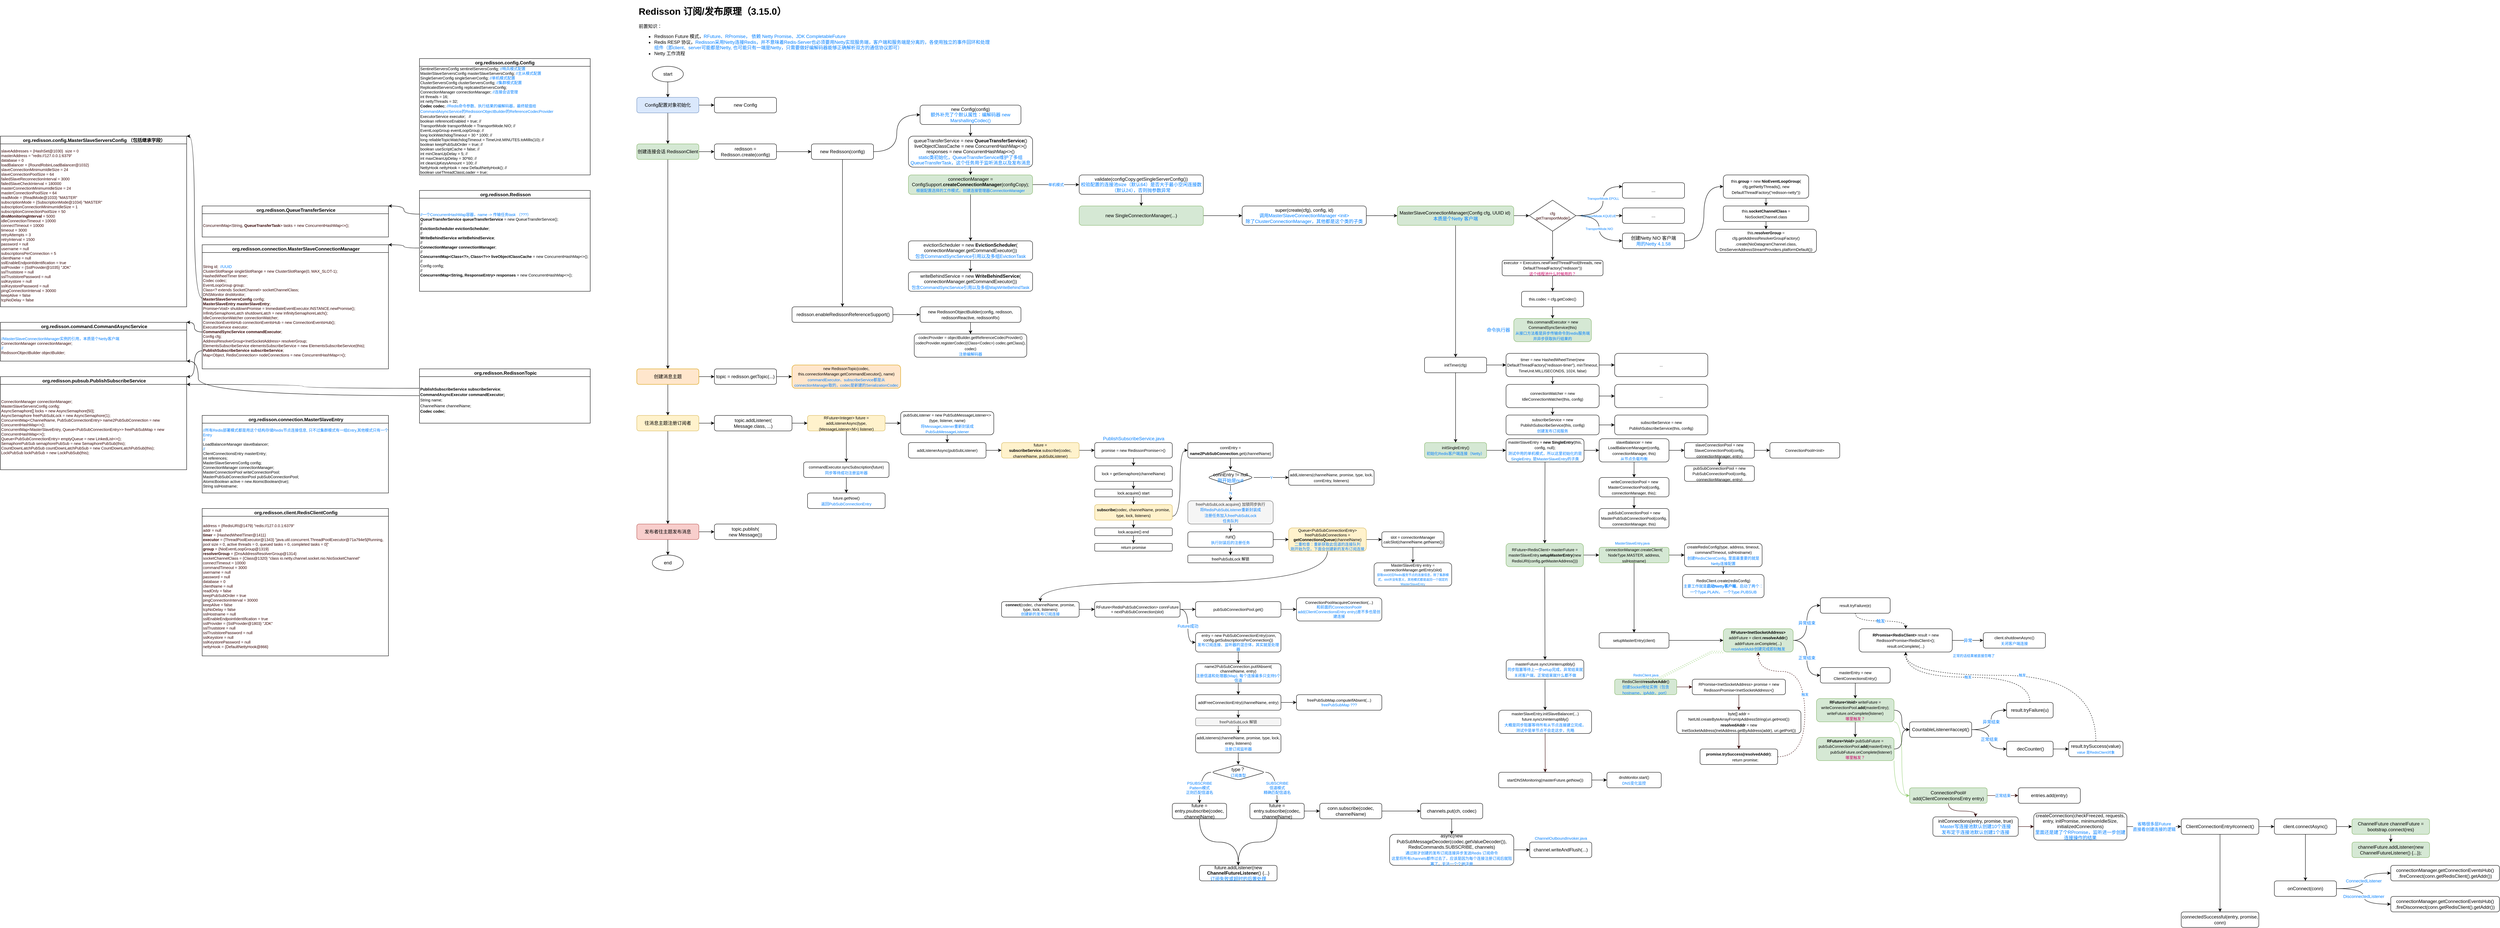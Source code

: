 <mxfile version="16.1.2" type="device" pages="2"><diagram id="C5RBs43oDa-KdzZeNtuy" name="Redisson订阅发布"><mxGraphModel dx="2906" dy="811" grid="1" gridSize="10" guides="1" tooltips="1" connect="1" arrows="1" fold="1" page="1" pageScale="1" pageWidth="827" pageHeight="1169" math="0" shadow="0"><root><mxCell id="WIyWlLk6GJQsqaUBKTNV-0"/><mxCell id="WIyWlLk6GJQsqaUBKTNV-1" parent="WIyWlLk6GJQsqaUBKTNV-0"/><mxCell id="I3S7IV9glcu-AFgagqgy-5" value="" style="edgeStyle=orthogonalEdgeStyle;rounded=0;orthogonalLoop=1;jettySize=auto;html=1;" parent="WIyWlLk6GJQsqaUBKTNV-1" source="WIyWlLk6GJQsqaUBKTNV-3" target="I3S7IV9glcu-AFgagqgy-4" edge="1"><mxGeometry relative="1" as="geometry"/></mxCell><mxCell id="I3S7IV9glcu-AFgagqgy-14" value="" style="edgeStyle=orthogonalEdgeStyle;curved=1;rounded=0;orthogonalLoop=1;jettySize=auto;html=1;" parent="WIyWlLk6GJQsqaUBKTNV-1" source="WIyWlLk6GJQsqaUBKTNV-3" target="I3S7IV9glcu-AFgagqgy-13" edge="1"><mxGeometry relative="1" as="geometry"/></mxCell><mxCell id="WIyWlLk6GJQsqaUBKTNV-3" value="Config配置对象初始化" style="rounded=1;whiteSpace=wrap;html=1;fontSize=12;glass=0;strokeWidth=1;shadow=0;fillColor=#dae8fc;strokeColor=#6c8ebf;" parent="WIyWlLk6GJQsqaUBKTNV-1" vertex="1"><mxGeometry x="40" y="260" width="160" height="40" as="geometry"/></mxCell><mxCell id="I3S7IV9glcu-AFgagqgy-0" value="&lt;h1&gt;Redisson 订阅/发布原理（3.15.0）&lt;/h1&gt;&lt;p&gt;前置知识：&lt;br&gt;&lt;/p&gt;&lt;ul&gt;&lt;li&gt;Redisson Future 模式，&lt;font color=&quot;#007fff&quot;&gt;RFuture、RPromise， 依赖 Netty Promise、JDK CompletableFuture&lt;/font&gt;&lt;/li&gt;&lt;li&gt;Redis RESP 协议，&lt;font color=&quot;#007fff&quot;&gt;Redisson采用Netty连接Redis，并不意味着Redis-Server也必须要用Netty实现服务端，客户端和服务端是分离的，各使用独立的事件回环和处理组件（即client、server可能都是Netty, 也可能只有一端是Netty，只需要做好编解码器能够正确解析双方的通信协议即可）&lt;/font&gt;&amp;nbsp;&lt;/li&gt;&lt;li&gt;Netty 工作流程&lt;br&gt;&lt;br&gt;&lt;/li&gt;&lt;/ul&gt;&lt;p&gt;&lt;/p&gt;" style="text;html=1;strokeColor=none;fillColor=none;spacing=5;spacingTop=-20;whiteSpace=wrap;overflow=hidden;rounded=0;" parent="WIyWlLk6GJQsqaUBKTNV-1" vertex="1"><mxGeometry x="40" y="19" width="920" height="161" as="geometry"/></mxCell><mxCell id="I3S7IV9glcu-AFgagqgy-2" style="edgeStyle=orthogonalEdgeStyle;rounded=0;orthogonalLoop=1;jettySize=auto;html=1;exitX=0.5;exitY=1;exitDx=0;exitDy=0;curved=1;" parent="WIyWlLk6GJQsqaUBKTNV-1" source="I3S7IV9glcu-AFgagqgy-1" target="WIyWlLk6GJQsqaUBKTNV-3" edge="1"><mxGeometry relative="1" as="geometry"/></mxCell><mxCell id="I3S7IV9glcu-AFgagqgy-1" value="start" style="ellipse;whiteSpace=wrap;html=1;" parent="WIyWlLk6GJQsqaUBKTNV-1" vertex="1"><mxGeometry x="80" y="180" width="80" height="40" as="geometry"/></mxCell><mxCell id="I3S7IV9glcu-AFgagqgy-3" value="end" style="ellipse;whiteSpace=wrap;html=1;" parent="WIyWlLk6GJQsqaUBKTNV-1" vertex="1"><mxGeometry x="80" y="1440" width="80" height="40" as="geometry"/></mxCell><mxCell id="I3S7IV9glcu-AFgagqgy-7" value="" style="edgeStyle=orthogonalEdgeStyle;curved=1;rounded=0;orthogonalLoop=1;jettySize=auto;html=1;" parent="WIyWlLk6GJQsqaUBKTNV-1" source="I3S7IV9glcu-AFgagqgy-4" target="I3S7IV9glcu-AFgagqgy-6" edge="1"><mxGeometry relative="1" as="geometry"/></mxCell><mxCell id="I3S7IV9glcu-AFgagqgy-19" value="" style="edgeStyle=orthogonalEdgeStyle;curved=1;rounded=0;orthogonalLoop=1;jettySize=auto;html=1;fontColor=#007FFF;" parent="WIyWlLk6GJQsqaUBKTNV-1" source="I3S7IV9glcu-AFgagqgy-4" target="I3S7IV9glcu-AFgagqgy-18" edge="1"><mxGeometry relative="1" as="geometry"/></mxCell><mxCell id="I3S7IV9glcu-AFgagqgy-4" value="创建连接会话 RedissonClient" style="rounded=1;whiteSpace=wrap;html=1;fontSize=12;glass=0;strokeWidth=1;shadow=0;fillColor=#d5e8d4;strokeColor=#82b366;" parent="WIyWlLk6GJQsqaUBKTNV-1" vertex="1"><mxGeometry x="40" y="380" width="160" height="40" as="geometry"/></mxCell><mxCell id="I3S7IV9glcu-AFgagqgy-9" value="" style="edgeStyle=orthogonalEdgeStyle;curved=1;rounded=0;orthogonalLoop=1;jettySize=auto;html=1;" parent="WIyWlLk6GJQsqaUBKTNV-1" source="I3S7IV9glcu-AFgagqgy-6" target="I3S7IV9glcu-AFgagqgy-8" edge="1"><mxGeometry relative="1" as="geometry"/></mxCell><mxCell id="I3S7IV9glcu-AFgagqgy-21" value="" style="edgeStyle=orthogonalEdgeStyle;curved=1;rounded=0;orthogonalLoop=1;jettySize=auto;html=1;fontColor=#007FFF;" parent="WIyWlLk6GJQsqaUBKTNV-1" source="I3S7IV9glcu-AFgagqgy-6" target="I3S7IV9glcu-AFgagqgy-20" edge="1"><mxGeometry relative="1" as="geometry"/></mxCell><mxCell id="I3S7IV9glcu-AFgagqgy-6" value="创建消息主题" style="rounded=1;whiteSpace=wrap;html=1;fontSize=12;glass=0;strokeWidth=1;shadow=0;fillColor=#ffe6cc;strokeColor=#d79b00;" parent="WIyWlLk6GJQsqaUBKTNV-1" vertex="1"><mxGeometry x="40" y="960" width="160" height="40" as="geometry"/></mxCell><mxCell id="I3S7IV9glcu-AFgagqgy-11" value="" style="edgeStyle=orthogonalEdgeStyle;curved=1;rounded=0;orthogonalLoop=1;jettySize=auto;html=1;" parent="WIyWlLk6GJQsqaUBKTNV-1" source="I3S7IV9glcu-AFgagqgy-8" target="I3S7IV9glcu-AFgagqgy-10" edge="1"><mxGeometry relative="1" as="geometry"/></mxCell><mxCell id="I3S7IV9glcu-AFgagqgy-23" value="" style="edgeStyle=orthogonalEdgeStyle;curved=1;rounded=0;orthogonalLoop=1;jettySize=auto;html=1;fontColor=#007FFF;" parent="WIyWlLk6GJQsqaUBKTNV-1" source="I3S7IV9glcu-AFgagqgy-8" target="I3S7IV9glcu-AFgagqgy-22" edge="1"><mxGeometry relative="1" as="geometry"/></mxCell><mxCell id="I3S7IV9glcu-AFgagqgy-8" value="往消息主题注册订阅者" style="rounded=1;whiteSpace=wrap;html=1;fontSize=12;glass=0;strokeWidth=1;shadow=0;fillColor=#fff2cc;strokeColor=#d6b656;" parent="WIyWlLk6GJQsqaUBKTNV-1" vertex="1"><mxGeometry x="40" y="1080" width="160" height="40" as="geometry"/></mxCell><mxCell id="I3S7IV9glcu-AFgagqgy-12" style="edgeStyle=orthogonalEdgeStyle;curved=1;rounded=0;orthogonalLoop=1;jettySize=auto;html=1;exitX=0.5;exitY=1;exitDx=0;exitDy=0;" parent="WIyWlLk6GJQsqaUBKTNV-1" source="I3S7IV9glcu-AFgagqgy-10" target="I3S7IV9glcu-AFgagqgy-3" edge="1"><mxGeometry relative="1" as="geometry"/></mxCell><mxCell id="I3S7IV9glcu-AFgagqgy-25" value="" style="edgeStyle=orthogonalEdgeStyle;curved=1;rounded=0;orthogonalLoop=1;jettySize=auto;html=1;fontColor=#007FFF;" parent="WIyWlLk6GJQsqaUBKTNV-1" source="I3S7IV9glcu-AFgagqgy-10" target="I3S7IV9glcu-AFgagqgy-24" edge="1"><mxGeometry relative="1" as="geometry"/></mxCell><mxCell id="I3S7IV9glcu-AFgagqgy-10" value="发布者往主题发布消息" style="rounded=1;whiteSpace=wrap;html=1;fontSize=12;glass=0;strokeWidth=1;shadow=0;fillColor=#f8cecc;strokeColor=#b85450;" parent="WIyWlLk6GJQsqaUBKTNV-1" vertex="1"><mxGeometry x="40" y="1360" width="160" height="40" as="geometry"/></mxCell><mxCell id="I3S7IV9glcu-AFgagqgy-13" value="new Config" style="rounded=1;whiteSpace=wrap;html=1;fontSize=12;glass=0;strokeWidth=1;shadow=0;" parent="WIyWlLk6GJQsqaUBKTNV-1" vertex="1"><mxGeometry x="240" y="260" width="160" height="40" as="geometry"/></mxCell><mxCell id="I3S7IV9glcu-AFgagqgy-16" value="org.redisson.config.Config" style="swimlane;startSize=20;" parent="WIyWlLk6GJQsqaUBKTNV-1" vertex="1"><mxGeometry x="-520" y="160" width="440" height="300" as="geometry"/></mxCell><mxCell id="I3S7IV9glcu-AFgagqgy-17" value="&lt;div style=&quot;font-size: 10px&quot;&gt;&lt;font style=&quot;font-size: 10px&quot;&gt;SentinelServersConfig sentinelServersConfig;&lt;span&gt;&#9;&lt;/span&gt;&lt;font color=&quot;#007fff&quot; style=&quot;font-size: 10px&quot;&gt;//哨兵模式配置&lt;/font&gt;&lt;/font&gt;&lt;/div&gt;&lt;div style=&quot;font-size: 10px&quot;&gt;&lt;font style=&quot;font-size: 10px&quot;&gt;MasterSlaveServersConfig masterSlaveServersConfig;&lt;span&gt;&#9;&lt;/span&gt;&lt;font color=&quot;#007fff&quot; style=&quot;font-size: 10px&quot;&gt;//主从模式配置&lt;/font&gt;&lt;/font&gt;&lt;/div&gt;&lt;div style=&quot;font-size: 10px&quot;&gt;&lt;font style=&quot;font-size: 10px&quot;&gt;SingleServerConfig singleServerConfig;&lt;span&gt;&#9;&lt;span&gt;&#9;&lt;/span&gt;&lt;/span&gt;&lt;font color=&quot;#007fff&quot; style=&quot;font-size: 10px&quot;&gt;//单机模式配置&lt;/font&gt;&lt;/font&gt;&lt;/div&gt;&lt;div style=&quot;font-size: 10px&quot;&gt;&lt;font style=&quot;font-size: 10px&quot;&gt;ClusterServersConfig clusterServersConfig; &lt;span&gt;&#9;&lt;/span&gt;&lt;font color=&quot;#007fff&quot; style=&quot;font-size: 10px&quot;&gt;//集群模式配置&lt;/font&gt;&lt;/font&gt;&lt;/div&gt;&lt;div style=&quot;font-size: 10px&quot;&gt;&lt;font style=&quot;font-size: 10px&quot;&gt;ReplicatedServersConfig replicatedServersConfig;&lt;/font&gt;&lt;/div&gt;&lt;div style=&quot;font-size: 10px&quot;&gt;&lt;font style=&quot;font-size: 10px&quot;&gt;ConnectionManager connectionManager;&lt;span&gt;&#9;&lt;/span&gt;&lt;font color=&quot;#007fff&quot; style=&quot;font-size: 10px&quot;&gt;//连接会话管理&lt;/font&gt;&lt;/font&gt;&lt;/div&gt;&lt;div style=&quot;font-size: 10px&quot;&gt;&lt;font style=&quot;font-size: 10px&quot;&gt;int threads = 16;&lt;/font&gt;&lt;/div&gt;&lt;div style=&quot;font-size: 10px&quot;&gt;&lt;font style=&quot;font-size: 10px&quot;&gt;int nettyThreads = 32;&lt;/font&gt;&lt;/div&gt;&lt;div style=&quot;font-size: 10px&quot;&gt;&lt;font style=&quot;font-size: 10px&quot;&gt;&lt;b&gt;Codec&lt;/b&gt; &lt;b&gt;codec&lt;/b&gt;;&lt;span&gt;&#9;&lt;/span&gt;&lt;span&gt;&#9;&lt;/span&gt;&lt;span&gt;&#9;&lt;/span&gt;&lt;span&gt;&#9;&lt;/span&gt;&lt;span&gt;&#9;&lt;/span&gt;&lt;span&gt;&#9;&lt;/span&gt;&lt;font color=&quot;#007fff&quot;&gt;//Redis命令参数、执行结果的编解码器，最终赋值给&lt;/font&gt;&lt;/font&gt;&lt;/div&gt;&lt;font color=&quot;#007fff&quot;&gt;&lt;span style=&quot;font-size: 10px&quot;&gt;CommandAsyncService的RedissionObjectBuilder的&lt;/span&gt;&lt;span style=&quot;font-size: 10px&quot;&gt;ReferenceCodecProvider&lt;/span&gt;&lt;/font&gt;&lt;div style=&quot;font-size: 10px&quot;&gt;&lt;font style=&quot;font-size: 10px&quot;&gt;ExecutorService executor;&amp;nbsp;&amp;nbsp;&lt;span&gt;&#9;&lt;/span&gt;&lt;span&gt;&#9;&lt;/span&gt;//&lt;/font&gt;&lt;/div&gt;&lt;div style=&quot;font-size: 10px&quot;&gt;&lt;font style=&quot;font-size: 10px&quot;&gt;boolean referenceEnabled = true;&lt;span&gt;&#9;&lt;/span&gt;//&lt;/font&gt;&lt;/div&gt;&lt;div style=&quot;font-size: 10px&quot;&gt;&lt;font style=&quot;font-size: 10px&quot;&gt;TransportMode transportMode = TransportMode.NIO;&lt;span&gt;&#9;&lt;/span&gt;//&lt;/font&gt;&lt;/div&gt;&lt;div style=&quot;font-size: 10px&quot;&gt;&lt;font style=&quot;font-size: 10px&quot;&gt;EventLoopGroup eventLoopGroup;&lt;span&gt;&#9;&lt;/span&gt;&lt;span&gt;&#9;&lt;/span&gt;&lt;span&gt;&#9;&lt;/span&gt;&lt;span&gt;&#9;&lt;/span&gt;&lt;span&gt;&#9;&lt;/span&gt;//&lt;/font&gt;&lt;/div&gt;&lt;div style=&quot;font-size: 10px&quot;&gt;&lt;font style=&quot;font-size: 10px&quot;&gt;long lockWatchdogTimeout = 30 * 1000;&lt;span&gt;&#9;&lt;/span&gt;&lt;span&gt;&#9;&lt;/span&gt;&lt;span&gt;&#9;&lt;/span&gt;&lt;span&gt;&#9;&lt;/span&gt;//&lt;/font&gt;&lt;/div&gt;&lt;div style=&quot;font-size: 10px&quot;&gt;&lt;font style=&quot;font-size: 10px&quot;&gt;long reliableTopicWatchdogTimeout = TimeUnit.MINUTES.toMillis(10);&lt;span&gt;&#9;&lt;/span&gt;//&lt;/font&gt;&lt;/div&gt;&lt;div style=&quot;font-size: 10px&quot;&gt;&lt;font style=&quot;font-size: 10px&quot;&gt;boolean keepPubSubOrder = true;&lt;span&gt;&#9;&lt;/span&gt;//&lt;/font&gt;&lt;/div&gt;&lt;div style=&quot;font-size: 10px&quot;&gt;&lt;font style=&quot;font-size: 10px&quot;&gt;boolean useScriptCache = false;&lt;span&gt;&#9;&lt;/span&gt;//&lt;/font&gt;&lt;/div&gt;&lt;div style=&quot;font-size: 10px&quot;&gt;&lt;font style=&quot;font-size: 10px&quot;&gt;int minCleanUpDelay = 5;&lt;span&gt;&#9;&lt;/span&gt;&lt;span&gt;&#9;&lt;/span&gt;&lt;span&gt;&#9;&lt;/span&gt;//&lt;/font&gt;&lt;/div&gt;&lt;div style=&quot;font-size: 10px&quot;&gt;&lt;font style=&quot;font-size: 10px&quot;&gt;int maxCleanUpDelay = 30*60;&lt;span&gt;&#9;&lt;/span&gt;&lt;span&gt;&#9;&lt;/span&gt;//&lt;/font&gt;&lt;/div&gt;&lt;div style=&quot;font-size: 10px&quot;&gt;&lt;font style=&quot;font-size: 10px&quot;&gt;int cleanUpKeysAmount = 100;&lt;span&gt;&#9;&lt;/span&gt;&lt;span&gt;&#9;&lt;/span&gt;//&lt;/font&gt;&lt;/div&gt;&lt;div style=&quot;font-size: 10px&quot;&gt;&lt;font style=&quot;font-size: 10px&quot;&gt;NettyHook nettyHook = new DefaultNettyHook();&lt;span&gt;&#9;&lt;/span&gt;//&lt;/font&gt;&lt;/div&gt;&lt;div style=&quot;font-size: 10px&quot;&gt;&lt;font style=&quot;font-size: 10px&quot;&gt;boolean useThreadClassLoader = true;&lt;span&gt;&#9;&lt;/span&gt;&lt;/font&gt;&lt;/div&gt;" style="text;html=1;strokeColor=none;fillColor=none;align=left;verticalAlign=middle;whiteSpace=wrap;rounded=0;" parent="I3S7IV9glcu-AFgagqgy-16" vertex="1"><mxGeometry y="20" width="440" height="280" as="geometry"/></mxCell><mxCell id="I3S7IV9glcu-AFgagqgy-29" value="" style="edgeStyle=orthogonalEdgeStyle;curved=1;rounded=0;orthogonalLoop=1;jettySize=auto;html=1;fontColor=#007FFF;" parent="WIyWlLk6GJQsqaUBKTNV-1" source="I3S7IV9glcu-AFgagqgy-18" target="I3S7IV9glcu-AFgagqgy-28" edge="1"><mxGeometry relative="1" as="geometry"/></mxCell><mxCell id="I3S7IV9glcu-AFgagqgy-18" value="redisson = Redisson.create(config)" style="rounded=1;whiteSpace=wrap;html=1;fontSize=12;glass=0;strokeWidth=1;shadow=0;" parent="WIyWlLk6GJQsqaUBKTNV-1" vertex="1"><mxGeometry x="240" y="380" width="160" height="40" as="geometry"/></mxCell><mxCell id="XNX2Z0ZqCE7KDeMgFk9w-1" value="" style="edgeStyle=orthogonalEdgeStyle;rounded=0;orthogonalLoop=1;jettySize=auto;html=1;curved=1;" parent="WIyWlLk6GJQsqaUBKTNV-1" source="I3S7IV9glcu-AFgagqgy-20" target="XNX2Z0ZqCE7KDeMgFk9w-0" edge="1"><mxGeometry relative="1" as="geometry"/></mxCell><mxCell id="I3S7IV9glcu-AFgagqgy-20" value="topic = redisson.getTopic(...)" style="rounded=1;whiteSpace=wrap;html=1;fontSize=12;glass=0;strokeWidth=1;shadow=0;" parent="WIyWlLk6GJQsqaUBKTNV-1" vertex="1"><mxGeometry x="240" y="960" width="160" height="40" as="geometry"/></mxCell><mxCell id="XNX2Z0ZqCE7KDeMgFk9w-7" value="" style="edgeStyle=orthogonalEdgeStyle;curved=1;rounded=0;orthogonalLoop=1;jettySize=auto;html=1;fontSize=10;fontColor=#007FFF;" parent="WIyWlLk6GJQsqaUBKTNV-1" source="I3S7IV9glcu-AFgagqgy-22" target="XNX2Z0ZqCE7KDeMgFk9w-6" edge="1"><mxGeometry relative="1" as="geometry"/></mxCell><mxCell id="I3S7IV9glcu-AFgagqgy-22" value="topic.addListener(&lt;br&gt;Message.class, ...)" style="rounded=1;whiteSpace=wrap;html=1;fontSize=12;glass=0;strokeWidth=1;shadow=0;" parent="WIyWlLk6GJQsqaUBKTNV-1" vertex="1"><mxGeometry x="240" y="1080" width="200" height="40" as="geometry"/></mxCell><mxCell id="I3S7IV9glcu-AFgagqgy-24" value="topic.publish(&lt;br&gt;new Message())" style="rounded=1;whiteSpace=wrap;html=1;fontSize=12;glass=0;strokeWidth=1;shadow=0;" parent="WIyWlLk6GJQsqaUBKTNV-1" vertex="1"><mxGeometry x="240" y="1360" width="160" height="40" as="geometry"/></mxCell><mxCell id="I3S7IV9glcu-AFgagqgy-26" value=" org.redisson.Redisson" style="swimlane;startSize=20;" parent="WIyWlLk6GJQsqaUBKTNV-1" vertex="1"><mxGeometry x="-520" y="500" width="440" height="260" as="geometry"/></mxCell><mxCell id="I3S7IV9glcu-AFgagqgy-27" value="&lt;div style=&quot;font-size: 10px&quot;&gt;&lt;div&gt;&lt;font color=&quot;#007fff&quot; style=&quot;font-size: 10px&quot;&gt;//一个ConcurrentHashMap容器，name -&amp;gt; 传输任务task （???）&lt;/font&gt;&lt;/div&gt;&lt;div&gt;&lt;b&gt;QueueTransferService queueTransferService&lt;/b&gt; = new QueueTransferService();&lt;/div&gt;&lt;div&gt;//&lt;/div&gt;&lt;div&gt;&lt;b&gt;EvictionScheduler evictionScheduler&lt;/b&gt;;&lt;/div&gt;&lt;div&gt;//&lt;/div&gt;&lt;div&gt;&lt;b&gt;WriteBehindService writeBehindService&lt;/b&gt;;&lt;/div&gt;&lt;div&gt;//&lt;/div&gt;&lt;div&gt;&lt;b&gt;ConnectionManager connectionManager&lt;/b&gt;;&lt;/div&gt;&lt;div&gt;//&lt;/div&gt;&lt;div&gt;&lt;b&gt;ConcurrentMap&amp;lt;Class&amp;lt;?&amp;gt;, Class&amp;lt;?&amp;gt;&amp;gt; liveObjectClassCache&lt;/b&gt; = new ConcurrentHashMap&amp;lt;&amp;gt;();&lt;/div&gt;&lt;div&gt;//&lt;/div&gt;&lt;div&gt;Config config;&lt;/div&gt;&lt;div&gt;//&lt;/div&gt;&lt;div&gt;&lt;b&gt;ConcurrentMap&amp;lt;String, ResponseEntry&amp;gt; responses&lt;/b&gt; = new ConcurrentHashMap&amp;lt;&amp;gt;();&lt;/div&gt;&lt;/div&gt;" style="text;html=1;strokeColor=none;fillColor=none;align=left;verticalAlign=middle;whiteSpace=wrap;rounded=0;" parent="I3S7IV9glcu-AFgagqgy-26" vertex="1"><mxGeometry y="20" width="440" height="240" as="geometry"/></mxCell><mxCell id="I3S7IV9glcu-AFgagqgy-31" value="" style="edgeStyle=orthogonalEdgeStyle;curved=1;rounded=0;orthogonalLoop=1;jettySize=auto;html=1;fontColor=#007FFF;" parent="WIyWlLk6GJQsqaUBKTNV-1" source="I3S7IV9glcu-AFgagqgy-28" target="I3S7IV9glcu-AFgagqgy-30" edge="1"><mxGeometry relative="1" as="geometry"/></mxCell><mxCell id="zKmpKwrjd1G7m23i1Yf6-15" style="edgeStyle=orthogonalEdgeStyle;curved=1;rounded=0;orthogonalLoop=1;jettySize=auto;html=1;exitX=1;exitY=0.5;exitDx=0;exitDy=0;entryX=0;entryY=0.5;entryDx=0;entryDy=0;fontSize=10;fontColor=#007FFF;" parent="WIyWlLk6GJQsqaUBKTNV-1" source="I3S7IV9glcu-AFgagqgy-28" target="zKmpKwrjd1G7m23i1Yf6-14" edge="1"><mxGeometry relative="1" as="geometry"/></mxCell><mxCell id="I3S7IV9glcu-AFgagqgy-28" value="new Redisson(config)" style="rounded=1;whiteSpace=wrap;html=1;fontSize=12;glass=0;strokeWidth=1;shadow=0;" parent="WIyWlLk6GJQsqaUBKTNV-1" vertex="1"><mxGeometry x="490" y="380" width="160" height="40" as="geometry"/></mxCell><mxCell id="zKmpKwrjd1G7m23i1Yf6-11" value="" style="edgeStyle=orthogonalEdgeStyle;curved=1;rounded=0;orthogonalLoop=1;jettySize=auto;html=1;fontSize=11;fontColor=#007FFF;" parent="WIyWlLk6GJQsqaUBKTNV-1" source="I3S7IV9glcu-AFgagqgy-30" target="zKmpKwrjd1G7m23i1Yf6-10" edge="1"><mxGeometry relative="1" as="geometry"/></mxCell><mxCell id="I3S7IV9glcu-AFgagqgy-30" value="&amp;nbsp;redisson.enableRedissonReferenceSupport()" style="rounded=1;whiteSpace=wrap;html=1;fontSize=12;glass=0;strokeWidth=1;shadow=0;" parent="WIyWlLk6GJQsqaUBKTNV-1" vertex="1"><mxGeometry x="440" y="800" width="260" height="40" as="geometry"/></mxCell><mxCell id="I3S7IV9glcu-AFgagqgy-36" value="" style="edgeStyle=orthogonalEdgeStyle;curved=1;rounded=0;orthogonalLoop=1;jettySize=auto;html=1;fontColor=#007FFF;" parent="WIyWlLk6GJQsqaUBKTNV-1" source="I3S7IV9glcu-AFgagqgy-33" target="I3S7IV9glcu-AFgagqgy-35" edge="1"><mxGeometry relative="1" as="geometry"/></mxCell><mxCell id="I3S7IV9glcu-AFgagqgy-33" value="queueTransferService = new &lt;b&gt;QueueTransferService&lt;/b&gt;()&lt;br&gt;liveObjectClassCache = new ConcurrentHashMap&amp;lt;&amp;gt;()&lt;br&gt;responses = new ConcurrentHashMap&amp;lt;&amp;gt;()&lt;br&gt;&lt;font color=&quot;#007fff&quot;&gt;static类初始化，QueueTransferService维护了多组QueueTransferTask，这个任务用于监听消息以及发布消息&lt;/font&gt;" style="rounded=1;whiteSpace=wrap;html=1;fontSize=12;glass=0;strokeWidth=1;shadow=0;" parent="WIyWlLk6GJQsqaUBKTNV-1" vertex="1"><mxGeometry x="740" y="360" width="320" height="80" as="geometry"/></mxCell><mxCell id="I3S7IV9glcu-AFgagqgy-44" value="" style="edgeStyle=orthogonalEdgeStyle;curved=1;rounded=0;orthogonalLoop=1;jettySize=auto;html=1;fontColor=#330000;" parent="WIyWlLk6GJQsqaUBKTNV-1" source="I3S7IV9glcu-AFgagqgy-35" target="I3S7IV9glcu-AFgagqgy-43" edge="1"><mxGeometry relative="1" as="geometry"/></mxCell><mxCell id="I3S7IV9glcu-AFgagqgy-48" value="单机模式" style="edgeStyle=orthogonalEdgeStyle;curved=1;rounded=0;orthogonalLoop=1;jettySize=auto;html=1;fontSize=10;fontColor=#007FFF;" parent="WIyWlLk6GJQsqaUBKTNV-1" source="I3S7IV9glcu-AFgagqgy-35" target="I3S7IV9glcu-AFgagqgy-47" edge="1"><mxGeometry relative="1" as="geometry"/></mxCell><mxCell id="I3S7IV9glcu-AFgagqgy-35" value="connectionManager = ConfigSupport.&lt;b&gt;createConnectionManager&lt;/b&gt;(configCopy);&lt;br&gt;&lt;font style=&quot;font-size: 10px&quot; color=&quot;#007fff&quot;&gt;根据配置选择的工作模式，创建连接管理器ConnectionManager&lt;/font&gt;" style="rounded=1;whiteSpace=wrap;html=1;fontSize=12;glass=0;strokeWidth=1;shadow=0;fillColor=#d5e8d4;strokeColor=#82b366;" parent="WIyWlLk6GJQsqaUBKTNV-1" vertex="1"><mxGeometry x="740" y="460" width="320" height="50" as="geometry"/></mxCell><mxCell id="I3S7IV9glcu-AFgagqgy-37" value=" org.redisson.QueueTransferService" style="swimlane;startSize=20;" parent="WIyWlLk6GJQsqaUBKTNV-1" vertex="1"><mxGeometry x="-1080" y="540" width="480" height="80" as="geometry"/></mxCell><mxCell id="I3S7IV9glcu-AFgagqgy-40" value="&lt;font color=&quot;#330000&quot; style=&quot;font-size: 10px&quot;&gt;ConcurrentMap&amp;lt;String, &lt;b&gt;QueueTransferTask&lt;/b&gt;&amp;gt; tasks = new ConcurrentHashMap&amp;lt;&amp;gt;();&lt;/font&gt;" style="text;html=1;strokeColor=none;fillColor=none;align=left;verticalAlign=middle;whiteSpace=wrap;rounded=0;fontColor=#007FFF;" parent="I3S7IV9glcu-AFgagqgy-37" vertex="1"><mxGeometry y="20" width="480" height="60" as="geometry"/></mxCell><mxCell id="I3S7IV9glcu-AFgagqgy-42" style="edgeStyle=orthogonalEdgeStyle;curved=1;rounded=0;orthogonalLoop=1;jettySize=auto;html=1;exitX=0;exitY=0.171;exitDx=0;exitDy=0;fontColor=#330000;exitPerimeter=0;entryX=1;entryY=0;entryDx=0;entryDy=0;" parent="WIyWlLk6GJQsqaUBKTNV-1" source="I3S7IV9glcu-AFgagqgy-27" target="I3S7IV9glcu-AFgagqgy-37" edge="1"><mxGeometry relative="1" as="geometry"><mxPoint x="-670" y="550" as="targetPoint"/><Array as="points"><mxPoint x="-560" y="561"/><mxPoint x="-560" y="540"/></Array></mxGeometry></mxCell><mxCell id="I3S7IV9glcu-AFgagqgy-46" value="" style="edgeStyle=orthogonalEdgeStyle;curved=1;rounded=0;orthogonalLoop=1;jettySize=auto;html=1;fontColor=#330000;" parent="WIyWlLk6GJQsqaUBKTNV-1" source="I3S7IV9glcu-AFgagqgy-43" target="I3S7IV9glcu-AFgagqgy-45" edge="1"><mxGeometry relative="1" as="geometry"/></mxCell><mxCell id="I3S7IV9glcu-AFgagqgy-43" value="evictionScheduler = new &lt;b&gt;EvictionScheduler&lt;/b&gt;(&lt;br&gt;connectionManager.getCommandExecutor())&lt;br&gt;&lt;font color=&quot;#007fff&quot;&gt;包含CommandSyncService引用以及多组EvictionTask&lt;/font&gt;" style="rounded=1;whiteSpace=wrap;html=1;fontSize=12;glass=0;strokeWidth=1;shadow=0;" parent="WIyWlLk6GJQsqaUBKTNV-1" vertex="1"><mxGeometry x="740" y="630" width="320" height="50" as="geometry"/></mxCell><mxCell id="I3S7IV9glcu-AFgagqgy-45" value="writeBehindService = new &lt;b&gt;WriteBehindService&lt;/b&gt;(&lt;br&gt;connectionManager.getCommandExecutor())&lt;br&gt;&lt;font style=&quot;font-size: 11px&quot; color=&quot;#007fff&quot;&gt;包含CommandSyncService引用以及多组MapWriteBehindTask&lt;/font&gt;" style="rounded=1;whiteSpace=wrap;html=1;fontSize=12;glass=0;strokeWidth=1;shadow=0;" parent="WIyWlLk6GJQsqaUBKTNV-1" vertex="1"><mxGeometry x="740" y="710" width="320" height="50" as="geometry"/></mxCell><mxCell id="I3S7IV9glcu-AFgagqgy-50" value="" style="edgeStyle=orthogonalEdgeStyle;curved=1;rounded=0;orthogonalLoop=1;jettySize=auto;html=1;fontSize=10;fontColor=#007FFF;" parent="WIyWlLk6GJQsqaUBKTNV-1" source="I3S7IV9glcu-AFgagqgy-47" target="I3S7IV9glcu-AFgagqgy-49" edge="1"><mxGeometry relative="1" as="geometry"/></mxCell><mxCell id="I3S7IV9glcu-AFgagqgy-47" value="validate(configCopy.getSingleServerConfig())&lt;br&gt;&lt;font color=&quot;#007fff&quot;&gt;校验配置的连接池size（默认64）是否大于最小空闲连接数（默认24），否则抛参数异常&lt;/font&gt;" style="rounded=1;whiteSpace=wrap;html=1;fontSize=12;glass=0;strokeWidth=1;shadow=0;" parent="WIyWlLk6GJQsqaUBKTNV-1" vertex="1"><mxGeometry x="1180" y="460" width="320" height="50" as="geometry"/></mxCell><mxCell id="I3S7IV9glcu-AFgagqgy-52" value="" style="edgeStyle=orthogonalEdgeStyle;curved=1;rounded=0;orthogonalLoop=1;jettySize=auto;html=1;fontSize=10;fontColor=#007FFF;" parent="WIyWlLk6GJQsqaUBKTNV-1" source="I3S7IV9glcu-AFgagqgy-49" target="I3S7IV9glcu-AFgagqgy-51" edge="1"><mxGeometry relative="1" as="geometry"/></mxCell><mxCell id="I3S7IV9glcu-AFgagqgy-49" value="new SingleConnectionManager(...)" style="rounded=1;whiteSpace=wrap;html=1;fontSize=12;glass=0;strokeWidth=1;shadow=0;fillColor=#d5e8d4;strokeColor=#82b366;" parent="WIyWlLk6GJQsqaUBKTNV-1" vertex="1"><mxGeometry x="1180" y="540" width="320" height="50" as="geometry"/></mxCell><mxCell id="I3S7IV9glcu-AFgagqgy-63" value="" style="edgeStyle=orthogonalEdgeStyle;curved=1;rounded=0;orthogonalLoop=1;jettySize=auto;html=1;fontSize=10;fontColor=#007FFF;" parent="WIyWlLk6GJQsqaUBKTNV-1" source="I3S7IV9glcu-AFgagqgy-51" target="I3S7IV9glcu-AFgagqgy-62" edge="1"><mxGeometry relative="1" as="geometry"/></mxCell><mxCell id="I3S7IV9glcu-AFgagqgy-51" value="super(create(cfg), config, id)&lt;br&gt;&lt;font color=&quot;#007fff&quot;&gt;调用MasterSlaveConnectionManager &amp;lt;init&amp;gt;&lt;br&gt;除了ClusterConnectionManager，其他都是这个类的子类&lt;br&gt;&lt;/font&gt;" style="rounded=1;whiteSpace=wrap;html=1;fontSize=12;glass=0;strokeWidth=1;shadow=0;" parent="WIyWlLk6GJQsqaUBKTNV-1" vertex="1"><mxGeometry x="1600" y="540" width="320" height="50" as="geometry"/></mxCell><mxCell id="I3S7IV9glcu-AFgagqgy-55" value=" org.redisson.connection.MasterSlaveConnectionManager" style="swimlane;startSize=20;" parent="WIyWlLk6GJQsqaUBKTNV-1" vertex="1"><mxGeometry x="-1080" y="640" width="480" height="320" as="geometry"/></mxCell><mxCell id="I3S7IV9glcu-AFgagqgy-61" value="&lt;div&gt;String id;&amp;nbsp;&lt;span style=&quot;white-space: pre&quot;&gt;&#9;&lt;/span&gt;&lt;font color=&quot;#007fff&quot;&gt;//UUID&lt;/font&gt;&lt;/div&gt;&lt;div&gt;ClusterSlotRange singleSlotRange = new ClusterSlotRange(0, MAX_SLOT-1);&lt;/div&gt;&lt;div&gt;HashedWheelTimer timer;&lt;/div&gt;&lt;div&gt;Codec codec;&lt;/div&gt;&lt;div&gt;EventLoopGroup group;&lt;/div&gt;&lt;div&gt;Class&amp;lt;? extends SocketChannel&amp;gt; socketChannelClass;&lt;/div&gt;&lt;div&gt;DNSMonitor dnsMonitor;&lt;/div&gt;&lt;div&gt;&lt;b&gt;MasterSlaveServersConfig&lt;/b&gt; config;&lt;/div&gt;&lt;div&gt;&lt;b&gt;MasterSlaveEntry masterSlaveEntry&lt;/b&gt;;&lt;/div&gt;&lt;div&gt;Promise&amp;lt;Void&amp;gt; shutdownPromise = ImmediateEventExecutor.INSTANCE.newPromise();&lt;/div&gt;&lt;div&gt;InfinitySemaphoreLatch shutdownLatch = new InfinitySemaphoreLatch();&lt;/div&gt;&lt;div&gt;IdleConnectionWatcher connectionWatcher;&lt;/div&gt;&lt;div&gt;ConnectionEventsHub connectionEventsHub = new ConnectionEventsHub();&lt;/div&gt;&lt;div&gt;ExecutorService executor;&amp;nbsp;&lt;/div&gt;&lt;div&gt;&lt;b&gt;CommandSyncService&lt;/b&gt; &lt;b&gt;commandExecutor&lt;/b&gt;;&lt;/div&gt;&lt;div&gt;Config cfg;&lt;/div&gt;&lt;div&gt;AddressResolverGroup&amp;lt;InetSocketAddress&amp;gt; resolverGroup;&lt;/div&gt;&lt;div&gt;ElementsSubscribeService elementsSubscribeService = new ElementsSubscribeService(this);&lt;/div&gt;&lt;div&gt;&lt;b&gt;PublishSubscribeService&lt;/b&gt; &lt;b&gt;subscribeService&lt;/b&gt;;&lt;/div&gt;&lt;div&gt;Map&amp;lt;Object, RedisConnection&amp;gt; nodeConnections = new ConcurrentHashMap&amp;lt;&amp;gt;();&lt;/div&gt;" style="text;html=1;strokeColor=none;fillColor=none;align=left;verticalAlign=middle;whiteSpace=wrap;rounded=0;fontSize=10;fontColor=#330000;" parent="I3S7IV9glcu-AFgagqgy-55" vertex="1"><mxGeometry y="20" width="480" height="300" as="geometry"/></mxCell><mxCell id="I3S7IV9glcu-AFgagqgy-57" style="edgeStyle=orthogonalEdgeStyle;curved=1;rounded=0;orthogonalLoop=1;jettySize=auto;html=1;exitX=-0.002;exitY=0.535;exitDx=0;exitDy=0;entryX=1;entryY=0;entryDx=0;entryDy=0;fontSize=10;fontColor=#007FFF;exitPerimeter=0;" parent="WIyWlLk6GJQsqaUBKTNV-1" source="I3S7IV9glcu-AFgagqgy-27" target="I3S7IV9glcu-AFgagqgy-55" edge="1"><mxGeometry relative="1" as="geometry"><Array as="points"><mxPoint x="-560" y="648"/><mxPoint x="-560" y="640"/></Array></mxGeometry></mxCell><mxCell id="I3S7IV9glcu-AFgagqgy-65" value="" style="edgeStyle=orthogonalEdgeStyle;curved=1;rounded=0;orthogonalLoop=1;jettySize=auto;html=1;fontSize=10;fontColor=#007FFF;entryX=0;entryY=0.5;entryDx=0;entryDy=0;" parent="WIyWlLk6GJQsqaUBKTNV-1" source="I3S7IV9glcu-AFgagqgy-62" target="I3S7IV9glcu-AFgagqgy-66" edge="1"><mxGeometry relative="1" as="geometry"><mxPoint x="2360" y="565" as="targetPoint"/></mxGeometry></mxCell><mxCell id="I3S7IV9glcu-AFgagqgy-136" value="" style="edgeStyle=orthogonalEdgeStyle;curved=1;rounded=0;orthogonalLoop=1;jettySize=auto;html=1;fontSize=10;fontColor=#007FFF;" parent="WIyWlLk6GJQsqaUBKTNV-1" source="I3S7IV9glcu-AFgagqgy-62" target="I3S7IV9glcu-AFgagqgy-90" edge="1"><mxGeometry relative="1" as="geometry"><mxPoint x="2150" y="880" as="targetPoint"/></mxGeometry></mxCell><mxCell id="I3S7IV9glcu-AFgagqgy-62" value="MasterSlaveConnectionManager(Config cfg, UUID id)&amp;nbsp;&lt;br&gt;&lt;font color=&quot;#007fff&quot;&gt;本质是个Netty 客户端&lt;/font&gt;" style="rounded=1;whiteSpace=wrap;html=1;fontSize=12;glass=0;strokeWidth=1;shadow=0;fillColor=#d5e8d4;strokeColor=#82b366;" parent="WIyWlLk6GJQsqaUBKTNV-1" vertex="1"><mxGeometry x="2000" y="540" width="300" height="50" as="geometry"/></mxCell><mxCell id="I3S7IV9glcu-AFgagqgy-72" style="edgeStyle=orthogonalEdgeStyle;curved=1;rounded=0;orthogonalLoop=1;jettySize=auto;html=1;exitX=1;exitY=0.5;exitDx=0;exitDy=0;entryX=0;entryY=0.5;entryDx=0;entryDy=0;fontSize=8;fontColor=#007FFF;" parent="WIyWlLk6GJQsqaUBKTNV-1" source="I3S7IV9glcu-AFgagqgy-66" target="I3S7IV9glcu-AFgagqgy-71" edge="1"><mxGeometry relative="1" as="geometry"/></mxCell><mxCell id="I3S7IV9glcu-AFgagqgy-73" value="&lt;font style=&quot;font-size: 8px&quot;&gt;TransportMode.KQUEUE&lt;/font&gt;" style="edgeLabel;html=1;align=center;verticalAlign=middle;resizable=0;points=[];fontSize=10;fontColor=#007FFF;" parent="I3S7IV9glcu-AFgagqgy-72" vertex="1" connectable="0"><mxGeometry x="0.257" y="-1" relative="1" as="geometry"><mxPoint x="-18" y="-1" as="offset"/></mxGeometry></mxCell><mxCell id="I3S7IV9glcu-AFgagqgy-75" value="&lt;font style=&quot;font-size: 8px&quot;&gt;TransportMode.NIO&lt;/font&gt;" style="edgeStyle=orthogonalEdgeStyle;curved=1;rounded=0;orthogonalLoop=1;jettySize=auto;html=1;exitX=1;exitY=0.5;exitDx=0;exitDy=0;entryX=0;entryY=0.5;entryDx=0;entryDy=0;fontSize=10;fontColor=#007FFF;" parent="WIyWlLk6GJQsqaUBKTNV-1" source="I3S7IV9glcu-AFgagqgy-66" target="I3S7IV9glcu-AFgagqgy-74" edge="1"><mxGeometry relative="1" as="geometry"/></mxCell><mxCell id="I3S7IV9glcu-AFgagqgy-132" value="" style="edgeStyle=orthogonalEdgeStyle;curved=1;rounded=0;orthogonalLoop=1;jettySize=auto;html=1;fontSize=10;fontColor=#007FFF;" parent="WIyWlLk6GJQsqaUBKTNV-1" source="I3S7IV9glcu-AFgagqgy-66" target="I3S7IV9glcu-AFgagqgy-84" edge="1"><mxGeometry relative="1" as="geometry"><mxPoint x="2400" y="680" as="targetPoint"/></mxGeometry></mxCell><mxCell id="I3S7IV9glcu-AFgagqgy-66" value="cfg&lt;br&gt;.getTransportMode()" style="rhombus;whiteSpace=wrap;html=1;fontSize=10;fontColor=#330000;" parent="WIyWlLk6GJQsqaUBKTNV-1" vertex="1"><mxGeometry x="2340" y="525" width="120" height="80" as="geometry"/></mxCell><mxCell id="I3S7IV9glcu-AFgagqgy-69" value="..." style="rounded=1;whiteSpace=wrap;html=1;fontSize=12;glass=0;strokeWidth=1;shadow=0;" parent="WIyWlLk6GJQsqaUBKTNV-1" vertex="1"><mxGeometry x="2580" y="480" width="160" height="40" as="geometry"/></mxCell><mxCell id="I3S7IV9glcu-AFgagqgy-71" value="..." style="rounded=1;whiteSpace=wrap;html=1;fontSize=12;glass=0;strokeWidth=1;shadow=0;" parent="WIyWlLk6GJQsqaUBKTNV-1" vertex="1"><mxGeometry x="2580" y="545" width="160" height="40" as="geometry"/></mxCell><mxCell id="I3S7IV9glcu-AFgagqgy-77" value="" style="edgeStyle=orthogonalEdgeStyle;curved=1;rounded=0;orthogonalLoop=1;jettySize=auto;html=1;fontSize=8;fontColor=#007FFF;" parent="WIyWlLk6GJQsqaUBKTNV-1" source="I3S7IV9glcu-AFgagqgy-74" target="I3S7IV9glcu-AFgagqgy-76" edge="1"><mxGeometry relative="1" as="geometry"><Array as="points"><mxPoint x="2790" y="630"/><mxPoint x="2790" y="490"/></Array></mxGeometry></mxCell><mxCell id="I3S7IV9glcu-AFgagqgy-74" value="创建Netty NIO 客户端&lt;br&gt;&lt;font color=&quot;#007fff&quot;&gt;用的Netty 4.1.58&lt;/font&gt;" style="rounded=1;whiteSpace=wrap;html=1;fontSize=12;glass=0;strokeWidth=1;shadow=0;" parent="WIyWlLk6GJQsqaUBKTNV-1" vertex="1"><mxGeometry x="2580" y="610" width="160" height="40" as="geometry"/></mxCell><mxCell id="I3S7IV9glcu-AFgagqgy-70" value="&lt;font color=&quot;#007fff&quot; style=&quot;font-size: 8px&quot;&gt;TransportMode.EPOLL&lt;/font&gt;" style="edgeStyle=orthogonalEdgeStyle;curved=1;rounded=0;orthogonalLoop=1;jettySize=auto;html=1;exitX=1;exitY=0.5;exitDx=0;exitDy=0;fontSize=10;fontColor=#330000;" parent="WIyWlLk6GJQsqaUBKTNV-1" source="I3S7IV9glcu-AFgagqgy-66" target="I3S7IV9glcu-AFgagqgy-69" edge="1"><mxGeometry x="0.179" relative="1" as="geometry"><Array as="points"><mxPoint x="2530" y="565"/><mxPoint x="2530" y="490"/></Array><mxPoint as="offset"/></mxGeometry></mxCell><mxCell id="I3S7IV9glcu-AFgagqgy-79" value="" style="edgeStyle=orthogonalEdgeStyle;curved=1;rounded=0;orthogonalLoop=1;jettySize=auto;html=1;fontSize=10;fontColor=#007FFF;" parent="WIyWlLk6GJQsqaUBKTNV-1" source="I3S7IV9glcu-AFgagqgy-76" target="I3S7IV9glcu-AFgagqgy-78" edge="1"><mxGeometry relative="1" as="geometry"/></mxCell><mxCell id="I3S7IV9glcu-AFgagqgy-76" value="&lt;font style=&quot;font-size: 10px&quot;&gt;this.&lt;b&gt;group&lt;/b&gt; = new &lt;b&gt;NioEventLoopGroup&lt;/b&gt;(&lt;br&gt;cfg.getNettyThreads(), new DefaultThreadFactory(&quot;redisson-netty&quot;))&lt;/font&gt;" style="rounded=1;whiteSpace=wrap;html=1;fontSize=12;glass=0;strokeWidth=1;shadow=0;" parent="WIyWlLk6GJQsqaUBKTNV-1" vertex="1"><mxGeometry x="2840" y="460" width="220" height="60" as="geometry"/></mxCell><mxCell id="I3S7IV9glcu-AFgagqgy-81" value="" style="edgeStyle=orthogonalEdgeStyle;curved=1;rounded=0;orthogonalLoop=1;jettySize=auto;html=1;fontSize=10;fontColor=#007FFF;" parent="WIyWlLk6GJQsqaUBKTNV-1" source="I3S7IV9glcu-AFgagqgy-78" target="I3S7IV9glcu-AFgagqgy-80" edge="1"><mxGeometry relative="1" as="geometry"/></mxCell><mxCell id="I3S7IV9glcu-AFgagqgy-78" value="&lt;span style=&quot;font-size: 10px&quot;&gt;this.&lt;b&gt;socketChannelClass&lt;/b&gt; = NioSocketChannel.class&lt;/span&gt;" style="rounded=1;whiteSpace=wrap;html=1;fontSize=12;glass=0;strokeWidth=1;shadow=0;" parent="WIyWlLk6GJQsqaUBKTNV-1" vertex="1"><mxGeometry x="2840" y="540" width="220" height="40" as="geometry"/></mxCell><mxCell id="I3S7IV9glcu-AFgagqgy-80" value="&lt;span style=&quot;font-size: 10px&quot;&gt;this.&lt;b&gt;resolverGroup&lt;/b&gt; = cfg.getAddressResolverGroupFactory()&lt;br&gt;.create(NioDatagramChannel.class, DnsServerAddressStreamProviders.platformDefault())&lt;/span&gt;" style="rounded=1;whiteSpace=wrap;html=1;fontSize=12;glass=0;strokeWidth=1;shadow=0;" parent="WIyWlLk6GJQsqaUBKTNV-1" vertex="1"><mxGeometry x="2820" y="600" width="260" height="60" as="geometry"/></mxCell><mxCell id="I3S7IV9glcu-AFgagqgy-82" value=" org.redisson.config.MasterSlaveServersConfig （包括继承字段）" style="swimlane;startSize=20;" parent="WIyWlLk6GJQsqaUBKTNV-1" vertex="1"><mxGeometry x="-1600" y="360" width="480" height="440" as="geometry"/></mxCell><mxCell id="I3S7IV9glcu-AFgagqgy-83" value="&lt;div&gt;slaveAddresses = {HashSet@1030}&amp;nbsp; size = 0&lt;/div&gt;&lt;div&gt;masterAddress = &quot;redis://127.0.0.1:6379&quot;&lt;/div&gt;&lt;div&gt;database = 0&lt;/div&gt;&lt;div&gt;loadBalancer = {RoundRobinLoadBalancer@1032}&amp;nbsp;&lt;/div&gt;&lt;div&gt;slaveConnectionMinimumIdleSize = 24&lt;/div&gt;&lt;div&gt;slaveConnectionPoolSize = 64&lt;/div&gt;&lt;div&gt;failedSlaveReconnectionInterval = 3000&lt;/div&gt;&lt;div&gt;failedSlaveCheckInterval = 180000&lt;/div&gt;&lt;div&gt;masterConnectionMinimumIdleSize = 24&lt;/div&gt;&lt;div&gt;masterConnectionPoolSize = 64&lt;/div&gt;&lt;div&gt;readMode = {ReadMode@1033} &quot;MASTER&quot;&lt;/div&gt;&lt;div&gt;subscriptionMode = {SubscriptionMode@1034} &quot;MASTER&quot;&lt;/div&gt;&lt;div&gt;subscriptionConnectionMinimumIdleSize = 1&lt;/div&gt;&lt;div&gt;subscriptionConnectionPoolSize = 50&lt;/div&gt;&lt;div&gt;&lt;b&gt;dnsMonitoringInterval&lt;/b&gt; = 5000&lt;/div&gt;&lt;div&gt;idleConnectionTimeout = 10000&lt;/div&gt;&lt;div&gt;connectTimeout = 10000&lt;/div&gt;&lt;div&gt;timeout = 3000&lt;/div&gt;&lt;div&gt;retryAttempts = 3&lt;/div&gt;&lt;div&gt;retryInterval = 1500&lt;/div&gt;&lt;div&gt;password = null&lt;/div&gt;&lt;div&gt;username = null&lt;/div&gt;&lt;div&gt;subscriptionsPerConnection = 5&lt;/div&gt;&lt;div&gt;clientName = null&lt;/div&gt;&lt;div&gt;sslEnableEndpointIdentification = true&lt;/div&gt;&lt;div&gt;sslProvider = {SslProvider@1035} &quot;JDK&quot;&lt;/div&gt;&lt;div&gt;sslTruststore = null&lt;/div&gt;&lt;div&gt;sslTruststorePassword = null&lt;/div&gt;&lt;div&gt;sslKeystore = null&lt;/div&gt;&lt;div&gt;sslKeystorePassword = null&lt;/div&gt;&lt;div&gt;pingConnectionInterval = 30000&lt;/div&gt;&lt;div&gt;keepAlive = false&lt;/div&gt;&lt;div&gt;tcpNoDelay = false&lt;/div&gt;" style="text;html=1;strokeColor=none;fillColor=none;align=left;verticalAlign=middle;whiteSpace=wrap;rounded=0;fontSize=10;fontColor=#330000;" parent="I3S7IV9glcu-AFgagqgy-82" vertex="1"><mxGeometry y="20" width="480" height="420" as="geometry"/></mxCell><mxCell id="zKmpKwrjd1G7m23i1Yf6-0" value="" style="edgeStyle=orthogonalEdgeStyle;rounded=0;orthogonalLoop=1;jettySize=auto;html=1;" parent="WIyWlLk6GJQsqaUBKTNV-1" source="I3S7IV9glcu-AFgagqgy-84" target="I3S7IV9glcu-AFgagqgy-86" edge="1"><mxGeometry relative="1" as="geometry"/></mxCell><mxCell id="I3S7IV9glcu-AFgagqgy-84" value="&lt;span style=&quot;font-size: 10px&quot;&gt;executor = Executors.newFixedThreadPool(threads, new DefaultThreadFactory(&quot;redisson&quot;))&lt;br&gt;&lt;font color=&quot;#cc0066&quot;&gt;这个线程池什么时候用的？&lt;/font&gt;&lt;br&gt;&lt;/span&gt;" style="rounded=1;whiteSpace=wrap;html=1;fontSize=12;glass=0;strokeWidth=1;shadow=0;" parent="WIyWlLk6GJQsqaUBKTNV-1" vertex="1"><mxGeometry x="2270" y="680" width="260" height="40" as="geometry"/></mxCell><mxCell id="I3S7IV9glcu-AFgagqgy-89" value="" style="edgeStyle=orthogonalEdgeStyle;curved=1;rounded=0;orthogonalLoop=1;jettySize=auto;html=1;fontSize=10;fontColor=#007FFF;" parent="WIyWlLk6GJQsqaUBKTNV-1" source="I3S7IV9glcu-AFgagqgy-86" target="I3S7IV9glcu-AFgagqgy-88" edge="1"><mxGeometry relative="1" as="geometry"/></mxCell><mxCell id="I3S7IV9glcu-AFgagqgy-86" value="&lt;span style=&quot;font-size: 10px&quot;&gt;this.codec = cfg.getCodec()&lt;/span&gt;" style="rounded=1;whiteSpace=wrap;html=1;fontSize=12;glass=0;strokeWidth=1;shadow=0;" parent="WIyWlLk6GJQsqaUBKTNV-1" vertex="1"><mxGeometry x="2320" y="760" width="160" height="40" as="geometry"/></mxCell><mxCell id="I3S7IV9glcu-AFgagqgy-88" value="&lt;span style=&quot;font-size: 10px&quot;&gt;this.commandExecutor = new CommandSyncService(this)&lt;br&gt;&lt;font color=&quot;#007fff&quot;&gt;从接口方法看是异步传输命令到redis服务端并异步获取执行结果的&lt;/font&gt;&lt;br&gt;&lt;/span&gt;" style="rounded=1;whiteSpace=wrap;html=1;fontSize=12;glass=0;strokeWidth=1;shadow=0;fillColor=#d5e8d4;strokeColor=#82b366;" parent="WIyWlLk6GJQsqaUBKTNV-1" vertex="1"><mxGeometry x="2300" y="830" width="200" height="60" as="geometry"/></mxCell><mxCell id="I3S7IV9glcu-AFgagqgy-93" value="" style="edgeStyle=orthogonalEdgeStyle;curved=1;rounded=0;orthogonalLoop=1;jettySize=auto;html=1;fontSize=10;fontColor=#007FFF;" parent="WIyWlLk6GJQsqaUBKTNV-1" source="I3S7IV9glcu-AFgagqgy-90" target="I3S7IV9glcu-AFgagqgy-92" edge="1"><mxGeometry relative="1" as="geometry"/></mxCell><mxCell id="I3S7IV9glcu-AFgagqgy-95" value="" style="edgeStyle=orthogonalEdgeStyle;curved=1;rounded=0;orthogonalLoop=1;jettySize=auto;html=1;fontSize=10;fontColor=#007FFF;" parent="WIyWlLk6GJQsqaUBKTNV-1" source="I3S7IV9glcu-AFgagqgy-90" target="I3S7IV9glcu-AFgagqgy-94" edge="1"><mxGeometry relative="1" as="geometry"/></mxCell><mxCell id="I3S7IV9glcu-AFgagqgy-90" value="&lt;span style=&quot;font-size: 10px&quot;&gt;initTimer(cfg)&lt;/span&gt;" style="rounded=1;whiteSpace=wrap;html=1;fontSize=12;glass=0;strokeWidth=1;shadow=0;" parent="WIyWlLk6GJQsqaUBKTNV-1" vertex="1"><mxGeometry x="2070" y="930" width="160" height="40" as="geometry"/></mxCell><mxCell id="I3S7IV9glcu-AFgagqgy-110" value="" style="edgeStyle=orthogonalEdgeStyle;curved=1;rounded=0;orthogonalLoop=1;jettySize=auto;html=1;fontSize=10;fontColor=#007FFF;" parent="WIyWlLk6GJQsqaUBKTNV-1" source="I3S7IV9glcu-AFgagqgy-92" target="I3S7IV9glcu-AFgagqgy-109" edge="1"><mxGeometry relative="1" as="geometry"/></mxCell><mxCell id="I3S7IV9glcu-AFgagqgy-92" value="&lt;span style=&quot;font-size: 10px&quot;&gt;initSingleEntry()&lt;br&gt;&lt;font color=&quot;#007fff&quot;&gt;初始化Redis客户端连接（Netty）&lt;/font&gt;&lt;br&gt;&lt;/span&gt;" style="rounded=1;whiteSpace=wrap;html=1;fontSize=12;glass=0;strokeWidth=1;shadow=0;fillColor=#d5e8d4;strokeColor=#82b366;" parent="WIyWlLk6GJQsqaUBKTNV-1" vertex="1"><mxGeometry x="2070" y="1150" width="160" height="40" as="geometry"/></mxCell><mxCell id="I3S7IV9glcu-AFgagqgy-97" value="" style="edgeStyle=orthogonalEdgeStyle;curved=1;rounded=0;orthogonalLoop=1;jettySize=auto;html=1;fontSize=10;fontColor=#007FFF;" parent="WIyWlLk6GJQsqaUBKTNV-1" source="I3S7IV9glcu-AFgagqgy-94" target="I3S7IV9glcu-AFgagqgy-96" edge="1"><mxGeometry relative="1" as="geometry"/></mxCell><mxCell id="I3S7IV9glcu-AFgagqgy-101" value="" style="edgeStyle=orthogonalEdgeStyle;curved=1;rounded=0;orthogonalLoop=1;jettySize=auto;html=1;fontSize=10;fontColor=#007FFF;" parent="WIyWlLk6GJQsqaUBKTNV-1" source="I3S7IV9glcu-AFgagqgy-94" target="I3S7IV9glcu-AFgagqgy-100" edge="1"><mxGeometry relative="1" as="geometry"/></mxCell><mxCell id="I3S7IV9glcu-AFgagqgy-94" value="&lt;span style=&quot;font-size: 10px&quot;&gt;timer = new HashedWheelTimer(new DefaultThreadFactory(&quot;redisson-timer&quot;), minTimeout, TimeUnit.MILLISECONDS, 1024, false)&lt;/span&gt;" style="rounded=1;whiteSpace=wrap;html=1;fontSize=12;glass=0;strokeWidth=1;shadow=0;" parent="WIyWlLk6GJQsqaUBKTNV-1" vertex="1"><mxGeometry x="2280" y="920" width="240" height="60" as="geometry"/></mxCell><mxCell id="I3S7IV9glcu-AFgagqgy-99" value="" style="edgeStyle=orthogonalEdgeStyle;curved=1;rounded=0;orthogonalLoop=1;jettySize=auto;html=1;fontSize=10;fontColor=#007FFF;" parent="WIyWlLk6GJQsqaUBKTNV-1" source="I3S7IV9glcu-AFgagqgy-96" target="I3S7IV9glcu-AFgagqgy-98" edge="1"><mxGeometry relative="1" as="geometry"/></mxCell><mxCell id="I3S7IV9glcu-AFgagqgy-103" value="" style="edgeStyle=orthogonalEdgeStyle;curved=1;rounded=0;orthogonalLoop=1;jettySize=auto;html=1;fontSize=10;fontColor=#007FFF;" parent="WIyWlLk6GJQsqaUBKTNV-1" source="I3S7IV9glcu-AFgagqgy-96" target="I3S7IV9glcu-AFgagqgy-102" edge="1"><mxGeometry relative="1" as="geometry"/></mxCell><mxCell id="I3S7IV9glcu-AFgagqgy-96" value="&lt;span style=&quot;font-size: 10px&quot;&gt;connectionWatcher = new IdleConnectionWatcher(this, config)&lt;/span&gt;" style="rounded=1;whiteSpace=wrap;html=1;fontSize=12;glass=0;strokeWidth=1;shadow=0;" parent="WIyWlLk6GJQsqaUBKTNV-1" vertex="1"><mxGeometry x="2280" y="1000" width="240" height="60" as="geometry"/></mxCell><mxCell id="I3S7IV9glcu-AFgagqgy-105" value="" style="edgeStyle=orthogonalEdgeStyle;curved=1;rounded=0;orthogonalLoop=1;jettySize=auto;html=1;fontSize=10;fontColor=#007FFF;" parent="WIyWlLk6GJQsqaUBKTNV-1" source="I3S7IV9glcu-AFgagqgy-98" target="I3S7IV9glcu-AFgagqgy-104" edge="1"><mxGeometry relative="1" as="geometry"/></mxCell><mxCell id="I3S7IV9glcu-AFgagqgy-98" value="&lt;span style=&quot;font-size: 10px&quot;&gt;subscribeService = new PublishSubscribeService(this, config)&lt;br&gt;&lt;font color=&quot;#007fff&quot;&gt;创建发布订阅服务&lt;/font&gt;&lt;br&gt;&lt;/span&gt;" style="rounded=1;whiteSpace=wrap;html=1;fontSize=12;glass=0;strokeWidth=1;shadow=0;" parent="WIyWlLk6GJQsqaUBKTNV-1" vertex="1"><mxGeometry x="2280" y="1079" width="240" height="51" as="geometry"/></mxCell><mxCell id="I3S7IV9glcu-AFgagqgy-100" value="&lt;span style=&quot;font-size: 10px&quot;&gt;...&lt;/span&gt;" style="rounded=1;whiteSpace=wrap;html=1;fontSize=12;glass=0;strokeWidth=1;shadow=0;" parent="WIyWlLk6GJQsqaUBKTNV-1" vertex="1"><mxGeometry x="2560" y="920" width="240" height="60" as="geometry"/></mxCell><mxCell id="I3S7IV9glcu-AFgagqgy-102" value="&lt;span style=&quot;font-size: 10px&quot;&gt;...&lt;/span&gt;" style="rounded=1;whiteSpace=wrap;html=1;fontSize=12;glass=0;strokeWidth=1;shadow=0;" parent="WIyWlLk6GJQsqaUBKTNV-1" vertex="1"><mxGeometry x="2560" y="1000" width="240" height="60" as="geometry"/></mxCell><mxCell id="I3S7IV9glcu-AFgagqgy-104" value="&lt;span style=&quot;font-size: 10px&quot;&gt;subscribeService = new PublishSubscribeService(this, config)&lt;/span&gt;" style="rounded=1;whiteSpace=wrap;html=1;fontSize=12;glass=0;strokeWidth=1;shadow=0;" parent="WIyWlLk6GJQsqaUBKTNV-1" vertex="1"><mxGeometry x="2560" y="1079" width="240" height="51" as="geometry"/></mxCell><mxCell id="I3S7IV9glcu-AFgagqgy-106" value=" org.redisson.pubsub.PublishSubscribeService" style="swimlane;startSize=20;" parent="WIyWlLk6GJQsqaUBKTNV-1" vertex="1"><mxGeometry x="-1600" y="980" width="480" height="240" as="geometry"/></mxCell><mxCell id="I3S7IV9glcu-AFgagqgy-107" value="&lt;div&gt;ConnectionManager connectionManager;&lt;/div&gt;&lt;div&gt;MasterSlaveServersConfig config;&lt;/div&gt;&lt;div&gt;AsyncSemaphore[] locks = new AsyncSemaphore[50];&lt;/div&gt;&lt;div&gt;AsyncSemaphore freePubSubLock = new AsyncSemaphore(1);&lt;/div&gt;&lt;div&gt;ConcurrentMap&amp;lt;ChannelName, PubSubConnectionEntry&amp;gt; name2PubSubConnection = new ConcurrentHashMap&amp;lt;&amp;gt;();&lt;/div&gt;&lt;div&gt;ConcurrentMap&amp;lt;MasterSlaveEntry, Queue&amp;lt;PubSubConnectionEntry&amp;gt;&amp;gt; freePubSubMap = new ConcurrentHashMap&amp;lt;&amp;gt;();&lt;/div&gt;&lt;div&gt;Queue&amp;lt;PubSubConnectionEntry&amp;gt; emptyQueue = new LinkedList&amp;lt;&amp;gt;();&lt;/div&gt;&lt;div&gt;SemaphorePubSub semaphorePubSub = new SemaphorePubSub(this);&lt;/div&gt;&lt;div&gt;CountDownLatchPubSub countDownLatchPubSub = new CountDownLatchPubSub(this);&lt;/div&gt;&lt;div&gt;LockPubSub lockPubSub = new LockPubSub(this);&lt;/div&gt;" style="text;html=1;strokeColor=none;fillColor=none;align=left;verticalAlign=middle;whiteSpace=wrap;rounded=0;fontSize=10;fontColor=#330000;" parent="I3S7IV9glcu-AFgagqgy-106" vertex="1"><mxGeometry y="20" width="480" height="220" as="geometry"/></mxCell><mxCell id="I3S7IV9glcu-AFgagqgy-108" style="edgeStyle=orthogonalEdgeStyle;curved=1;rounded=0;orthogonalLoop=1;jettySize=auto;html=1;exitX=0;exitY=0.844;exitDx=0;exitDy=0;entryX=1;entryY=0;entryDx=0;entryDy=0;fontSize=10;fontColor=#007FFF;exitPerimeter=0;" parent="WIyWlLk6GJQsqaUBKTNV-1" source="I3S7IV9glcu-AFgagqgy-61" target="I3S7IV9glcu-AFgagqgy-106" edge="1"><mxGeometry relative="1" as="geometry"><Array as="points"><mxPoint x="-1100" y="913"/><mxPoint x="-1100" y="980"/></Array></mxGeometry></mxCell><mxCell id="I3S7IV9glcu-AFgagqgy-112" value="" style="edgeStyle=orthogonalEdgeStyle;curved=1;rounded=0;orthogonalLoop=1;jettySize=auto;html=1;fontSize=10;fontColor=#007FFF;" parent="WIyWlLk6GJQsqaUBKTNV-1" source="I3S7IV9glcu-AFgagqgy-109" target="I3S7IV9glcu-AFgagqgy-111" edge="1"><mxGeometry relative="1" as="geometry"/></mxCell><mxCell id="I3S7IV9glcu-AFgagqgy-124" value="" style="edgeStyle=orthogonalEdgeStyle;curved=1;rounded=0;orthogonalLoop=1;jettySize=auto;html=1;fontSize=10;fontColor=#007FFF;" parent="WIyWlLk6GJQsqaUBKTNV-1" source="I3S7IV9glcu-AFgagqgy-109" target="I3S7IV9glcu-AFgagqgy-123" edge="1"><mxGeometry relative="1" as="geometry"/></mxCell><mxCell id="I3S7IV9glcu-AFgagqgy-109" value="&lt;span style=&quot;font-size: 10px&quot;&gt;masterSlaveEntry = &lt;b&gt;new SingleEntry&lt;/b&gt;(this, config, null);&lt;br&gt;&lt;font color=&quot;#007fff&quot;&gt;测试中用的单机模式，所以这里初始化的是SingleEntry, 是MasterSlaveEntry的子类&lt;/font&gt;&lt;br&gt;&lt;/span&gt;" style="rounded=1;whiteSpace=wrap;html=1;fontSize=12;glass=0;strokeWidth=1;shadow=0;" parent="WIyWlLk6GJQsqaUBKTNV-1" vertex="1"><mxGeometry x="2280" y="1140" width="201" height="60" as="geometry"/></mxCell><mxCell id="I3S7IV9glcu-AFgagqgy-114" value="" style="edgeStyle=orthogonalEdgeStyle;curved=1;rounded=0;orthogonalLoop=1;jettySize=auto;html=1;fontSize=10;fontColor=#007FFF;" parent="WIyWlLk6GJQsqaUBKTNV-1" source="I3S7IV9glcu-AFgagqgy-111" target="I3S7IV9glcu-AFgagqgy-113" edge="1"><mxGeometry relative="1" as="geometry"/></mxCell><mxCell id="I3S7IV9glcu-AFgagqgy-118" value="" style="edgeStyle=orthogonalEdgeStyle;curved=1;rounded=0;orthogonalLoop=1;jettySize=auto;html=1;fontSize=10;fontColor=#007FFF;" parent="WIyWlLk6GJQsqaUBKTNV-1" source="I3S7IV9glcu-AFgagqgy-111" target="I3S7IV9glcu-AFgagqgy-117" edge="1"><mxGeometry relative="1" as="geometry"/></mxCell><mxCell id="I3S7IV9glcu-AFgagqgy-111" value="&lt;span style=&quot;font-size: 10px&quot;&gt;slaveBalancer = new LoadBalancerManager(config, connectionManager, this)&lt;br&gt;&lt;font color=&quot;#007fff&quot;&gt;从节点负载均衡&lt;/font&gt;&lt;br&gt;&lt;/span&gt;" style="rounded=1;whiteSpace=wrap;html=1;fontSize=12;glass=0;strokeWidth=1;shadow=0;" parent="WIyWlLk6GJQsqaUBKTNV-1" vertex="1"><mxGeometry x="2520" y="1140" width="180" height="60" as="geometry"/></mxCell><mxCell id="I3S7IV9glcu-AFgagqgy-116" value="" style="edgeStyle=orthogonalEdgeStyle;curved=1;rounded=0;orthogonalLoop=1;jettySize=auto;html=1;fontSize=10;fontColor=#007FFF;" parent="WIyWlLk6GJQsqaUBKTNV-1" source="I3S7IV9glcu-AFgagqgy-113" target="I3S7IV9glcu-AFgagqgy-115" edge="1"><mxGeometry relative="1" as="geometry"/></mxCell><mxCell id="I3S7IV9glcu-AFgagqgy-113" value="&lt;span style=&quot;font-size: 10px&quot;&gt;&amp;nbsp;writeConnectionPool = new MasterConnectionPool(config, connectionManager, this);&lt;/span&gt;" style="rounded=1;whiteSpace=wrap;html=1;fontSize=12;glass=0;strokeWidth=1;shadow=0;" parent="WIyWlLk6GJQsqaUBKTNV-1" vertex="1"><mxGeometry x="2520" y="1240" width="180" height="50" as="geometry"/></mxCell><mxCell id="I3S7IV9glcu-AFgagqgy-115" value="&lt;span style=&quot;font-size: 10px&quot;&gt;pubSubConnectionPool = new MasterPubSubConnectionPool(config, connectionManager, this)&lt;/span&gt;" style="rounded=1;whiteSpace=wrap;html=1;fontSize=12;glass=0;strokeWidth=1;shadow=0;" parent="WIyWlLk6GJQsqaUBKTNV-1" vertex="1"><mxGeometry x="2520" y="1320" width="180" height="50" as="geometry"/></mxCell><mxCell id="I3S7IV9glcu-AFgagqgy-120" value="" style="edgeStyle=orthogonalEdgeStyle;curved=1;rounded=0;orthogonalLoop=1;jettySize=auto;html=1;fontSize=10;fontColor=#007FFF;" parent="WIyWlLk6GJQsqaUBKTNV-1" source="I3S7IV9glcu-AFgagqgy-117" target="I3S7IV9glcu-AFgagqgy-119" edge="1"><mxGeometry relative="1" as="geometry"/></mxCell><mxCell id="I3S7IV9glcu-AFgagqgy-122" value="" style="edgeStyle=orthogonalEdgeStyle;curved=1;rounded=0;orthogonalLoop=1;jettySize=auto;html=1;fontSize=10;fontColor=#007FFF;" parent="WIyWlLk6GJQsqaUBKTNV-1" source="I3S7IV9glcu-AFgagqgy-117" target="I3S7IV9glcu-AFgagqgy-121" edge="1"><mxGeometry relative="1" as="geometry"/></mxCell><mxCell id="I3S7IV9glcu-AFgagqgy-117" value="&lt;span style=&quot;font-size: 10px&quot;&gt;slaveConnectionPool = new SlaveConnectionPool(config, connectionManager, entry)&lt;/span&gt;" style="rounded=1;whiteSpace=wrap;html=1;fontSize=12;glass=0;strokeWidth=1;shadow=0;" parent="WIyWlLk6GJQsqaUBKTNV-1" vertex="1"><mxGeometry x="2740" y="1150" width="180" height="40" as="geometry"/></mxCell><mxCell id="I3S7IV9glcu-AFgagqgy-119" value="&lt;span style=&quot;font-size: 10px&quot;&gt;pubSubConnectionPool = new PubSubConnectionPool(config, connectionManager, entry)&lt;/span&gt;" style="rounded=1;whiteSpace=wrap;html=1;fontSize=12;glass=0;strokeWidth=1;shadow=0;" parent="WIyWlLk6GJQsqaUBKTNV-1" vertex="1"><mxGeometry x="2740" y="1210" width="180" height="40" as="geometry"/></mxCell><mxCell id="I3S7IV9glcu-AFgagqgy-121" value="&lt;span style=&quot;font-size: 10px&quot;&gt;ConnectionPool#&amp;lt;init&amp;gt;&lt;/span&gt;" style="rounded=1;whiteSpace=wrap;html=1;fontSize=12;glass=0;strokeWidth=1;shadow=0;" parent="WIyWlLk6GJQsqaUBKTNV-1" vertex="1"><mxGeometry x="2960" y="1150" width="180" height="40" as="geometry"/></mxCell><mxCell id="I3S7IV9glcu-AFgagqgy-126" value="" style="edgeStyle=orthogonalEdgeStyle;curved=1;rounded=0;orthogonalLoop=1;jettySize=auto;html=1;fontSize=10;fontColor=#007FFF;" parent="WIyWlLk6GJQsqaUBKTNV-1" source="I3S7IV9glcu-AFgagqgy-123" target="I3S7IV9glcu-AFgagqgy-125" edge="1"><mxGeometry relative="1" as="geometry"/></mxCell><mxCell id="Uo9Mz0LOmQ8xmQJM_pjb-1" value="" style="edgeStyle=orthogonalEdgeStyle;rounded=0;orthogonalLoop=1;jettySize=auto;html=1;curved=1;" parent="WIyWlLk6GJQsqaUBKTNV-1" source="I3S7IV9glcu-AFgagqgy-123" target="Uo9Mz0LOmQ8xmQJM_pjb-0" edge="1"><mxGeometry relative="1" as="geometry"/></mxCell><mxCell id="I3S7IV9glcu-AFgagqgy-123" value="&lt;span style=&quot;font-size: 10px&quot;&gt;RFuture&amp;lt;RedisClient&amp;gt; masterFuture = masterSlaveEntry.&lt;b&gt;setupMasterEntry&lt;/b&gt;(new RedisURI(config.getMasterAddress()))&lt;/span&gt;" style="rounded=1;whiteSpace=wrap;html=1;fontSize=12;glass=0;strokeWidth=1;shadow=0;fillColor=#d5e8d4;strokeColor=#82b366;" parent="WIyWlLk6GJQsqaUBKTNV-1" vertex="1"><mxGeometry x="2280" y="1410" width="199.5" height="60" as="geometry"/></mxCell><mxCell id="I3S7IV9glcu-AFgagqgy-128" value="" style="edgeStyle=orthogonalEdgeStyle;curved=1;rounded=0;orthogonalLoop=1;jettySize=auto;html=1;fontSize=10;fontColor=#007FFF;" parent="WIyWlLk6GJQsqaUBKTNV-1" source="I3S7IV9glcu-AFgagqgy-125" target="I3S7IV9glcu-AFgagqgy-127" edge="1"><mxGeometry relative="1" as="geometry"/></mxCell><mxCell id="I3S7IV9glcu-AFgagqgy-125" value="&lt;span style=&quot;font-size: 10px&quot;&gt;masterFuture.syncUninterruptibly()&lt;br&gt;&lt;font color=&quot;#007fff&quot;&gt;同步阻塞等待上一步setup完成，异常结束就关闭客户端，正常结束就什么都不做&lt;/font&gt;&lt;br&gt;&lt;/span&gt;" style="rounded=1;whiteSpace=wrap;html=1;fontSize=12;glass=0;strokeWidth=1;shadow=0;" parent="WIyWlLk6GJQsqaUBKTNV-1" vertex="1"><mxGeometry x="2280.5" y="1710" width="200" height="50" as="geometry"/></mxCell><mxCell id="Uo9Mz0LOmQ8xmQJM_pjb-57" style="edgeStyle=orthogonalEdgeStyle;curved=1;rounded=0;orthogonalLoop=1;jettySize=auto;html=1;exitX=0.5;exitY=1;exitDx=0;exitDy=0;entryX=0.5;entryY=0;entryDx=0;entryDy=0;fontSize=9;fontColor=#007FFF;strokeColor=#330000;elbow=vertical;" parent="WIyWlLk6GJQsqaUBKTNV-1" source="I3S7IV9glcu-AFgagqgy-127" target="Uo9Mz0LOmQ8xmQJM_pjb-56" edge="1"><mxGeometry relative="1" as="geometry"/></mxCell><mxCell id="I3S7IV9glcu-AFgagqgy-127" value="&lt;font style=&quot;font-size: 10px&quot;&gt;masterSlaveEntry.initSlaveBalancer(...)&lt;br&gt;future.syncUninterruptibly()&lt;br&gt;&lt;font color=&quot;#007fff&quot;&gt;大概是同步阻塞等待所有从节点连接建立完成，&lt;br&gt;测试中是单节点不会走这步，先略&lt;/font&gt;&lt;br&gt;&lt;/font&gt;" style="rounded=1;whiteSpace=wrap;html=1;fontSize=12;glass=0;strokeWidth=1;shadow=0;" parent="WIyWlLk6GJQsqaUBKTNV-1" vertex="1"><mxGeometry x="2261" y="1840" width="239.5" height="60" as="geometry"/></mxCell><mxCell id="zKmpKwrjd1G7m23i1Yf6-2" value="命令执行器" style="text;html=1;align=center;verticalAlign=middle;resizable=0;points=[];autosize=1;strokeColor=none;fillColor=none;fontColor=#007FFF;" parent="WIyWlLk6GJQsqaUBKTNV-1" vertex="1"><mxGeometry x="2220" y="850" width="80" height="20" as="geometry"/></mxCell><mxCell id="zKmpKwrjd1G7m23i1Yf6-4" value=" org.redisson.command.CommandAsyncService" style="swimlane;startSize=20;" parent="WIyWlLk6GJQsqaUBKTNV-1" vertex="1"><mxGeometry x="-1600" y="840" width="480" height="100" as="geometry"/></mxCell><mxCell id="zKmpKwrjd1G7m23i1Yf6-7" value="&lt;div style=&quot;font-size: 10px&quot;&gt;&lt;font style=&quot;font-size: 10px&quot;&gt;//MasterSlaveConnectionManager实例的引用，本质是个Netty客户端&lt;br&gt;&lt;font color=&quot;#330000&quot;&gt;ConnectionManager connectionManager;&lt;/font&gt;&lt;/font&gt;&lt;/div&gt;&lt;div style=&quot;font-size: 10px&quot;&gt;&lt;font style=&quot;font-size: 10px&quot;&gt;//&amp;nbsp;&lt;/font&gt;&lt;/div&gt;&lt;div style=&quot;font-size: 10px&quot;&gt;&lt;font color=&quot;#330000&quot; style=&quot;font-size: 10px&quot;&gt;RedissonObjectBuilder objectBuilder;&lt;/font&gt;&lt;/div&gt;" style="text;html=1;strokeColor=none;fillColor=none;align=left;verticalAlign=middle;whiteSpace=wrap;rounded=0;fontColor=#007FFF;" parent="WIyWlLk6GJQsqaUBKTNV-1" vertex="1"><mxGeometry x="-1600" y="860" width="480" height="80" as="geometry"/></mxCell><mxCell id="zKmpKwrjd1G7m23i1Yf6-8" style="edgeStyle=orthogonalEdgeStyle;rounded=0;orthogonalLoop=1;jettySize=auto;html=1;entryX=1;entryY=0;entryDx=0;entryDy=0;fontSize=10;fontColor=#330000;curved=1;" parent="WIyWlLk6GJQsqaUBKTNV-1" target="zKmpKwrjd1G7m23i1Yf6-4" edge="1"><mxGeometry relative="1" as="geometry"><mxPoint x="-1079" y="865" as="sourcePoint"/><Array as="points"><mxPoint x="-1079" y="865"/><mxPoint x="-1100" y="865"/><mxPoint x="-1100" y="840"/></Array></mxGeometry></mxCell><mxCell id="zKmpKwrjd1G7m23i1Yf6-9" style="edgeStyle=orthogonalEdgeStyle;curved=1;rounded=0;orthogonalLoop=1;jettySize=auto;html=1;exitX=0.001;exitY=0.393;exitDx=0;exitDy=0;entryX=1;entryY=0;entryDx=0;entryDy=0;fontSize=10;fontColor=#330000;exitPerimeter=0;" parent="WIyWlLk6GJQsqaUBKTNV-1" source="I3S7IV9glcu-AFgagqgy-61" target="I3S7IV9glcu-AFgagqgy-82" edge="1"><mxGeometry relative="1" as="geometry"><Array as="points"><mxPoint x="-1100" y="778"/><mxPoint x="-1100" y="360"/></Array></mxGeometry></mxCell><mxCell id="zKmpKwrjd1G7m23i1Yf6-13" value="" style="edgeStyle=orthogonalEdgeStyle;curved=1;rounded=0;orthogonalLoop=1;jettySize=auto;html=1;fontSize=11;fontColor=#007FFF;" parent="WIyWlLk6GJQsqaUBKTNV-1" source="zKmpKwrjd1G7m23i1Yf6-10" target="zKmpKwrjd1G7m23i1Yf6-12" edge="1"><mxGeometry relative="1" as="geometry"/></mxCell><mxCell id="zKmpKwrjd1G7m23i1Yf6-10" value="&lt;font style=&quot;font-size: 11px&quot;&gt;new RedissonObjectBuilder(config, redisson, redissonReactive, redissonRx)&lt;/font&gt;" style="rounded=1;whiteSpace=wrap;html=1;fontSize=12;glass=0;strokeWidth=1;shadow=0;" parent="WIyWlLk6GJQsqaUBKTNV-1" vertex="1"><mxGeometry x="770" y="800" width="260" height="40" as="geometry"/></mxCell><mxCell id="zKmpKwrjd1G7m23i1Yf6-12" value="&lt;font style=&quot;font-size: 10px&quot;&gt;codecProvider = objectBuilder.getReferenceCodecProvider()&lt;br&gt;codecProvider.registerCodec((Class&amp;lt;Codec&amp;gt;) codec.getClass(), codec)&lt;br&gt;&lt;font color=&quot;#007fff&quot;&gt;注册编解码器&lt;/font&gt;&lt;br&gt;&lt;/font&gt;" style="rounded=1;whiteSpace=wrap;html=1;fontSize=12;glass=0;strokeWidth=1;shadow=0;" parent="WIyWlLk6GJQsqaUBKTNV-1" vertex="1"><mxGeometry x="755" y="870" width="290" height="60" as="geometry"/></mxCell><mxCell id="zKmpKwrjd1G7m23i1Yf6-16" style="edgeStyle=orthogonalEdgeStyle;curved=1;rounded=0;orthogonalLoop=1;jettySize=auto;html=1;exitX=0.5;exitY=1;exitDx=0;exitDy=0;entryX=0.5;entryY=0;entryDx=0;entryDy=0;fontSize=10;fontColor=#007FFF;" parent="WIyWlLk6GJQsqaUBKTNV-1" source="zKmpKwrjd1G7m23i1Yf6-14" target="I3S7IV9glcu-AFgagqgy-33" edge="1"><mxGeometry relative="1" as="geometry"/></mxCell><mxCell id="zKmpKwrjd1G7m23i1Yf6-14" value="new Config(config)&lt;br&gt;&lt;font color=&quot;#007fff&quot;&gt;额外补充了个默认属性：编解码器 new MarshallingCodec()&lt;/font&gt;" style="rounded=1;whiteSpace=wrap;html=1;fontSize=12;glass=0;strokeWidth=1;shadow=0;" parent="WIyWlLk6GJQsqaUBKTNV-1" vertex="1"><mxGeometry x="770" y="280" width="260" height="50" as="geometry"/></mxCell><mxCell id="XNX2Z0ZqCE7KDeMgFk9w-0" value="&lt;font&gt;&lt;span style=&quot;font-size: 10px&quot;&gt;new RedissonTopic(codec, this.connectionManager.getCommandExecutor(), name)&lt;/span&gt;&lt;br&gt;&lt;span style=&quot;font-size: 10px&quot;&gt;&lt;font color=&quot;#007fff&quot;&gt;commandExecutor、subscribeService都是从connectionManager取的，codec是新建的&lt;/font&gt;&lt;/span&gt;&lt;font color=&quot;#007fff&quot;&gt;&lt;span style=&quot;font-size: 10px&quot;&gt;SerializationCodec&lt;/span&gt;&lt;/font&gt;&lt;br&gt;&lt;/font&gt;" style="rounded=1;whiteSpace=wrap;html=1;fontSize=12;glass=0;strokeWidth=1;shadow=0;fillColor=#ffe6cc;strokeColor=#d79b00;" parent="WIyWlLk6GJQsqaUBKTNV-1" vertex="1"><mxGeometry x="440" y="950" width="280" height="60" as="geometry"/></mxCell><mxCell id="XNX2Z0ZqCE7KDeMgFk9w-2" value=" org.redisson.RedissonTopic" style="swimlane;startSize=20;" parent="WIyWlLk6GJQsqaUBKTNV-1" vertex="1"><mxGeometry x="-520" y="960" width="440" height="140" as="geometry"/></mxCell><mxCell id="XNX2Z0ZqCE7KDeMgFk9w-3" value="&lt;div&gt;&lt;div&gt;&lt;span style=&quot;font-size: 10px&quot;&gt;&lt;b&gt;PublishSubscribeService subscribeService&lt;/b&gt;;&lt;/span&gt;&lt;/div&gt;&lt;div&gt;&lt;span style=&quot;font-size: 10px&quot;&gt;&lt;b&gt;CommandAsyncExecutor commandExecutor;&lt;/b&gt;&lt;/span&gt;&lt;/div&gt;&lt;div&gt;&lt;span style=&quot;font-size: 10px&quot;&gt;String name;&lt;/span&gt;&lt;/div&gt;&lt;div&gt;&lt;span style=&quot;font-size: 10px&quot;&gt;ChannelName channelName;&lt;/span&gt;&lt;/div&gt;&lt;div&gt;&lt;span style=&quot;font-size: 10px&quot;&gt;&lt;b&gt;Codec codec&lt;/b&gt;;&lt;/span&gt;&lt;/div&gt;&lt;/div&gt;" style="text;html=1;strokeColor=none;fillColor=none;align=left;verticalAlign=middle;whiteSpace=wrap;rounded=0;" parent="XNX2Z0ZqCE7KDeMgFk9w-2" vertex="1"><mxGeometry y="20" width="440" height="120" as="geometry"/></mxCell><mxCell id="XNX2Z0ZqCE7KDeMgFk9w-4" style="edgeStyle=orthogonalEdgeStyle;rounded=0;orthogonalLoop=1;jettySize=auto;html=1;entryX=1;entryY=1;entryDx=0;entryDy=0;fontColor=#000000;curved=1;exitX=0;exitY=0.409;exitDx=0;exitDy=0;exitPerimeter=0;" parent="WIyWlLk6GJQsqaUBKTNV-1" source="XNX2Z0ZqCE7KDeMgFk9w-3" target="zKmpKwrjd1G7m23i1Yf6-7" edge="1"><mxGeometry relative="1" as="geometry"><mxPoint x="-522" y="1030" as="sourcePoint"/><Array as="points"><mxPoint x="-1090" y="1029"/><mxPoint x="-1090" y="940"/></Array></mxGeometry></mxCell><mxCell id="XNX2Z0ZqCE7KDeMgFk9w-5" style="edgeStyle=orthogonalEdgeStyle;curved=1;rounded=0;orthogonalLoop=1;jettySize=auto;html=1;exitX=0;exitY=0.25;exitDx=0;exitDy=0;entryX=1;entryY=0;entryDx=0;entryDy=0;fontColor=#000000;" parent="WIyWlLk6GJQsqaUBKTNV-1" source="XNX2Z0ZqCE7KDeMgFk9w-3" target="I3S7IV9glcu-AFgagqgy-107" edge="1"><mxGeometry relative="1" as="geometry"><Array as="points"><mxPoint x="-820" y="1010"/><mxPoint x="-820" y="1000"/></Array></mxGeometry></mxCell><mxCell id="XNX2Z0ZqCE7KDeMgFk9w-9" value="" style="edgeStyle=orthogonalEdgeStyle;curved=1;rounded=0;orthogonalLoop=1;jettySize=auto;html=1;fontSize=10;fontColor=#007FFF;" parent="WIyWlLk6GJQsqaUBKTNV-1" source="XNX2Z0ZqCE7KDeMgFk9w-6" target="XNX2Z0ZqCE7KDeMgFk9w-8" edge="1"><mxGeometry relative="1" as="geometry"/></mxCell><mxCell id="XNX2Z0ZqCE7KDeMgFk9w-13" value="" style="edgeStyle=orthogonalEdgeStyle;curved=1;rounded=0;orthogonalLoop=1;jettySize=auto;html=1;fontSize=10;fontColor=#007FFF;" parent="WIyWlLk6GJQsqaUBKTNV-1" source="XNX2Z0ZqCE7KDeMgFk9w-6" target="XNX2Z0ZqCE7KDeMgFk9w-12" edge="1"><mxGeometry relative="1" as="geometry"/></mxCell><mxCell id="XNX2Z0ZqCE7KDeMgFk9w-6" value="&lt;font style=&quot;font-size: 10px&quot;&gt;RFuture&amp;lt;Integer&amp;gt; future = addListenerAsync(type, (MessageListener&amp;lt;M&amp;gt;) listener)&lt;/font&gt;" style="rounded=1;whiteSpace=wrap;html=1;fontSize=12;glass=0;strokeWidth=1;shadow=0;fillColor=#fff2cc;strokeColor=#d6b656;" parent="WIyWlLk6GJQsqaUBKTNV-1" vertex="1"><mxGeometry x="480" y="1080" width="200" height="40" as="geometry"/></mxCell><mxCell id="XNX2Z0ZqCE7KDeMgFk9w-11" value="" style="edgeStyle=orthogonalEdgeStyle;curved=1;rounded=0;orthogonalLoop=1;jettySize=auto;html=1;fontSize=10;fontColor=#007FFF;" parent="WIyWlLk6GJQsqaUBKTNV-1" source="XNX2Z0ZqCE7KDeMgFk9w-8" target="XNX2Z0ZqCE7KDeMgFk9w-10" edge="1"><mxGeometry relative="1" as="geometry"/></mxCell><mxCell id="XNX2Z0ZqCE7KDeMgFk9w-8" value="&lt;font style=&quot;font-size: 10px&quot;&gt;commandExecutor.syncSubscription(future)&lt;br&gt;&lt;font color=&quot;#007fff&quot;&gt;同步等待成功注册监听器&lt;/font&gt;&lt;br&gt;&lt;/font&gt;" style="rounded=1;whiteSpace=wrap;html=1;fontSize=12;glass=0;strokeWidth=1;shadow=0;" parent="WIyWlLk6GJQsqaUBKTNV-1" vertex="1"><mxGeometry x="470" y="1200" width="220" height="40" as="geometry"/></mxCell><mxCell id="XNX2Z0ZqCE7KDeMgFk9w-10" value="&lt;font style=&quot;font-size: 10px&quot;&gt;future.getNow()&lt;br&gt;&lt;font color=&quot;#007fff&quot;&gt;返回PubSubConnectionEntry&lt;/font&gt;&lt;br&gt;&lt;/font&gt;" style="rounded=1;whiteSpace=wrap;html=1;fontSize=12;glass=0;strokeWidth=1;shadow=0;" parent="WIyWlLk6GJQsqaUBKTNV-1" vertex="1"><mxGeometry x="480" y="1280" width="200" height="40" as="geometry"/></mxCell><mxCell id="XNX2Z0ZqCE7KDeMgFk9w-15" value="" style="edgeStyle=orthogonalEdgeStyle;curved=1;rounded=0;orthogonalLoop=1;jettySize=auto;html=1;fontSize=10;fontColor=#007FFF;" parent="WIyWlLk6GJQsqaUBKTNV-1" source="XNX2Z0ZqCE7KDeMgFk9w-12" target="XNX2Z0ZqCE7KDeMgFk9w-14" edge="1"><mxGeometry relative="1" as="geometry"/></mxCell><mxCell id="XNX2Z0ZqCE7KDeMgFk9w-12" value="&lt;font style=&quot;font-size: 10px&quot;&gt;pubSubListener = new PubSubMessageListener&amp;lt;&amp;gt;(type, listener, name)&lt;br&gt;&lt;font color=&quot;#007fff&quot;&gt;将MessageListener重新封装成PubSubMessageListener&lt;/font&gt;&lt;br&gt;&lt;/font&gt;" style="rounded=1;whiteSpace=wrap;html=1;fontSize=12;glass=0;strokeWidth=1;shadow=0;" parent="WIyWlLk6GJQsqaUBKTNV-1" vertex="1"><mxGeometry x="720" y="1070" width="240" height="60" as="geometry"/></mxCell><mxCell id="XNX2Z0ZqCE7KDeMgFk9w-17" value="" style="edgeStyle=orthogonalEdgeStyle;curved=1;rounded=0;orthogonalLoop=1;jettySize=auto;html=1;fontSize=10;fontColor=#007FFF;" parent="WIyWlLk6GJQsqaUBKTNV-1" source="XNX2Z0ZqCE7KDeMgFk9w-14" target="XNX2Z0ZqCE7KDeMgFk9w-16" edge="1"><mxGeometry relative="1" as="geometry"/></mxCell><mxCell id="XNX2Z0ZqCE7KDeMgFk9w-14" value="&lt;font style=&quot;font-size: 10px&quot;&gt;addListenerAsync(pubSubListener)&lt;/font&gt;" style="rounded=1;whiteSpace=wrap;html=1;fontSize=12;glass=0;strokeWidth=1;shadow=0;" parent="WIyWlLk6GJQsqaUBKTNV-1" vertex="1"><mxGeometry x="740" y="1150" width="200" height="40" as="geometry"/></mxCell><mxCell id="XNX2Z0ZqCE7KDeMgFk9w-19" value="" style="edgeStyle=orthogonalEdgeStyle;curved=1;rounded=0;orthogonalLoop=1;jettySize=auto;html=1;fontSize=10;fontColor=#007FFF;" parent="WIyWlLk6GJQsqaUBKTNV-1" source="XNX2Z0ZqCE7KDeMgFk9w-16" target="XNX2Z0ZqCE7KDeMgFk9w-18" edge="1"><mxGeometry relative="1" as="geometry"/></mxCell><mxCell id="XNX2Z0ZqCE7KDeMgFk9w-16" value="&lt;font style=&quot;font-size: 10px&quot;&gt;future = &lt;b&gt;subscribeService&lt;/b&gt;.subscribe(codec, channelName, pubSubListener)&lt;/font&gt;" style="rounded=1;whiteSpace=wrap;html=1;fontSize=12;glass=0;strokeWidth=1;shadow=0;fillColor=#fff2cc;strokeColor=#d6b656;" parent="WIyWlLk6GJQsqaUBKTNV-1" vertex="1"><mxGeometry x="980" y="1150" width="200" height="40" as="geometry"/></mxCell><mxCell id="XNX2Z0ZqCE7KDeMgFk9w-21" value="" style="edgeStyle=orthogonalEdgeStyle;curved=1;rounded=0;orthogonalLoop=1;jettySize=auto;html=1;fontSize=10;fontColor=#007FFF;" parent="WIyWlLk6GJQsqaUBKTNV-1" source="XNX2Z0ZqCE7KDeMgFk9w-18" target="XNX2Z0ZqCE7KDeMgFk9w-20" edge="1"><mxGeometry relative="1" as="geometry"/></mxCell><mxCell id="XNX2Z0ZqCE7KDeMgFk9w-18" value="&lt;span style=&quot;font-size: 10px&quot;&gt;promise = new RedissonPromise&amp;lt;&amp;gt;()&lt;/span&gt;" style="rounded=1;whiteSpace=wrap;html=1;fontSize=12;glass=0;strokeWidth=1;shadow=0;" parent="WIyWlLk6GJQsqaUBKTNV-1" vertex="1"><mxGeometry x="1220" y="1150" width="200" height="40" as="geometry"/></mxCell><mxCell id="XNX2Z0ZqCE7KDeMgFk9w-23" value="" style="edgeStyle=orthogonalEdgeStyle;curved=1;rounded=0;orthogonalLoop=1;jettySize=auto;html=1;fontSize=10;fontColor=#007FFF;" parent="WIyWlLk6GJQsqaUBKTNV-1" source="XNX2Z0ZqCE7KDeMgFk9w-20" target="XNX2Z0ZqCE7KDeMgFk9w-22" edge="1"><mxGeometry relative="1" as="geometry"/></mxCell><mxCell id="XNX2Z0ZqCE7KDeMgFk9w-20" value="&lt;span style=&quot;font-size: 10px&quot;&gt;lock = getSemaphore(channelName)&lt;/span&gt;" style="rounded=1;whiteSpace=wrap;html=1;fontSize=12;glass=0;strokeWidth=1;shadow=0;" parent="WIyWlLk6GJQsqaUBKTNV-1" vertex="1"><mxGeometry x="1220" y="1210" width="200" height="40" as="geometry"/></mxCell><mxCell id="XNX2Z0ZqCE7KDeMgFk9w-25" value="" style="edgeStyle=orthogonalEdgeStyle;curved=1;rounded=0;orthogonalLoop=1;jettySize=auto;html=1;fontSize=10;fontColor=#007FFF;" parent="WIyWlLk6GJQsqaUBKTNV-1" source="XNX2Z0ZqCE7KDeMgFk9w-22" target="XNX2Z0ZqCE7KDeMgFk9w-24" edge="1"><mxGeometry relative="1" as="geometry"/></mxCell><mxCell id="XNX2Z0ZqCE7KDeMgFk9w-22" value="&lt;span style=&quot;font-size: 10px&quot;&gt;lock.acquire() start&lt;/span&gt;" style="rounded=1;whiteSpace=wrap;html=1;fontSize=12;glass=0;strokeWidth=1;shadow=0;" parent="WIyWlLk6GJQsqaUBKTNV-1" vertex="1"><mxGeometry x="1220" y="1270" width="200" height="20" as="geometry"/></mxCell><mxCell id="XNX2Z0ZqCE7KDeMgFk9w-27" style="edgeStyle=orthogonalEdgeStyle;curved=1;rounded=0;orthogonalLoop=1;jettySize=auto;html=1;exitX=0.5;exitY=1;exitDx=0;exitDy=0;fontSize=10;fontColor=#007FFF;" parent="WIyWlLk6GJQsqaUBKTNV-1" source="XNX2Z0ZqCE7KDeMgFk9w-24" target="XNX2Z0ZqCE7KDeMgFk9w-26" edge="1"><mxGeometry relative="1" as="geometry"/></mxCell><mxCell id="XNX2Z0ZqCE7KDeMgFk9w-31" value="" style="edgeStyle=orthogonalEdgeStyle;curved=1;rounded=0;orthogonalLoop=1;jettySize=auto;html=1;fontSize=10;fontColor=#007FFF;" parent="WIyWlLk6GJQsqaUBKTNV-1" source="XNX2Z0ZqCE7KDeMgFk9w-24" target="XNX2Z0ZqCE7KDeMgFk9w-30" edge="1"><mxGeometry relative="1" as="geometry"><Array as="points"><mxPoint x="1440" y="1340"/><mxPoint x="1440" y="1170"/></Array></mxGeometry></mxCell><mxCell id="XNX2Z0ZqCE7KDeMgFk9w-24" value="&lt;span style=&quot;font-size: 10px&quot;&gt;&lt;b&gt;subscribe&lt;/b&gt;(codec, channelName, promise, type, lock, listeners)&lt;/span&gt;" style="rounded=1;whiteSpace=wrap;html=1;fontSize=12;glass=0;strokeWidth=1;shadow=0;fillColor=#fff2cc;strokeColor=#d6b656;" parent="WIyWlLk6GJQsqaUBKTNV-1" vertex="1"><mxGeometry x="1220" y="1310" width="200" height="40" as="geometry"/></mxCell><mxCell id="XNX2Z0ZqCE7KDeMgFk9w-29" value="" style="edgeStyle=orthogonalEdgeStyle;curved=1;rounded=0;orthogonalLoop=1;jettySize=auto;html=1;fontSize=10;fontColor=#007FFF;" parent="WIyWlLk6GJQsqaUBKTNV-1" source="XNX2Z0ZqCE7KDeMgFk9w-26" target="XNX2Z0ZqCE7KDeMgFk9w-28" edge="1"><mxGeometry relative="1" as="geometry"/></mxCell><mxCell id="XNX2Z0ZqCE7KDeMgFk9w-26" value="&lt;span style=&quot;font-size: 10px&quot;&gt;lock.acquire() end&lt;/span&gt;" style="rounded=1;whiteSpace=wrap;html=1;fontSize=12;glass=0;strokeWidth=1;shadow=0;" parent="WIyWlLk6GJQsqaUBKTNV-1" vertex="1"><mxGeometry x="1220" y="1370" width="200" height="20" as="geometry"/></mxCell><mxCell id="XNX2Z0ZqCE7KDeMgFk9w-28" value="&lt;span style=&quot;font-size: 10px&quot;&gt;return promise&lt;/span&gt;" style="rounded=1;whiteSpace=wrap;html=1;fontSize=12;glass=0;strokeWidth=1;shadow=0;" parent="WIyWlLk6GJQsqaUBKTNV-1" vertex="1"><mxGeometry x="1220" y="1410" width="200" height="20" as="geometry"/></mxCell><mxCell id="XNX2Z0ZqCE7KDeMgFk9w-43" value="" style="edgeStyle=orthogonalEdgeStyle;curved=1;rounded=0;orthogonalLoop=1;jettySize=auto;html=1;fontSize=10;fontColor=#007FFF;" parent="WIyWlLk6GJQsqaUBKTNV-1" source="XNX2Z0ZqCE7KDeMgFk9w-30" target="XNX2Z0ZqCE7KDeMgFk9w-42" edge="1"><mxGeometry relative="1" as="geometry"/></mxCell><mxCell id="XNX2Z0ZqCE7KDeMgFk9w-30" value="&lt;span style=&quot;font-size: 10px&quot;&gt;connEntry = &lt;b&gt;name2PubSubConnection&lt;/b&gt;.get(channelName)&lt;/span&gt;" style="rounded=1;whiteSpace=wrap;html=1;fontSize=12;glass=0;strokeWidth=1;shadow=0;" parent="WIyWlLk6GJQsqaUBKTNV-1" vertex="1"><mxGeometry x="1460" y="1150" width="220" height="40" as="geometry"/></mxCell><mxCell id="XNX2Z0ZqCE7KDeMgFk9w-32" value="&lt;span style=&quot;font-size: 10px&quot;&gt;addListeners(channelName, promise, type, lock, connEntry, listeners)&lt;/span&gt;" style="rounded=1;whiteSpace=wrap;html=1;fontSize=12;glass=0;strokeWidth=1;shadow=0;" parent="WIyWlLk6GJQsqaUBKTNV-1" vertex="1"><mxGeometry x="1720" y="1220" width="220" height="40" as="geometry"/></mxCell><mxCell id="XNX2Z0ZqCE7KDeMgFk9w-37" value="" style="edgeStyle=orthogonalEdgeStyle;curved=1;rounded=0;orthogonalLoop=1;jettySize=auto;html=1;fontSize=10;fontColor=#007FFF;" parent="WIyWlLk6GJQsqaUBKTNV-1" source="XNX2Z0ZqCE7KDeMgFk9w-34" target="XNX2Z0ZqCE7KDeMgFk9w-36" edge="1"><mxGeometry relative="1" as="geometry"/></mxCell><mxCell id="XNX2Z0ZqCE7KDeMgFk9w-34" value="&lt;span style=&quot;font-size: 10px&quot;&gt;freePubSubLock.acquire() 加锁同步执行&lt;/span&gt;&lt;br&gt;&lt;font color=&quot;#007fff&quot;&gt;&lt;span style=&quot;font-size: 10px&quot;&gt;将RedisPubSubListener重新封装成&lt;/span&gt;&lt;br&gt;&lt;span style=&quot;font-size: 10px&quot;&gt;注册任务加入freePubSubLock&lt;/span&gt;&lt;br&gt;&lt;span style=&quot;font-size: 10px&quot;&gt;任务队列&lt;/span&gt;&lt;/font&gt;" style="rounded=1;whiteSpace=wrap;html=1;fontSize=12;glass=0;strokeWidth=1;shadow=0;fillColor=#f5f5f5;fontColor=#333333;strokeColor=#666666;" parent="WIyWlLk6GJQsqaUBKTNV-1" vertex="1"><mxGeometry x="1460" y="1300" width="220" height="60" as="geometry"/></mxCell><mxCell id="XNX2Z0ZqCE7KDeMgFk9w-39" style="edgeStyle=orthogonalEdgeStyle;curved=1;rounded=0;orthogonalLoop=1;jettySize=auto;html=1;exitX=0.5;exitY=1;exitDx=0;exitDy=0;entryX=0.5;entryY=0;entryDx=0;entryDy=0;fontSize=10;fontColor=#007FFF;" parent="WIyWlLk6GJQsqaUBKTNV-1" source="XNX2Z0ZqCE7KDeMgFk9w-36" target="XNX2Z0ZqCE7KDeMgFk9w-38" edge="1"><mxGeometry relative="1" as="geometry"/></mxCell><mxCell id="XNX2Z0ZqCE7KDeMgFk9w-41" value="" style="edgeStyle=orthogonalEdgeStyle;curved=1;rounded=0;orthogonalLoop=1;jettySize=auto;html=1;fontSize=10;fontColor=#007FFF;" parent="WIyWlLk6GJQsqaUBKTNV-1" source="XNX2Z0ZqCE7KDeMgFk9w-36" target="XNX2Z0ZqCE7KDeMgFk9w-40" edge="1"><mxGeometry relative="1" as="geometry"/></mxCell><mxCell id="XNX2Z0ZqCE7KDeMgFk9w-36" value="run()&lt;br&gt;&lt;font style=&quot;font-size: 10px&quot; color=&quot;#007fff&quot;&gt;执行封装后的注册任务&lt;/font&gt;" style="rounded=1;whiteSpace=wrap;html=1;fontSize=12;glass=0;strokeWidth=1;shadow=0;" parent="WIyWlLk6GJQsqaUBKTNV-1" vertex="1"><mxGeometry x="1460" y="1380" width="220" height="40" as="geometry"/></mxCell><mxCell id="XNX2Z0ZqCE7KDeMgFk9w-38" value="&lt;span style=&quot;font-size: 10px&quot;&gt;freePubSubLock 解锁&lt;/span&gt;" style="rounded=1;whiteSpace=wrap;html=1;fontSize=12;glass=0;strokeWidth=1;shadow=0;" parent="WIyWlLk6GJQsqaUBKTNV-1" vertex="1"><mxGeometry x="1460" y="1440" width="220" height="20" as="geometry"/></mxCell><mxCell id="XNX2Z0ZqCE7KDeMgFk9w-47" value="" style="edgeStyle=orthogonalEdgeStyle;curved=1;rounded=0;orthogonalLoop=1;jettySize=auto;html=1;fontSize=10;fontColor=#007FFF;" parent="WIyWlLk6GJQsqaUBKTNV-1" source="XNX2Z0ZqCE7KDeMgFk9w-40" target="XNX2Z0ZqCE7KDeMgFk9w-46" edge="1"><mxGeometry relative="1" as="geometry"><Array as="points"><mxPoint x="1820" y="1510"/><mxPoint x="1080" y="1510"/></Array></mxGeometry></mxCell><mxCell id="XNX2Z0ZqCE7KDeMgFk9w-49" value="" style="edgeStyle=orthogonalEdgeStyle;curved=1;rounded=0;orthogonalLoop=1;jettySize=auto;html=1;fontSize=10;fontColor=#007FFF;exitX=1;exitY=0.5;exitDx=0;exitDy=0;" parent="WIyWlLk6GJQsqaUBKTNV-1" source="XNX2Z0ZqCE7KDeMgFk9w-40" target="XNX2Z0ZqCE7KDeMgFk9w-48" edge="1"><mxGeometry relative="1" as="geometry"><mxPoint x="2060" y="1400" as="sourcePoint"/></mxGeometry></mxCell><mxCell id="XNX2Z0ZqCE7KDeMgFk9w-40" value="Queue&amp;lt;PubSubConnectionEntry&amp;gt; freePubSubConnections = &lt;b&gt;getConnectionsQueue&lt;/b&gt;(channelName)&lt;br&gt;&lt;font color=&quot;#007fff&quot;&gt;二重检查：重新获取此信道的连接队列&lt;br&gt;刚开始为空，下面会创建新的发布订阅连接&lt;br&gt;&lt;/font&gt;" style="rounded=1;whiteSpace=wrap;html=1;fontSize=10;glass=0;strokeWidth=1;shadow=0;fillColor=#fff2cc;strokeColor=#d6b656;" parent="WIyWlLk6GJQsqaUBKTNV-1" vertex="1"><mxGeometry x="1720" y="1370" width="200" height="60" as="geometry"/></mxCell><mxCell id="XNX2Z0ZqCE7KDeMgFk9w-44" value="Y" style="edgeStyle=orthogonalEdgeStyle;curved=1;rounded=0;orthogonalLoop=1;jettySize=auto;html=1;exitX=1;exitY=0.5;exitDx=0;exitDy=0;entryX=0;entryY=0.5;entryDx=0;entryDy=0;fontSize=10;fontColor=#007FFF;" parent="WIyWlLk6GJQsqaUBKTNV-1" source="XNX2Z0ZqCE7KDeMgFk9w-42" target="XNX2Z0ZqCE7KDeMgFk9w-32" edge="1"><mxGeometry relative="1" as="geometry"/></mxCell><mxCell id="XNX2Z0ZqCE7KDeMgFk9w-45" value="N" style="edgeStyle=orthogonalEdgeStyle;curved=1;rounded=0;orthogonalLoop=1;jettySize=auto;html=1;exitX=0.5;exitY=1;exitDx=0;exitDy=0;fontSize=10;fontColor=#007FFF;" parent="WIyWlLk6GJQsqaUBKTNV-1" source="XNX2Z0ZqCE7KDeMgFk9w-42" target="XNX2Z0ZqCE7KDeMgFk9w-34" edge="1"><mxGeometry relative="1" as="geometry"/></mxCell><mxCell id="XNX2Z0ZqCE7KDeMgFk9w-42" value="connEntry != null&lt;br&gt;&lt;font color=&quot;#007fff&quot;&gt;刚开始是null&lt;/font&gt;" style="rhombus;whiteSpace=wrap;html=1;rounded=1;glass=0;strokeWidth=1;shadow=0;" parent="WIyWlLk6GJQsqaUBKTNV-1" vertex="1"><mxGeometry x="1510" y="1220" width="120" height="40" as="geometry"/></mxCell><mxCell id="kD-OWUimEQ-q8hTlTrfe-24" value="" style="edgeStyle=orthogonalEdgeStyle;curved=1;rounded=0;orthogonalLoop=1;jettySize=auto;html=1;fontColor=#007FFF;" edge="1" parent="WIyWlLk6GJQsqaUBKTNV-1" source="XNX2Z0ZqCE7KDeMgFk9w-46" target="kD-OWUimEQ-q8hTlTrfe-23"><mxGeometry relative="1" as="geometry"/></mxCell><mxCell id="XNX2Z0ZqCE7KDeMgFk9w-46" value="&lt;b&gt;connect&lt;/b&gt;(codec, channelName, promise, type, lock, listeners)&lt;br&gt;&lt;font color=&quot;#007fff&quot;&gt;创建新的发布订阅连接&lt;/font&gt;" style="rounded=1;whiteSpace=wrap;html=1;fontSize=10;glass=0;strokeWidth=1;shadow=0;" parent="WIyWlLk6GJQsqaUBKTNV-1" vertex="1"><mxGeometry x="980" y="1560" width="200" height="40" as="geometry"/></mxCell><mxCell id="XNX2Z0ZqCE7KDeMgFk9w-51" value="" style="edgeStyle=orthogonalEdgeStyle;curved=1;rounded=0;orthogonalLoop=1;jettySize=auto;html=1;fontSize=10;fontColor=#007FFF;" parent="WIyWlLk6GJQsqaUBKTNV-1" source="XNX2Z0ZqCE7KDeMgFk9w-48" target="XNX2Z0ZqCE7KDeMgFk9w-50" edge="1"><mxGeometry relative="1" as="geometry"/></mxCell><mxCell id="XNX2Z0ZqCE7KDeMgFk9w-48" value="slot = connectionManager&lt;br&gt;.calcSlot(channelName.getName())" style="rounded=1;whiteSpace=wrap;html=1;fontSize=10;glass=0;strokeWidth=1;shadow=0;" parent="WIyWlLk6GJQsqaUBKTNV-1" vertex="1"><mxGeometry x="1960" y="1380" width="160" height="40" as="geometry"/></mxCell><mxCell id="XNX2Z0ZqCE7KDeMgFk9w-50" value="MasterSlaveEntry entry = connectionManager.getEntry(slot)&lt;br&gt;&lt;font color=&quot;#007fff&quot; style=&quot;font-size: 8px&quot;&gt;获取slot对应Redis服务节点的连接信息，除了集群模式，slot并没有意义，其他模式都是返回一个固定的MasterSlaveEntry&lt;/font&gt;" style="rounded=1;whiteSpace=wrap;html=1;fontSize=10;glass=0;strokeWidth=1;shadow=0;" parent="WIyWlLk6GJQsqaUBKTNV-1" vertex="1"><mxGeometry x="1940" y="1460" width="200" height="60" as="geometry"/></mxCell><mxCell id="XNX2Z0ZqCE7KDeMgFk9w-52" value=" org.redisson.connection.MasterSlaveEntry" style="swimlane;startSize=20;" parent="WIyWlLk6GJQsqaUBKTNV-1" vertex="1"><mxGeometry x="-1080" y="1080" width="480" height="200" as="geometry"/></mxCell><mxCell id="XNX2Z0ZqCE7KDeMgFk9w-53" value="&lt;div style=&quot;font-size: 10px&quot;&gt;&lt;font style=&quot;font-size: 10px&quot;&gt;//所有Redis部署模式都是用这个结构存储Redis节点连接信息, 只不过集群模式有一组Entry,其他模式只有一个Entry&lt;/font&gt;&lt;/div&gt;&lt;div style=&quot;font-size: 10px&quot;&gt;&lt;font style=&quot;font-size: 10px&quot;&gt;//&lt;/font&gt;&lt;/div&gt;&lt;div style=&quot;font-size: 10px&quot;&gt;&lt;font color=&quot;#000000&quot; style=&quot;font-size: 10px&quot;&gt;LoadBalancerManager slaveBalancer;&lt;/font&gt;&lt;/div&gt;&lt;div style=&quot;font-size: 10px&quot;&gt;&lt;font style=&quot;font-size: 10px&quot;&gt;//&lt;/font&gt;&lt;/div&gt;&lt;div style=&quot;font-size: 10px&quot;&gt;&lt;font color=&quot;#000000&quot; style=&quot;font-size: 10px&quot;&gt;ClientConnectionsEntry masterEntry;&lt;/font&gt;&lt;/div&gt;&lt;div style=&quot;font-size: 10px&quot;&gt;&lt;font color=&quot;#000000&quot; style=&quot;font-size: 10px&quot;&gt;int references;&lt;/font&gt;&lt;/div&gt;&lt;div style=&quot;font-size: 10px&quot;&gt;&lt;font color=&quot;#000000&quot; style=&quot;font-size: 10px&quot;&gt;MasterSlaveServersConfig config;&lt;/font&gt;&lt;/div&gt;&lt;div style=&quot;font-size: 10px&quot;&gt;&lt;font color=&quot;#000000&quot; style=&quot;font-size: 10px&quot;&gt;ConnectionManager connectionManager;&lt;/font&gt;&lt;/div&gt;&lt;div style=&quot;font-size: 10px&quot;&gt;&lt;font color=&quot;#000000&quot; style=&quot;font-size: 10px&quot;&gt;MasterConnectionPool writeConnectionPool;&lt;/font&gt;&lt;/div&gt;&lt;div style=&quot;font-size: 10px&quot;&gt;&lt;font color=&quot;#000000&quot; style=&quot;font-size: 10px&quot;&gt;MasterPubSubConnectionPool pubSubConnectionPool;&lt;/font&gt;&lt;/div&gt;&lt;div style=&quot;font-size: 10px&quot;&gt;&lt;font color=&quot;#000000&quot; style=&quot;font-size: 10px&quot;&gt;AtomicBoolean active = new AtomicBoolean(true);&lt;/font&gt;&lt;/div&gt;&lt;div style=&quot;font-size: 10px&quot;&gt;&lt;font color=&quot;#000000&quot; style=&quot;font-size: 10px&quot;&gt;String sslHostname;&lt;/font&gt;&lt;/div&gt;" style="text;html=1;strokeColor=none;fillColor=none;align=left;verticalAlign=middle;whiteSpace=wrap;rounded=0;fontSize=8;fontColor=#007FFF;" parent="XNX2Z0ZqCE7KDeMgFk9w-52" vertex="1"><mxGeometry y="20" width="480" height="180" as="geometry"/></mxCell><mxCell id="Uo9Mz0LOmQ8xmQJM_pjb-3" value="" style="edgeStyle=orthogonalEdgeStyle;rounded=0;orthogonalLoop=1;jettySize=auto;html=1;" parent="WIyWlLk6GJQsqaUBKTNV-1" source="Uo9Mz0LOmQ8xmQJM_pjb-0" target="Uo9Mz0LOmQ8xmQJM_pjb-2" edge="1"><mxGeometry relative="1" as="geometry"/></mxCell><mxCell id="Uo9Mz0LOmQ8xmQJM_pjb-5" value="" style="edgeStyle=orthogonalEdgeStyle;rounded=0;orthogonalLoop=1;jettySize=auto;html=1;" parent="WIyWlLk6GJQsqaUBKTNV-1" source="Uo9Mz0LOmQ8xmQJM_pjb-0" target="Uo9Mz0LOmQ8xmQJM_pjb-4" edge="1"><mxGeometry relative="1" as="geometry"/></mxCell><mxCell id="Uo9Mz0LOmQ8xmQJM_pjb-0" value="&lt;span style=&quot;font-size: 10px&quot;&gt;connectionManager.createClient(&lt;br&gt;NodeType.MASTER, address, sslHostname)&lt;/span&gt;" style="rounded=1;whiteSpace=wrap;html=1;fontSize=12;glass=0;strokeWidth=1;shadow=0;fillColor=#d5e8d4;strokeColor=#82b366;" parent="WIyWlLk6GJQsqaUBKTNV-1" vertex="1"><mxGeometry x="2520" y="1420" width="180" height="40" as="geometry"/></mxCell><mxCell id="Uo9Mz0LOmQ8xmQJM_pjb-11" value="" style="edgeStyle=orthogonalEdgeStyle;rounded=0;orthogonalLoop=1;jettySize=auto;html=1;fontColor=#007FFF;curved=1;" parent="WIyWlLk6GJQsqaUBKTNV-1" source="Uo9Mz0LOmQ8xmQJM_pjb-2" target="Uo9Mz0LOmQ8xmQJM_pjb-10" edge="1"><mxGeometry relative="1" as="geometry"/></mxCell><mxCell id="Uo9Mz0LOmQ8xmQJM_pjb-2" value="&lt;span style=&quot;font-size: 10px&quot;&gt;setupMasterEntry(client)&lt;/span&gt;" style="rounded=1;whiteSpace=wrap;html=1;fontSize=12;glass=0;strokeWidth=1;shadow=0;" parent="WIyWlLk6GJQsqaUBKTNV-1" vertex="1"><mxGeometry x="2520" y="1640" width="180" height="40" as="geometry"/></mxCell><mxCell id="Uo9Mz0LOmQ8xmQJM_pjb-7" value="" style="edgeStyle=orthogonalEdgeStyle;rounded=0;orthogonalLoop=1;jettySize=auto;html=1;" parent="WIyWlLk6GJQsqaUBKTNV-1" source="Uo9Mz0LOmQ8xmQJM_pjb-4" target="Uo9Mz0LOmQ8xmQJM_pjb-6" edge="1"><mxGeometry relative="1" as="geometry"/></mxCell><mxCell id="Uo9Mz0LOmQ8xmQJM_pjb-4" value="&lt;span style=&quot;font-size: 10px&quot;&gt;createRedisConfig(type, address, timeout, commandTimeout, sslHostname)&lt;br&gt;&lt;font color=&quot;#007fff&quot;&gt;创建RedisClientConfig, 里面最重要的就是Netty连接配置&lt;/font&gt;&lt;br&gt;&lt;/span&gt;" style="rounded=1;whiteSpace=wrap;html=1;fontSize=12;glass=0;strokeWidth=1;shadow=0;" parent="WIyWlLk6GJQsqaUBKTNV-1" vertex="1"><mxGeometry x="2740" y="1410" width="200" height="60" as="geometry"/></mxCell><mxCell id="Uo9Mz0LOmQ8xmQJM_pjb-6" value="&lt;span style=&quot;font-size: 10px&quot;&gt;RedisClient.create(redisConfig)&lt;/span&gt;&lt;br&gt;&lt;font color=&quot;#007fff&quot; style=&quot;font-size: 10px&quot;&gt;主要工作就是&lt;b&gt;启动Netty客户端&lt;/b&gt;，启动了两个：一个&lt;/font&gt;&lt;font color=&quot;#007fff&quot;&gt;&lt;span style=&quot;font-size: 10px&quot;&gt;Type.PLAIN， 一个Type.PUBSUB&lt;/span&gt;&lt;/font&gt;" style="rounded=1;whiteSpace=wrap;html=1;fontSize=12;glass=0;strokeWidth=1;shadow=0;" parent="WIyWlLk6GJQsqaUBKTNV-1" vertex="1"><mxGeometry x="2735" y="1490" width="210" height="60" as="geometry"/></mxCell><mxCell id="Uo9Mz0LOmQ8xmQJM_pjb-8" value=" org.redisson.client.RedisClientConfig" style="swimlane;startSize=20;" parent="WIyWlLk6GJQsqaUBKTNV-1" vertex="1"><mxGeometry x="-1080" y="1320" width="480" height="380" as="geometry"/></mxCell><mxCell id="Uo9Mz0LOmQ8xmQJM_pjb-9" value="&lt;div style=&quot;font-size: 10px&quot;&gt;&lt;div&gt;&lt;font color=&quot;#330000&quot;&gt;address = {RedisURI@1479} &quot;redis://127.0.0.1:6379&quot;&lt;/font&gt;&lt;/div&gt;&lt;div&gt;&lt;font color=&quot;#330000&quot;&gt;addr = null&lt;/font&gt;&lt;/div&gt;&lt;div&gt;&lt;font color=&quot;#330000&quot;&gt;&lt;b&gt;timer&lt;/b&gt; = {HashedWheelTimer@1411}&amp;nbsp;&lt;/font&gt;&lt;/div&gt;&lt;div&gt;&lt;font color=&quot;#330000&quot;&gt;&lt;b&gt;executor&lt;/b&gt; = {ThreadPoolExecutor@1343} &quot;java.util.concurrent.ThreadPoolExecutor@71a794e5[Running, pool size = 0, active threads = 0, queued tasks = 0, completed tasks = 0]&quot;&lt;/font&gt;&lt;/div&gt;&lt;div&gt;&lt;font color=&quot;#330000&quot;&gt;&lt;b&gt;group&lt;/b&gt; = {NioEventLoopGroup@1319}&amp;nbsp;&lt;/font&gt;&lt;/div&gt;&lt;div&gt;&lt;font color=&quot;#330000&quot;&gt;&lt;b&gt;resolverGroup&lt;/b&gt; = {DnsAddressResolverGroup@1314}&amp;nbsp;&lt;/font&gt;&lt;/div&gt;&lt;div&gt;&lt;font color=&quot;#330000&quot;&gt;socketChannelClass = {Class@1320} &quot;class io.netty.channel.socket.nio.NioSocketChannel&quot;&lt;/font&gt;&lt;/div&gt;&lt;div&gt;&lt;font color=&quot;#330000&quot;&gt;connectTimeout = 10000&lt;/font&gt;&lt;/div&gt;&lt;div&gt;&lt;font color=&quot;#330000&quot;&gt;commandTimeout = 3000&lt;/font&gt;&lt;/div&gt;&lt;div&gt;&lt;font color=&quot;#330000&quot;&gt;username = null&lt;/font&gt;&lt;/div&gt;&lt;div&gt;&lt;font color=&quot;#330000&quot;&gt;password = null&lt;/font&gt;&lt;/div&gt;&lt;div&gt;&lt;font color=&quot;#330000&quot;&gt;database = 0&lt;/font&gt;&lt;/div&gt;&lt;div&gt;&lt;font color=&quot;#330000&quot;&gt;clientName = null&lt;/font&gt;&lt;/div&gt;&lt;div&gt;&lt;font color=&quot;#330000&quot;&gt;readOnly = false&lt;/font&gt;&lt;/div&gt;&lt;div&gt;&lt;font color=&quot;#330000&quot;&gt;keepPubSubOrder = true&lt;/font&gt;&lt;/div&gt;&lt;div&gt;&lt;font color=&quot;#330000&quot;&gt;pingConnectionInterval = 30000&lt;/font&gt;&lt;/div&gt;&lt;div&gt;&lt;font color=&quot;#330000&quot;&gt;keepAlive = false&lt;/font&gt;&lt;/div&gt;&lt;div&gt;&lt;font color=&quot;#330000&quot;&gt;tcpNoDelay = false&lt;/font&gt;&lt;/div&gt;&lt;div&gt;&lt;font color=&quot;#330000&quot;&gt;sslHostname = null&lt;/font&gt;&lt;/div&gt;&lt;div&gt;&lt;font color=&quot;#330000&quot;&gt;sslEnableEndpointIdentification = true&lt;/font&gt;&lt;/div&gt;&lt;div&gt;&lt;font color=&quot;#330000&quot;&gt;sslProvider = {SslProvider@1803} &quot;JDK&quot;&lt;/font&gt;&lt;/div&gt;&lt;div&gt;&lt;font color=&quot;#330000&quot;&gt;sslTruststore = null&lt;/font&gt;&lt;/div&gt;&lt;div&gt;&lt;font color=&quot;#330000&quot;&gt;sslTruststorePassword = null&lt;/font&gt;&lt;/div&gt;&lt;div&gt;&lt;font color=&quot;#330000&quot;&gt;sslKeystore = null&lt;/font&gt;&lt;/div&gt;&lt;div&gt;&lt;font color=&quot;#330000&quot;&gt;sslKeystorePassword = null&lt;/font&gt;&lt;/div&gt;&lt;div&gt;&lt;font color=&quot;#330000&quot;&gt;nettyHook = {DefaultNettyHook@866}&amp;nbsp;&lt;/font&gt;&lt;/div&gt;&lt;/div&gt;" style="text;html=1;strokeColor=none;fillColor=none;align=left;verticalAlign=middle;whiteSpace=wrap;rounded=0;fontSize=8;fontColor=#007FFF;" parent="Uo9Mz0LOmQ8xmQJM_pjb-8" vertex="1"><mxGeometry y="20" width="480" height="360" as="geometry"/></mxCell><mxCell id="Uo9Mz0LOmQ8xmQJM_pjb-29" value="异常结束" style="edgeStyle=orthogonalEdgeStyle;curved=1;rounded=0;orthogonalLoop=1;jettySize=auto;html=1;exitX=1;exitY=0.5;exitDx=0;exitDy=0;entryX=0;entryY=0.5;entryDx=0;entryDy=0;fontColor=#007FFF;" parent="WIyWlLk6GJQsqaUBKTNV-1" source="Uo9Mz0LOmQ8xmQJM_pjb-10" target="Uo9Mz0LOmQ8xmQJM_pjb-14" edge="1"><mxGeometry relative="1" as="geometry"/></mxCell><mxCell id="Uo9Mz0LOmQ8xmQJM_pjb-32" value="正常结束" style="edgeStyle=orthogonalEdgeStyle;curved=1;rounded=0;orthogonalLoop=1;jettySize=auto;html=1;exitX=1;exitY=0.5;exitDx=0;exitDy=0;entryX=0;entryY=0.5;entryDx=0;entryDy=0;fontColor=#007FFF;" parent="WIyWlLk6GJQsqaUBKTNV-1" source="Uo9Mz0LOmQ8xmQJM_pjb-10" target="Uo9Mz0LOmQ8xmQJM_pjb-21" edge="1"><mxGeometry relative="1" as="geometry"/></mxCell><mxCell id="Uo9Mz0LOmQ8xmQJM_pjb-44" style="edgeStyle=entityRelationEdgeStyle;rounded=0;orthogonalLoop=1;jettySize=auto;html=1;exitX=0;exitY=1;exitDx=0;exitDy=0;entryX=0.5;entryY=0;entryDx=0;entryDy=0;dashed=1;fontSize=9;fontColor=#007FFF;shape=link;elbow=vertical;strokeColor=#97D077;" parent="WIyWlLk6GJQsqaUBKTNV-1" source="Uo9Mz0LOmQ8xmQJM_pjb-10" target="Uo9Mz0LOmQ8xmQJM_pjb-43" edge="1"><mxGeometry relative="1" as="geometry"/></mxCell><mxCell id="Uo9Mz0LOmQ8xmQJM_pjb-10" value="&lt;b style=&quot;font-size: 10px&quot;&gt;RFuture&amp;lt;InetSocketAddress&amp;gt; &lt;/b&gt;&lt;span style=&quot;font-size: 10px&quot;&gt;addrFuture = client.&lt;/span&gt;&lt;b style=&quot;font-size: 10px&quot;&gt;resolveAddr&lt;/b&gt;&lt;span style=&quot;font-size: 10px&quot;&gt;()&lt;/span&gt;&lt;br&gt;&lt;span style=&quot;font-size: 10px&quot;&gt;addrFuture.onComplete(...)&lt;/span&gt;&lt;br&gt;&lt;font color=&quot;#007fff&quot;&gt;&lt;span style=&quot;font-size: 10px&quot;&gt;resolvedAddr创建完成即刻触发&lt;/span&gt;&lt;/font&gt;" style="rounded=1;whiteSpace=wrap;html=1;fontSize=12;glass=0;strokeWidth=1;shadow=0;fillColor=#d5e8d4;strokeColor=#82b366;" parent="WIyWlLk6GJQsqaUBKTNV-1" vertex="1"><mxGeometry x="2840" y="1630" width="180" height="60" as="geometry"/></mxCell><mxCell id="Uo9Mz0LOmQ8xmQJM_pjb-17" value="触发" style="edgeStyle=orthogonalEdgeStyle;rounded=0;orthogonalLoop=1;jettySize=auto;html=1;exitX=0.5;exitY=1;exitDx=0;exitDy=0;entryX=0.5;entryY=0;entryDx=0;entryDy=0;fontColor=#007FFF;curved=1;dashed=1;" parent="WIyWlLk6GJQsqaUBKTNV-1" source="Uo9Mz0LOmQ8xmQJM_pjb-14" target="Uo9Mz0LOmQ8xmQJM_pjb-16" edge="1"><mxGeometry relative="1" as="geometry"/></mxCell><mxCell id="Uo9Mz0LOmQ8xmQJM_pjb-14" value="&lt;span style=&quot;font-size: 10px&quot;&gt;result.tryFailure(e)&lt;/span&gt;" style="rounded=1;whiteSpace=wrap;html=1;fontSize=12;glass=0;strokeWidth=1;shadow=0;" parent="WIyWlLk6GJQsqaUBKTNV-1" vertex="1"><mxGeometry x="3090" y="1550" width="180" height="40" as="geometry"/></mxCell><mxCell id="Uo9Mz0LOmQ8xmQJM_pjb-19" value="异常" style="edgeStyle=orthogonalEdgeStyle;curved=1;rounded=0;orthogonalLoop=1;jettySize=auto;html=1;fontColor=#007FFF;" parent="WIyWlLk6GJQsqaUBKTNV-1" source="Uo9Mz0LOmQ8xmQJM_pjb-16" target="Uo9Mz0LOmQ8xmQJM_pjb-18" edge="1"><mxGeometry relative="1" as="geometry"/></mxCell><mxCell id="Uo9Mz0LOmQ8xmQJM_pjb-16" value="&lt;span style=&quot;font-size: 10px&quot;&gt;&lt;b&gt;RPromise&amp;lt;RedisClient&amp;gt;&lt;/b&gt; result = new RedissonPromise&amp;lt;RedisClient&amp;gt;();&lt;br&gt;result.onComplete(...)&lt;/span&gt;" style="rounded=1;whiteSpace=wrap;html=1;fontSize=12;glass=0;strokeWidth=1;shadow=0;" parent="WIyWlLk6GJQsqaUBKTNV-1" vertex="1"><mxGeometry x="3190" y="1630" width="240" height="60" as="geometry"/></mxCell><mxCell id="Uo9Mz0LOmQ8xmQJM_pjb-18" value="&lt;span style=&quot;font-size: 10px&quot;&gt;client.shutdownAsync()&lt;br&gt;&lt;font color=&quot;#007fff&quot;&gt;关闭客户端连接&lt;/font&gt;&lt;br&gt;&lt;/span&gt;" style="rounded=1;whiteSpace=wrap;html=1;fontSize=12;glass=0;strokeWidth=1;shadow=0;" parent="WIyWlLk6GJQsqaUBKTNV-1" vertex="1"><mxGeometry x="3510" y="1640" width="160" height="40" as="geometry"/></mxCell><mxCell id="Uo9Mz0LOmQ8xmQJM_pjb-24" value="" style="edgeStyle=orthogonalEdgeStyle;curved=1;rounded=0;orthogonalLoop=1;jettySize=auto;html=1;fontColor=#007FFF;" parent="WIyWlLk6GJQsqaUBKTNV-1" source="Uo9Mz0LOmQ8xmQJM_pjb-21" target="Uo9Mz0LOmQ8xmQJM_pjb-23" edge="1"><mxGeometry relative="1" as="geometry"/></mxCell><mxCell id="Uo9Mz0LOmQ8xmQJM_pjb-21" value="&lt;span style=&quot;font-size: 10px&quot;&gt;masterEntry = new ClientConnectionsEntry()&lt;/span&gt;" style="rounded=1;whiteSpace=wrap;html=1;fontSize=12;glass=0;strokeWidth=1;shadow=0;" parent="WIyWlLk6GJQsqaUBKTNV-1" vertex="1"><mxGeometry x="3090" y="1730" width="180" height="40" as="geometry"/></mxCell><mxCell id="Uo9Mz0LOmQ8xmQJM_pjb-28" value="" style="edgeStyle=orthogonalEdgeStyle;curved=1;rounded=0;orthogonalLoop=1;jettySize=auto;html=1;fontColor=#007FFF;" parent="WIyWlLk6GJQsqaUBKTNV-1" source="Uo9Mz0LOmQ8xmQJM_pjb-23" target="Uo9Mz0LOmQ8xmQJM_pjb-27" edge="1"><mxGeometry relative="1" as="geometry"/></mxCell><mxCell id="Uo9Mz0LOmQ8xmQJM_pjb-31" value="" style="edgeStyle=orthogonalEdgeStyle;curved=1;rounded=0;orthogonalLoop=1;jettySize=auto;html=1;fontColor=#007FFF;" parent="WIyWlLk6GJQsqaUBKTNV-1" source="Uo9Mz0LOmQ8xmQJM_pjb-23" target="Uo9Mz0LOmQ8xmQJM_pjb-30" edge="1"><mxGeometry relative="1" as="geometry"/></mxCell><mxCell id="Uo9Mz0LOmQ8xmQJM_pjb-61" style="edgeStyle=orthogonalEdgeStyle;rounded=0;orthogonalLoop=1;jettySize=auto;html=1;exitX=1;exitY=1;exitDx=0;exitDy=0;entryX=0;entryY=0.5;entryDx=0;entryDy=0;fontSize=10;fontColor=#007FFF;strokeColor=#97D077;curved=1;" parent="WIyWlLk6GJQsqaUBKTNV-1" source="Uo9Mz0LOmQ8xmQJM_pjb-23" target="Uo9Mz0LOmQ8xmQJM_pjb-58" edge="1"><mxGeometry relative="1" as="geometry"><Array as="points"><mxPoint x="3300" y="1870"/><mxPoint x="3300" y="2060"/></Array></mxGeometry></mxCell><mxCell id="Uo9Mz0LOmQ8xmQJM_pjb-23" value="&lt;span style=&quot;font-size: 10px&quot;&gt;&lt;b&gt;RFuture&amp;lt;Void&amp;gt; &lt;/b&gt;writeFuture = writeConnectionPool.&lt;b&gt;add&lt;/b&gt;(masterEntry);&lt;/span&gt;&lt;br&gt;&lt;span style=&quot;font-size: 10px&quot;&gt;writeFuture.onComplete(listener)&lt;br&gt;&lt;font color=&quot;#cc0066&quot;&gt;哪里触发？&lt;/font&gt;&lt;br&gt;&lt;/span&gt;" style="rounded=1;whiteSpace=wrap;html=1;fontSize=12;glass=0;strokeWidth=1;shadow=0;fillColor=#d5e8d4;strokeColor=#82b366;" parent="WIyWlLk6GJQsqaUBKTNV-1" vertex="1"><mxGeometry x="3080" y="1810" width="200" height="60" as="geometry"/></mxCell><mxCell id="Uo9Mz0LOmQ8xmQJM_pjb-33" style="edgeStyle=orthogonalEdgeStyle;curved=1;rounded=0;orthogonalLoop=1;jettySize=auto;html=1;exitX=1;exitY=0.5;exitDx=0;exitDy=0;entryX=0;entryY=0.5;entryDx=0;entryDy=0;fontColor=#007FFF;" parent="WIyWlLk6GJQsqaUBKTNV-1" source="Uo9Mz0LOmQ8xmQJM_pjb-27" target="Uo9Mz0LOmQ8xmQJM_pjb-30" edge="1"><mxGeometry relative="1" as="geometry"/></mxCell><mxCell id="Uo9Mz0LOmQ8xmQJM_pjb-62" style="edgeStyle=orthogonalEdgeStyle;curved=1;rounded=0;orthogonalLoop=1;jettySize=auto;html=1;exitX=1;exitY=1;exitDx=0;exitDy=0;entryX=0;entryY=0.5;entryDx=0;entryDy=0;fontSize=10;fontColor=#007FFF;strokeColor=#97D077;" parent="WIyWlLk6GJQsqaUBKTNV-1" source="Uo9Mz0LOmQ8xmQJM_pjb-27" target="Uo9Mz0LOmQ8xmQJM_pjb-58" edge="1"><mxGeometry relative="1" as="geometry"/></mxCell><mxCell id="Uo9Mz0LOmQ8xmQJM_pjb-27" value="&lt;div&gt;&lt;span style=&quot;font-size: 10px&quot;&gt;&lt;b&gt;RFuture&amp;lt;Void&amp;gt;&lt;/b&gt; pubSubFuture = pubSubConnectionPool.&lt;b&gt;add&lt;/b&gt;(masterEntry);&lt;/span&gt;&lt;/div&gt;&lt;div&gt;&lt;span style=&quot;font-size: 10px&quot;&gt;&amp;nbsp; &amp;nbsp; &amp;nbsp; &amp;nbsp; &amp;nbsp; &amp;nbsp;pubSubFuture.onComplete(listener)&lt;br&gt;&lt;font color=&quot;#cc0066&quot;&gt;哪里触发？&lt;/font&gt;&lt;/span&gt;&lt;/div&gt;" style="rounded=1;whiteSpace=wrap;html=1;fontSize=12;glass=0;strokeWidth=1;shadow=0;fillColor=#d5e8d4;strokeColor=#82b366;" parent="WIyWlLk6GJQsqaUBKTNV-1" vertex="1"><mxGeometry x="3080" y="1910" width="200" height="60" as="geometry"/></mxCell><mxCell id="Uo9Mz0LOmQ8xmQJM_pjb-34" value="异常结束" style="edgeStyle=orthogonalEdgeStyle;curved=1;rounded=0;orthogonalLoop=1;jettySize=auto;html=1;exitX=1;exitY=0.5;exitDx=0;exitDy=0;entryX=0;entryY=0.5;entryDx=0;entryDy=0;fontColor=#007FFF;" parent="WIyWlLk6GJQsqaUBKTNV-1" source="Uo9Mz0LOmQ8xmQJM_pjb-30" target="Uo9Mz0LOmQ8xmQJM_pjb-39" edge="1"><mxGeometry relative="1" as="geometry"><Array as="points"><mxPoint x="3530" y="1890"/><mxPoint x="3530" y="1840"/></Array><mxPoint as="offset"/></mxGeometry></mxCell><mxCell id="Uo9Mz0LOmQ8xmQJM_pjb-36" value="正常结束" style="edgeStyle=orthogonalEdgeStyle;curved=1;rounded=0;orthogonalLoop=1;jettySize=auto;html=1;exitX=1;exitY=0.5;exitDx=0;exitDy=0;entryX=0;entryY=0.5;entryDx=0;entryDy=0;fontColor=#007FFF;" parent="WIyWlLk6GJQsqaUBKTNV-1" source="Uo9Mz0LOmQ8xmQJM_pjb-30" target="Uo9Mz0LOmQ8xmQJM_pjb-35" edge="1"><mxGeometry relative="1" as="geometry"/></mxCell><mxCell id="Uo9Mz0LOmQ8xmQJM_pjb-30" value="CountableListener#accept()" style="rounded=1;whiteSpace=wrap;html=1;fontSize=12;glass=0;strokeWidth=1;shadow=0;" parent="WIyWlLk6GJQsqaUBKTNV-1" vertex="1"><mxGeometry x="3320" y="1870" width="160" height="40" as="geometry"/></mxCell><mxCell id="Uo9Mz0LOmQ8xmQJM_pjb-38" value="" style="edgeStyle=orthogonalEdgeStyle;curved=1;rounded=0;orthogonalLoop=1;jettySize=auto;html=1;fontColor=#007FFF;" parent="WIyWlLk6GJQsqaUBKTNV-1" source="Uo9Mz0LOmQ8xmQJM_pjb-35" target="Uo9Mz0LOmQ8xmQJM_pjb-37" edge="1"><mxGeometry relative="1" as="geometry"/></mxCell><mxCell id="Uo9Mz0LOmQ8xmQJM_pjb-35" value="&amp;nbsp;decCounter()" style="rounded=1;whiteSpace=wrap;html=1;fontSize=12;glass=0;strokeWidth=1;shadow=0;" parent="WIyWlLk6GJQsqaUBKTNV-1" vertex="1"><mxGeometry x="3570" y="1920" width="120" height="40" as="geometry"/></mxCell><mxCell id="Uo9Mz0LOmQ8xmQJM_pjb-41" value="&lt;font color=&quot;#007fff&quot;&gt;触发&lt;/font&gt;" style="edgeStyle=orthogonalEdgeStyle;curved=1;rounded=0;orthogonalLoop=1;jettySize=auto;html=1;exitX=0.5;exitY=0;exitDx=0;exitDy=0;dashed=1;fontSize=9;fontColor=#CC0066;" parent="WIyWlLk6GJQsqaUBKTNV-1" source="Uo9Mz0LOmQ8xmQJM_pjb-37" target="Uo9Mz0LOmQ8xmQJM_pjb-16" edge="1"><mxGeometry relative="1" as="geometry"><mxPoint x="3310" y="1690" as="targetPoint"/><Array as="points"><mxPoint x="3800" y="1750"/><mxPoint x="3310" y="1750"/></Array></mxGeometry></mxCell><mxCell id="Uo9Mz0LOmQ8xmQJM_pjb-37" value="result.trySuccess(value)&lt;br&gt;&lt;font color=&quot;#007fff&quot; style=&quot;font-size: 9px&quot;&gt;value 是RedisClient对象&lt;/font&gt;" style="rounded=1;whiteSpace=wrap;html=1;fontSize=12;glass=0;strokeWidth=1;shadow=0;" parent="WIyWlLk6GJQsqaUBKTNV-1" vertex="1"><mxGeometry x="3730" y="1920" width="140" height="40" as="geometry"/></mxCell><mxCell id="Uo9Mz0LOmQ8xmQJM_pjb-40" value="&lt;font color=&quot;#007fff&quot;&gt;触发&lt;/font&gt;" style="edgeStyle=orthogonalEdgeStyle;curved=1;rounded=0;orthogonalLoop=1;jettySize=auto;html=1;exitX=0.5;exitY=0;exitDx=0;exitDy=0;entryX=0.5;entryY=1;entryDx=0;entryDy=0;fontSize=9;fontColor=#CC0066;dashed=1;" parent="WIyWlLk6GJQsqaUBKTNV-1" source="Uo9Mz0LOmQ8xmQJM_pjb-39" target="Uo9Mz0LOmQ8xmQJM_pjb-16" edge="1"><mxGeometry relative="1" as="geometry"/></mxCell><mxCell id="Uo9Mz0LOmQ8xmQJM_pjb-39" value="result.tryFailure(u)" style="rounded=1;whiteSpace=wrap;html=1;fontSize=12;glass=0;strokeWidth=1;shadow=0;" parent="WIyWlLk6GJQsqaUBKTNV-1" vertex="1"><mxGeometry x="3570" y="1820" width="120" height="40" as="geometry"/></mxCell><mxCell id="Uo9Mz0LOmQ8xmQJM_pjb-42" value="&lt;font color=&quot;#007fff&quot;&gt;正常的话结果被直接忽略了&lt;/font&gt;" style="text;html=1;align=center;verticalAlign=middle;resizable=0;points=[];autosize=1;strokeColor=none;fillColor=none;fontSize=9;fontColor=#CC0066;" parent="WIyWlLk6GJQsqaUBKTNV-1" vertex="1"><mxGeometry x="3425" y="1690" width="120" height="20" as="geometry"/></mxCell><mxCell id="Uo9Mz0LOmQ8xmQJM_pjb-46" value="" style="edgeStyle=orthogonalEdgeStyle;rounded=0;orthogonalLoop=1;jettySize=auto;html=1;fontSize=9;fontColor=#007FFF;strokeColor=#330000;elbow=vertical;curved=1;" parent="WIyWlLk6GJQsqaUBKTNV-1" source="Uo9Mz0LOmQ8xmQJM_pjb-43" target="Uo9Mz0LOmQ8xmQJM_pjb-45" edge="1"><mxGeometry relative="1" as="geometry"/></mxCell><mxCell id="Uo9Mz0LOmQ8xmQJM_pjb-43" value="&lt;span style=&quot;font-size: 10px&quot;&gt;RedisClient#&lt;b&gt;resolveAddr&lt;/b&gt;()&lt;br&gt;&lt;font color=&quot;#007fff&quot;&gt;创建Socket地址实例（包含hostname、ipAddr、port）&lt;/font&gt;&lt;br&gt;&lt;/span&gt;" style="rounded=1;whiteSpace=wrap;html=1;fontSize=12;glass=0;strokeWidth=1;shadow=0;fillColor=#d5e8d4;strokeColor=#82b366;" parent="WIyWlLk6GJQsqaUBKTNV-1" vertex="1"><mxGeometry x="2560" y="1760" width="160" height="40" as="geometry"/></mxCell><mxCell id="Uo9Mz0LOmQ8xmQJM_pjb-49" style="edgeStyle=orthogonalEdgeStyle;rounded=0;orthogonalLoop=1;jettySize=auto;html=1;exitX=0.5;exitY=1;exitDx=0;exitDy=0;entryX=0.5;entryY=0;entryDx=0;entryDy=0;fontSize=9;fontColor=#007FFF;strokeColor=#330000;elbow=vertical;curved=1;" parent="WIyWlLk6GJQsqaUBKTNV-1" source="Uo9Mz0LOmQ8xmQJM_pjb-45" target="Uo9Mz0LOmQ8xmQJM_pjb-47" edge="1"><mxGeometry relative="1" as="geometry"/></mxCell><mxCell id="Uo9Mz0LOmQ8xmQJM_pjb-45" value="&lt;span style=&quot;font-size: 10px&quot;&gt;RPromise&amp;lt;InetSocketAddress&amp;gt; promise = new RedissonPromise&amp;lt;InetSocketAddress&amp;gt;()&lt;/span&gt;" style="rounded=1;whiteSpace=wrap;html=1;fontSize=12;glass=0;strokeWidth=1;shadow=0;" parent="WIyWlLk6GJQsqaUBKTNV-1" vertex="1"><mxGeometry x="2760" y="1760" width="240" height="40" as="geometry"/></mxCell><mxCell id="Uo9Mz0LOmQ8xmQJM_pjb-51" value="" style="edgeStyle=orthogonalEdgeStyle;curved=1;rounded=0;orthogonalLoop=1;jettySize=auto;html=1;fontSize=9;fontColor=#007FFF;strokeColor=#330000;elbow=vertical;" parent="WIyWlLk6GJQsqaUBKTNV-1" source="Uo9Mz0LOmQ8xmQJM_pjb-47" target="Uo9Mz0LOmQ8xmQJM_pjb-50" edge="1"><mxGeometry relative="1" as="geometry"/></mxCell><mxCell id="Uo9Mz0LOmQ8xmQJM_pjb-47" value="&lt;span style=&quot;font-size: 10px&quot;&gt;byte[] addr = NetUtil.createByteArrayFromIpAddressString(uri.getHost())&lt;/span&gt;&lt;br&gt;&lt;span style=&quot;font-size: 10px&quot;&gt;&lt;b&gt;resolvedAddr&lt;/b&gt; = new InetSocketAddress(InetAddress.getByAddress(addr), uri.getPort())&lt;/span&gt;" style="rounded=1;whiteSpace=wrap;html=1;fontSize=12;glass=0;strokeWidth=1;shadow=0;" parent="WIyWlLk6GJQsqaUBKTNV-1" vertex="1"><mxGeometry x="2720" y="1840" width="320" height="60" as="geometry"/></mxCell><mxCell id="Uo9Mz0LOmQ8xmQJM_pjb-53" value="触发" style="edgeStyle=orthogonalEdgeStyle;curved=1;rounded=0;orthogonalLoop=1;jettySize=auto;html=1;exitX=1;exitY=0.5;exitDx=0;exitDy=0;entryX=0.5;entryY=1;entryDx=0;entryDy=0;fontSize=9;fontColor=#007FFF;strokeColor=#330000;elbow=vertical;dashed=1;" parent="WIyWlLk6GJQsqaUBKTNV-1" source="Uo9Mz0LOmQ8xmQJM_pjb-50" target="Uo9Mz0LOmQ8xmQJM_pjb-10" edge="1"><mxGeometry relative="1" as="geometry"><Array as="points"><mxPoint x="3050" y="1960"/><mxPoint x="3050" y="1740"/><mxPoint x="2930" y="1740"/></Array></mxGeometry></mxCell><mxCell id="Uo9Mz0LOmQ8xmQJM_pjb-50" value="&lt;div&gt;&lt;span style=&quot;font-size: 10px&quot;&gt;&lt;b&gt;promise.trySuccess(resolvedAddr)&lt;/b&gt;;&lt;/span&gt;&lt;/div&gt;&lt;div&gt;&lt;span style=&quot;font-size: 10px&quot;&gt;&amp;nbsp; &amp;nbsp; &amp;nbsp; &amp;nbsp; &amp;nbsp; &amp;nbsp; return promise;&lt;/span&gt;&lt;/div&gt;" style="rounded=1;whiteSpace=wrap;html=1;fontSize=12;glass=0;strokeWidth=1;shadow=0;" parent="WIyWlLk6GJQsqaUBKTNV-1" vertex="1"><mxGeometry x="2780" y="1940" width="200" height="40" as="geometry"/></mxCell><mxCell id="Uo9Mz0LOmQ8xmQJM_pjb-54" value="MasterSlaveEntry.java" style="text;html=1;align=center;verticalAlign=middle;resizable=0;points=[];autosize=1;strokeColor=none;fillColor=none;fontSize=9;fontColor=#007FFF;" parent="WIyWlLk6GJQsqaUBKTNV-1" vertex="1"><mxGeometry x="2550" y="1400" width="110" height="20" as="geometry"/></mxCell><mxCell id="Uo9Mz0LOmQ8xmQJM_pjb-55" value="RedisClient.java" style="text;html=1;align=center;verticalAlign=middle;resizable=0;points=[];autosize=1;strokeColor=none;fillColor=none;fontSize=9;fontColor=#007FFF;" parent="WIyWlLk6GJQsqaUBKTNV-1" vertex="1"><mxGeometry x="2600" y="1740" width="80" height="20" as="geometry"/></mxCell><mxCell id="kD-OWUimEQ-q8hTlTrfe-21" value="" style="edgeStyle=orthogonalEdgeStyle;curved=1;rounded=0;orthogonalLoop=1;jettySize=auto;html=1;fontColor=#007FFF;" edge="1" parent="WIyWlLk6GJQsqaUBKTNV-1" source="Uo9Mz0LOmQ8xmQJM_pjb-56" target="kD-OWUimEQ-q8hTlTrfe-20"><mxGeometry relative="1" as="geometry"/></mxCell><mxCell id="Uo9Mz0LOmQ8xmQJM_pjb-56" value="&lt;span style=&quot;font-size: 10px&quot;&gt;startDNSMonitoring(masterFuture.getNow())&lt;/span&gt;" style="rounded=1;whiteSpace=wrap;html=1;fontSize=12;glass=0;strokeWidth=1;shadow=0;" parent="WIyWlLk6GJQsqaUBKTNV-1" vertex="1"><mxGeometry x="2261" y="2000" width="240" height="40" as="geometry"/></mxCell><mxCell id="Uo9Mz0LOmQ8xmQJM_pjb-64" value="正常结束" style="edgeStyle=orthogonalEdgeStyle;curved=1;rounded=0;orthogonalLoop=1;jettySize=auto;html=1;fontSize=10;fontColor=#007FFF;strokeColor=#330000;" parent="WIyWlLk6GJQsqaUBKTNV-1" source="Uo9Mz0LOmQ8xmQJM_pjb-58" target="Uo9Mz0LOmQ8xmQJM_pjb-63" edge="1"><mxGeometry relative="1" as="geometry"/></mxCell><mxCell id="Uo9Mz0LOmQ8xmQJM_pjb-66" value="" style="edgeStyle=orthogonalEdgeStyle;curved=1;rounded=0;orthogonalLoop=1;jettySize=auto;html=1;fontSize=10;fontColor=#007FFF;strokeColor=#330000;" parent="WIyWlLk6GJQsqaUBKTNV-1" source="Uo9Mz0LOmQ8xmQJM_pjb-58" target="Uo9Mz0LOmQ8xmQJM_pjb-65" edge="1"><mxGeometry relative="1" as="geometry"/></mxCell><mxCell id="Uo9Mz0LOmQ8xmQJM_pjb-58" value="ConnectionPool# add(ClientConnectionsEntry entry)" style="rounded=1;whiteSpace=wrap;html=1;fontSize=12;glass=0;strokeWidth=1;shadow=0;fillColor=#d5e8d4;strokeColor=#82b366;" parent="WIyWlLk6GJQsqaUBKTNV-1" vertex="1"><mxGeometry x="3320" y="2040" width="200" height="40" as="geometry"/></mxCell><mxCell id="Uo9Mz0LOmQ8xmQJM_pjb-63" value="entries.add(entry)" style="rounded=1;whiteSpace=wrap;html=1;fontSize=12;glass=0;strokeWidth=1;shadow=0;" parent="WIyWlLk6GJQsqaUBKTNV-1" vertex="1"><mxGeometry x="3600" y="2040" width="160" height="40" as="geometry"/></mxCell><mxCell id="Uo9Mz0LOmQ8xmQJM_pjb-68" value="" style="edgeStyle=orthogonalEdgeStyle;curved=1;rounded=0;orthogonalLoop=1;jettySize=auto;html=1;fontSize=10;fontColor=#007FFF;strokeColor=#330000;" parent="WIyWlLk6GJQsqaUBKTNV-1" source="Uo9Mz0LOmQ8xmQJM_pjb-65" target="Uo9Mz0LOmQ8xmQJM_pjb-67" edge="1"><mxGeometry relative="1" as="geometry"/></mxCell><mxCell id="Uo9Mz0LOmQ8xmQJM_pjb-65" value="initConnections(entry, promise, true)&lt;br&gt;&lt;font color=&quot;#007fff&quot;&gt;Master写连接池默认创建10个连接&lt;br&gt;发布定于连接池默认创建1个连接&lt;br&gt;&lt;/font&gt;" style="rounded=1;whiteSpace=wrap;html=1;fontSize=12;glass=0;strokeWidth=1;shadow=0;" parent="WIyWlLk6GJQsqaUBKTNV-1" vertex="1"><mxGeometry x="3380" y="2115" width="220" height="50" as="geometry"/></mxCell><mxCell id="kD-OWUimEQ-q8hTlTrfe-1" value="&lt;font color=&quot;#007fff&quot;&gt;省略很多层Future&lt;br&gt;直接看创建连接的逻辑&lt;br&gt;&lt;/font&gt;" style="edgeStyle=orthogonalEdgeStyle;rounded=0;orthogonalLoop=1;jettySize=auto;html=1;" edge="1" parent="WIyWlLk6GJQsqaUBKTNV-1" source="Uo9Mz0LOmQ8xmQJM_pjb-67" target="kD-OWUimEQ-q8hTlTrfe-0"><mxGeometry relative="1" as="geometry"/></mxCell><mxCell id="Uo9Mz0LOmQ8xmQJM_pjb-67" value="createConnection(checkFreezed, requests, entry, initPromise, minimumIdleSize, initializedConnections)&lt;br&gt;&lt;font color=&quot;#007fff&quot;&gt;里面还是建了个RPromise，监听进一步创建连接操作的结果&lt;/font&gt;" style="rounded=1;whiteSpace=wrap;html=1;fontSize=12;glass=0;strokeWidth=1;shadow=0;" parent="WIyWlLk6GJQsqaUBKTNV-1" vertex="1"><mxGeometry x="3640" y="2105" width="240" height="70" as="geometry"/></mxCell><mxCell id="kD-OWUimEQ-q8hTlTrfe-4" value="" style="edgeStyle=orthogonalEdgeStyle;rounded=0;orthogonalLoop=1;jettySize=auto;html=1;fontColor=#007FFF;entryX=0;entryY=0.5;entryDx=0;entryDy=0;" edge="1" parent="WIyWlLk6GJQsqaUBKTNV-1" source="kD-OWUimEQ-q8hTlTrfe-0" target="kD-OWUimEQ-q8hTlTrfe-7"><mxGeometry relative="1" as="geometry"><mxPoint x="4260" y="2140" as="targetPoint"/></mxGeometry></mxCell><mxCell id="kD-OWUimEQ-q8hTlTrfe-15" value="" style="edgeStyle=orthogonalEdgeStyle;rounded=0;orthogonalLoop=1;jettySize=auto;html=1;fontColor=#007FFF;curved=1;" edge="1" parent="WIyWlLk6GJQsqaUBKTNV-1" source="kD-OWUimEQ-q8hTlTrfe-0" target="kD-OWUimEQ-q8hTlTrfe-14"><mxGeometry relative="1" as="geometry"/></mxCell><mxCell id="kD-OWUimEQ-q8hTlTrfe-0" value="ClientConnectionEntry#connect()" style="rounded=1;whiteSpace=wrap;html=1;fontSize=12;glass=0;strokeWidth=1;shadow=0;" vertex="1" parent="WIyWlLk6GJQsqaUBKTNV-1"><mxGeometry x="4020" y="2120" width="200" height="40" as="geometry"/></mxCell><mxCell id="kD-OWUimEQ-q8hTlTrfe-11" style="edgeStyle=orthogonalEdgeStyle;rounded=0;orthogonalLoop=1;jettySize=auto;html=1;exitX=1;exitY=0.5;exitDx=0;exitDy=0;fontColor=#007FFF;" edge="1" parent="WIyWlLk6GJQsqaUBKTNV-1" source="kD-OWUimEQ-q8hTlTrfe-7" target="kD-OWUimEQ-q8hTlTrfe-9"><mxGeometry relative="1" as="geometry"/></mxCell><mxCell id="kD-OWUimEQ-q8hTlTrfe-13" value="" style="edgeStyle=orthogonalEdgeStyle;rounded=0;orthogonalLoop=1;jettySize=auto;html=1;fontColor=#007FFF;" edge="1" parent="WIyWlLk6GJQsqaUBKTNV-1" source="kD-OWUimEQ-q8hTlTrfe-7" target="kD-OWUimEQ-q8hTlTrfe-12"><mxGeometry relative="1" as="geometry"/></mxCell><mxCell id="kD-OWUimEQ-q8hTlTrfe-7" value="client.connectAsync()" style="rounded=1;whiteSpace=wrap;html=1;fontSize=12;glass=0;strokeWidth=1;shadow=0;" vertex="1" parent="WIyWlLk6GJQsqaUBKTNV-1"><mxGeometry x="4260" y="2120" width="160" height="40" as="geometry"/></mxCell><mxCell id="kD-OWUimEQ-q8hTlTrfe-8" style="edgeStyle=orthogonalEdgeStyle;rounded=0;orthogonalLoop=1;jettySize=auto;html=1;exitX=0.5;exitY=1;exitDx=0;exitDy=0;fontColor=#007FFF;" edge="1" parent="WIyWlLk6GJQsqaUBKTNV-1" source="kD-OWUimEQ-q8hTlTrfe-9" target="kD-OWUimEQ-q8hTlTrfe-10"><mxGeometry relative="1" as="geometry"/></mxCell><mxCell id="kD-OWUimEQ-q8hTlTrfe-9" value="ChannelFuture channelFuture = bootstrap.connect(res)" style="rounded=1;whiteSpace=wrap;html=1;fontSize=12;glass=0;strokeWidth=1;shadow=0;fillColor=#d5e8d4;strokeColor=#82b366;" vertex="1" parent="WIyWlLk6GJQsqaUBKTNV-1"><mxGeometry x="4460" y="2120" width="200" height="40" as="geometry"/></mxCell><mxCell id="kD-OWUimEQ-q8hTlTrfe-10" value="channelFuture.addListener(new ChannelFutureListener() {...});" style="rounded=1;whiteSpace=wrap;html=1;fontSize=12;glass=0;strokeWidth=1;shadow=0;fillColor=#d5e8d4;strokeColor=#82b366;" vertex="1" parent="WIyWlLk6GJQsqaUBKTNV-1"><mxGeometry x="4460" y="2180" width="200" height="40" as="geometry"/></mxCell><mxCell id="kD-OWUimEQ-q8hTlTrfe-17" value="ConnectedListener" style="edgeStyle=orthogonalEdgeStyle;rounded=0;orthogonalLoop=1;jettySize=auto;html=1;fontColor=#007FFF;curved=1;" edge="1" parent="WIyWlLk6GJQsqaUBKTNV-1" source="kD-OWUimEQ-q8hTlTrfe-12" target="kD-OWUimEQ-q8hTlTrfe-16"><mxGeometry relative="1" as="geometry"/></mxCell><mxCell id="kD-OWUimEQ-q8hTlTrfe-18" value="DisconnectedListener" style="edgeStyle=orthogonalEdgeStyle;rounded=0;orthogonalLoop=1;jettySize=auto;html=1;exitX=1;exitY=0.5;exitDx=0;exitDy=0;fontColor=#007FFF;entryX=0;entryY=0.5;entryDx=0;entryDy=0;curved=1;" edge="1" parent="WIyWlLk6GJQsqaUBKTNV-1" source="kD-OWUimEQ-q8hTlTrfe-12" target="kD-OWUimEQ-q8hTlTrfe-19"><mxGeometry relative="1" as="geometry"><mxPoint x="4500" y="2330" as="targetPoint"/></mxGeometry></mxCell><mxCell id="kD-OWUimEQ-q8hTlTrfe-12" value="onConnect(conn)" style="rounded=1;whiteSpace=wrap;html=1;fontSize=12;glass=0;strokeWidth=1;shadow=0;" vertex="1" parent="WIyWlLk6GJQsqaUBKTNV-1"><mxGeometry x="4260" y="2280" width="160" height="40" as="geometry"/></mxCell><mxCell id="kD-OWUimEQ-q8hTlTrfe-14" value="connectedSuccessful(entry, promise, conn)" style="rounded=1;whiteSpace=wrap;html=1;fontSize=12;glass=0;strokeWidth=1;shadow=0;" vertex="1" parent="WIyWlLk6GJQsqaUBKTNV-1"><mxGeometry x="4020" y="2360" width="200" height="40" as="geometry"/></mxCell><mxCell id="kD-OWUimEQ-q8hTlTrfe-16" value="connectionManager.getConnectionEventsHub()&lt;br&gt;.fireConnect(conn.getRedisClient().getAddr())" style="rounded=1;whiteSpace=wrap;html=1;fontSize=12;glass=0;strokeWidth=1;shadow=0;" vertex="1" parent="WIyWlLk6GJQsqaUBKTNV-1"><mxGeometry x="4560" y="2240" width="280" height="40" as="geometry"/></mxCell><mxCell id="kD-OWUimEQ-q8hTlTrfe-19" value="connectionManager.getConnectionEventsHub()&lt;br&gt;.fireDisconnect(conn.getRedisClient().getAddr())" style="rounded=1;whiteSpace=wrap;html=1;fontSize=12;glass=0;strokeWidth=1;shadow=0;" vertex="1" parent="WIyWlLk6GJQsqaUBKTNV-1"><mxGeometry x="4560" y="2320" width="280" height="40" as="geometry"/></mxCell><mxCell id="kD-OWUimEQ-q8hTlTrfe-20" value="&lt;span style=&quot;font-size: 10px&quot;&gt;dnsMonitor.start()&lt;br&gt;&lt;font color=&quot;#007fff&quot;&gt;DNS变化监控&lt;/font&gt;&lt;br&gt;&lt;/span&gt;" style="rounded=1;whiteSpace=wrap;html=1;fontSize=12;glass=0;strokeWidth=1;shadow=0;" vertex="1" parent="WIyWlLk6GJQsqaUBKTNV-1"><mxGeometry x="2540" y="2000" width="140" height="40" as="geometry"/></mxCell><mxCell id="kD-OWUimEQ-q8hTlTrfe-22" value="PublishSubscribeService.java" style="text;html=1;align=center;verticalAlign=middle;resizable=0;points=[];autosize=1;strokeColor=none;fillColor=none;fontColor=#007FFF;" vertex="1" parent="WIyWlLk6GJQsqaUBKTNV-1"><mxGeometry x="1230" y="1130" width="180" height="20" as="geometry"/></mxCell><mxCell id="kD-OWUimEQ-q8hTlTrfe-26" value="" style="edgeStyle=orthogonalEdgeStyle;curved=1;rounded=0;orthogonalLoop=1;jettySize=auto;html=1;fontColor=#007FFF;" edge="1" parent="WIyWlLk6GJQsqaUBKTNV-1" source="kD-OWUimEQ-q8hTlTrfe-23" target="kD-OWUimEQ-q8hTlTrfe-25"><mxGeometry relative="1" as="geometry"/></mxCell><mxCell id="kD-OWUimEQ-q8hTlTrfe-30" value="Future成功" style="edgeStyle=orthogonalEdgeStyle;curved=1;rounded=0;orthogonalLoop=1;jettySize=auto;html=1;exitX=1;exitY=0.5;exitDx=0;exitDy=0;entryX=0;entryY=0.5;entryDx=0;entryDy=0;fontColor=#007FFF;" edge="1" parent="WIyWlLk6GJQsqaUBKTNV-1" source="kD-OWUimEQ-q8hTlTrfe-23" target="kD-OWUimEQ-q8hTlTrfe-29"><mxGeometry relative="1" as="geometry"/></mxCell><mxCell id="kD-OWUimEQ-q8hTlTrfe-23" value="RFuture&amp;lt;RedisPubSubConnection&amp;gt; connFuture = nextPubSubConnection(slot)" style="rounded=1;whiteSpace=wrap;html=1;fontSize=10;glass=0;strokeWidth=1;shadow=0;" vertex="1" parent="WIyWlLk6GJQsqaUBKTNV-1"><mxGeometry x="1220" y="1560" width="220" height="40" as="geometry"/></mxCell><mxCell id="kD-OWUimEQ-q8hTlTrfe-28" value="" style="edgeStyle=orthogonalEdgeStyle;curved=1;rounded=0;orthogonalLoop=1;jettySize=auto;html=1;fontColor=#007FFF;" edge="1" parent="WIyWlLk6GJQsqaUBKTNV-1" source="kD-OWUimEQ-q8hTlTrfe-25" target="kD-OWUimEQ-q8hTlTrfe-27"><mxGeometry relative="1" as="geometry"/></mxCell><mxCell id="kD-OWUimEQ-q8hTlTrfe-25" value="pubSubConnectionPool.get()" style="rounded=1;whiteSpace=wrap;html=1;fontSize=10;glass=0;strokeWidth=1;shadow=0;" vertex="1" parent="WIyWlLk6GJQsqaUBKTNV-1"><mxGeometry x="1480" y="1560" width="220" height="40" as="geometry"/></mxCell><mxCell id="kD-OWUimEQ-q8hTlTrfe-27" value="ConnectionPool#acquireConnection(...)&lt;br&gt;&lt;font color=&quot;#007fff&quot;&gt;和前面的ConnectionPool# add(ClientConnectionsEntry entry)差不多也是创建连接&lt;/font&gt;" style="rounded=1;whiteSpace=wrap;html=1;fontSize=10;glass=0;strokeWidth=1;shadow=0;" vertex="1" parent="WIyWlLk6GJQsqaUBKTNV-1"><mxGeometry x="1740" y="1550" width="220" height="60" as="geometry"/></mxCell><mxCell id="kD-OWUimEQ-q8hTlTrfe-32" value="" style="edgeStyle=orthogonalEdgeStyle;curved=1;rounded=0;orthogonalLoop=1;jettySize=auto;html=1;fontColor=#007FFF;" edge="1" parent="WIyWlLk6GJQsqaUBKTNV-1" source="kD-OWUimEQ-q8hTlTrfe-29" target="kD-OWUimEQ-q8hTlTrfe-31"><mxGeometry relative="1" as="geometry"/></mxCell><mxCell id="kD-OWUimEQ-q8hTlTrfe-29" value="&amp;nbsp;entry = new PubSubConnectionEntry(conn, config.getSubscriptionsPerConnection())&lt;br&gt;&lt;font color=&quot;#007fff&quot;&gt;发布订阅连接、监听器的混合体，其实就是处理器&lt;/font&gt;" style="rounded=1;whiteSpace=wrap;html=1;fontSize=10;glass=0;strokeWidth=1;shadow=0;" vertex="1" parent="WIyWlLk6GJQsqaUBKTNV-1"><mxGeometry x="1480" y="1640" width="220" height="50" as="geometry"/></mxCell><mxCell id="kD-OWUimEQ-q8hTlTrfe-34" value="" style="edgeStyle=orthogonalEdgeStyle;curved=1;rounded=0;orthogonalLoop=1;jettySize=auto;html=1;fontColor=#007FFF;" edge="1" parent="WIyWlLk6GJQsqaUBKTNV-1" source="kD-OWUimEQ-q8hTlTrfe-31" target="kD-OWUimEQ-q8hTlTrfe-33"><mxGeometry relative="1" as="geometry"/></mxCell><mxCell id="kD-OWUimEQ-q8hTlTrfe-31" value="name2PubSubConnection.putIfAbsent(&lt;br&gt;channelName, entry)&lt;br&gt;&lt;font color=&quot;#007fff&quot;&gt;注册信道和处理器(Map), 每个连接最多只支持5个信道&lt;/font&gt;" style="rounded=1;whiteSpace=wrap;html=1;fontSize=10;glass=0;strokeWidth=1;shadow=0;" vertex="1" parent="WIyWlLk6GJQsqaUBKTNV-1"><mxGeometry x="1480" y="1720" width="220" height="50" as="geometry"/></mxCell><mxCell id="kD-OWUimEQ-q8hTlTrfe-36" value="" style="edgeStyle=orthogonalEdgeStyle;curved=1;rounded=0;orthogonalLoop=1;jettySize=auto;html=1;fontColor=#007FFF;" edge="1" parent="WIyWlLk6GJQsqaUBKTNV-1" source="kD-OWUimEQ-q8hTlTrfe-33" target="kD-OWUimEQ-q8hTlTrfe-35"><mxGeometry relative="1" as="geometry"/></mxCell><mxCell id="kD-OWUimEQ-q8hTlTrfe-38" style="edgeStyle=orthogonalEdgeStyle;curved=1;rounded=0;orthogonalLoop=1;jettySize=auto;html=1;exitX=0.5;exitY=1;exitDx=0;exitDy=0;fontColor=#007FFF;" edge="1" parent="WIyWlLk6GJQsqaUBKTNV-1" source="kD-OWUimEQ-q8hTlTrfe-33" target="kD-OWUimEQ-q8hTlTrfe-37"><mxGeometry relative="1" as="geometry"/></mxCell><mxCell id="kD-OWUimEQ-q8hTlTrfe-33" value="addFreeConnectionEntry(channelName, entry)" style="rounded=1;whiteSpace=wrap;html=1;fontSize=10;glass=0;strokeWidth=1;shadow=0;" vertex="1" parent="WIyWlLk6GJQsqaUBKTNV-1"><mxGeometry x="1480" y="1800" width="220" height="40" as="geometry"/></mxCell><mxCell id="kD-OWUimEQ-q8hTlTrfe-35" value="freePubSubMap.computeIfAbsent(...)&lt;br&gt;&lt;font color=&quot;#007fff&quot;&gt;freePubSubMap ???&lt;/font&gt;" style="rounded=1;whiteSpace=wrap;html=1;fontSize=10;glass=0;strokeWidth=1;shadow=0;" vertex="1" parent="WIyWlLk6GJQsqaUBKTNV-1"><mxGeometry x="1740" y="1800" width="220" height="40" as="geometry"/></mxCell><mxCell id="kD-OWUimEQ-q8hTlTrfe-40" value="" style="edgeStyle=orthogonalEdgeStyle;curved=1;rounded=0;orthogonalLoop=1;jettySize=auto;html=1;fontColor=#007FFF;" edge="1" parent="WIyWlLk6GJQsqaUBKTNV-1" source="kD-OWUimEQ-q8hTlTrfe-37" target="kD-OWUimEQ-q8hTlTrfe-39"><mxGeometry relative="1" as="geometry"/></mxCell><mxCell id="kD-OWUimEQ-q8hTlTrfe-37" value="&lt;span style=&quot;font-size: 10px&quot;&gt;freePubSubLock 解锁&lt;/span&gt;" style="rounded=1;whiteSpace=wrap;html=1;fontSize=12;glass=0;strokeWidth=1;shadow=0;fillColor=#f5f5f5;fontColor=#333333;strokeColor=#666666;" vertex="1" parent="WIyWlLk6GJQsqaUBKTNV-1"><mxGeometry x="1480" y="1860" width="220" height="20" as="geometry"/></mxCell><mxCell id="kD-OWUimEQ-q8hTlTrfe-42" value="" style="edgeStyle=orthogonalEdgeStyle;curved=1;rounded=0;orthogonalLoop=1;jettySize=auto;html=1;fontColor=#007FFF;" edge="1" parent="WIyWlLk6GJQsqaUBKTNV-1" source="kD-OWUimEQ-q8hTlTrfe-39" target="kD-OWUimEQ-q8hTlTrfe-41"><mxGeometry relative="1" as="geometry"/></mxCell><mxCell id="kD-OWUimEQ-q8hTlTrfe-39" value="&lt;span style=&quot;font-size: 10px&quot;&gt;addListeners(channelName, promise, type, lock, entry, listeners)&lt;br&gt;&lt;font color=&quot;#007fff&quot;&gt;注册订阅监听器&lt;/font&gt;&lt;br&gt;&lt;/span&gt;" style="rounded=1;whiteSpace=wrap;html=1;fontSize=12;glass=0;strokeWidth=1;shadow=0;" vertex="1" parent="WIyWlLk6GJQsqaUBKTNV-1"><mxGeometry x="1480" y="1900" width="220" height="50" as="geometry"/></mxCell><mxCell id="kD-OWUimEQ-q8hTlTrfe-44" value="PSUBSCRIBE &lt;br&gt;Pattern模式&lt;br&gt;正则匹配信道名" style="edgeStyle=orthogonalEdgeStyle;curved=1;rounded=0;orthogonalLoop=1;jettySize=auto;html=1;fontSize=10;fontColor=#007FFF;exitX=0;exitY=0.5;exitDx=0;exitDy=0;" edge="1" parent="WIyWlLk6GJQsqaUBKTNV-1" source="kD-OWUimEQ-q8hTlTrfe-41" target="kD-OWUimEQ-q8hTlTrfe-43"><mxGeometry x="0.273" relative="1" as="geometry"><mxPoint x="1510" y="2000" as="sourcePoint"/><mxPoint as="offset"/></mxGeometry></mxCell><mxCell id="kD-OWUimEQ-q8hTlTrfe-46" value="SUBSCRIBE&lt;br&gt;信道模式&lt;br&gt;精确匹配信道名" style="edgeStyle=orthogonalEdgeStyle;curved=1;rounded=0;orthogonalLoop=1;jettySize=auto;html=1;exitX=1;exitY=0.5;exitDx=0;exitDy=0;fontSize=10;fontColor=#007FFF;" edge="1" parent="WIyWlLk6GJQsqaUBKTNV-1" source="kD-OWUimEQ-q8hTlTrfe-41" target="kD-OWUimEQ-q8hTlTrfe-45"><mxGeometry x="0.273" relative="1" as="geometry"><mxPoint as="offset"/></mxGeometry></mxCell><mxCell id="kD-OWUimEQ-q8hTlTrfe-41" value="type？&lt;br&gt;&lt;font color=&quot;#007fff&quot; style=&quot;font-size: 10px&quot;&gt;订阅类型&lt;/font&gt;" style="rhombus;whiteSpace=wrap;html=1;rounded=1;glass=0;strokeWidth=1;shadow=0;" vertex="1" parent="WIyWlLk6GJQsqaUBKTNV-1"><mxGeometry x="1520" y="1980" width="140" height="40" as="geometry"/></mxCell><mxCell id="kD-OWUimEQ-q8hTlTrfe-58" style="edgeStyle=orthogonalEdgeStyle;curved=1;rounded=0;orthogonalLoop=1;jettySize=auto;html=1;exitX=0.5;exitY=1;exitDx=0;exitDy=0;entryX=0.5;entryY=0;entryDx=0;entryDy=0;fontSize=10;fontColor=#007FFF;" edge="1" parent="WIyWlLk6GJQsqaUBKTNV-1" source="kD-OWUimEQ-q8hTlTrfe-43" target="kD-OWUimEQ-q8hTlTrfe-56"><mxGeometry relative="1" as="geometry"/></mxCell><mxCell id="kD-OWUimEQ-q8hTlTrfe-43" value="future = entry.psubscribe(codec, channelName)" style="whiteSpace=wrap;html=1;rounded=1;glass=0;strokeWidth=1;shadow=0;" vertex="1" parent="WIyWlLk6GJQsqaUBKTNV-1"><mxGeometry x="1420" y="2080" width="140" height="40" as="geometry"/></mxCell><mxCell id="kD-OWUimEQ-q8hTlTrfe-48" value="" style="edgeStyle=orthogonalEdgeStyle;curved=1;rounded=0;orthogonalLoop=1;jettySize=auto;html=1;fontSize=10;fontColor=#007FFF;" edge="1" parent="WIyWlLk6GJQsqaUBKTNV-1" source="kD-OWUimEQ-q8hTlTrfe-45" target="kD-OWUimEQ-q8hTlTrfe-47"><mxGeometry relative="1" as="geometry"/></mxCell><mxCell id="kD-OWUimEQ-q8hTlTrfe-57" style="edgeStyle=orthogonalEdgeStyle;curved=1;rounded=0;orthogonalLoop=1;jettySize=auto;html=1;exitX=0.5;exitY=1;exitDx=0;exitDy=0;entryX=0.5;entryY=0;entryDx=0;entryDy=0;fontSize=10;fontColor=#007FFF;" edge="1" parent="WIyWlLk6GJQsqaUBKTNV-1" source="kD-OWUimEQ-q8hTlTrfe-45" target="kD-OWUimEQ-q8hTlTrfe-56"><mxGeometry relative="1" as="geometry"/></mxCell><mxCell id="kD-OWUimEQ-q8hTlTrfe-45" value="future = entry.subscribe(codec, channelName)" style="whiteSpace=wrap;html=1;rounded=1;glass=0;strokeWidth=1;shadow=0;" vertex="1" parent="WIyWlLk6GJQsqaUBKTNV-1"><mxGeometry x="1620" y="2080" width="140" height="40" as="geometry"/></mxCell><mxCell id="kD-OWUimEQ-q8hTlTrfe-50" value="" style="edgeStyle=orthogonalEdgeStyle;curved=1;rounded=0;orthogonalLoop=1;jettySize=auto;html=1;fontSize=10;fontColor=#007FFF;" edge="1" parent="WIyWlLk6GJQsqaUBKTNV-1" source="kD-OWUimEQ-q8hTlTrfe-47" target="kD-OWUimEQ-q8hTlTrfe-49"><mxGeometry relative="1" as="geometry"/></mxCell><mxCell id="kD-OWUimEQ-q8hTlTrfe-47" value="conn.subscribe(codec, channelName)" style="whiteSpace=wrap;html=1;rounded=1;glass=0;strokeWidth=1;shadow=0;" vertex="1" parent="WIyWlLk6GJQsqaUBKTNV-1"><mxGeometry x="1800" y="2080" width="160" height="40" as="geometry"/></mxCell><mxCell id="kD-OWUimEQ-q8hTlTrfe-52" value="" style="edgeStyle=orthogonalEdgeStyle;curved=1;rounded=0;orthogonalLoop=1;jettySize=auto;html=1;fontSize=10;fontColor=#007FFF;" edge="1" parent="WIyWlLk6GJQsqaUBKTNV-1" source="kD-OWUimEQ-q8hTlTrfe-49" target="kD-OWUimEQ-q8hTlTrfe-51"><mxGeometry relative="1" as="geometry"/></mxCell><mxCell id="kD-OWUimEQ-q8hTlTrfe-49" value="channels.put(ch, codec)" style="whiteSpace=wrap;html=1;rounded=1;glass=0;strokeWidth=1;shadow=0;" vertex="1" parent="WIyWlLk6GJQsqaUBKTNV-1"><mxGeometry x="2060" y="2080" width="160" height="40" as="geometry"/></mxCell><mxCell id="kD-OWUimEQ-q8hTlTrfe-54" value="" style="edgeStyle=orthogonalEdgeStyle;curved=1;rounded=0;orthogonalLoop=1;jettySize=auto;html=1;fontSize=10;fontColor=#007FFF;" edge="1" parent="WIyWlLk6GJQsqaUBKTNV-1" source="kD-OWUimEQ-q8hTlTrfe-51" target="kD-OWUimEQ-q8hTlTrfe-53"><mxGeometry relative="1" as="geometry"/></mxCell><mxCell id="kD-OWUimEQ-q8hTlTrfe-51" value="async(new PubSubMessageDecoder(codec.getValueDecoder()), RedisCommands.SUBSCRIBE, channels)&lt;br&gt;&lt;font color=&quot;#007fff&quot; style=&quot;font-size: 10px&quot;&gt;通过刚才创建的发布订阅连接异步发送Redis 订阅命令&lt;br&gt;这里将所有channels都传过去了，应该是因为每个连接注册订阅后就阻塞了，无法一个个地注册&lt;br&gt;&lt;/font&gt;" style="whiteSpace=wrap;html=1;rounded=1;glass=0;strokeWidth=1;shadow=0;" vertex="1" parent="WIyWlLk6GJQsqaUBKTNV-1"><mxGeometry x="1980" y="2160" width="320" height="80" as="geometry"/></mxCell><mxCell id="kD-OWUimEQ-q8hTlTrfe-53" value="&lt;font&gt;channel.writeAndFlush(...)&lt;br&gt;&lt;/font&gt;" style="whiteSpace=wrap;html=1;rounded=1;glass=0;strokeWidth=1;shadow=0;" vertex="1" parent="WIyWlLk6GJQsqaUBKTNV-1"><mxGeometry x="2341" y="2180" width="160" height="40" as="geometry"/></mxCell><mxCell id="kD-OWUimEQ-q8hTlTrfe-55" value="ChannelOutboundInvoker.java" style="text;html=1;align=center;verticalAlign=middle;resizable=0;points=[];autosize=1;strokeColor=none;fillColor=none;fontSize=10;fontColor=#007FFF;" vertex="1" parent="WIyWlLk6GJQsqaUBKTNV-1"><mxGeometry x="2341" y="2160" width="160" height="20" as="geometry"/></mxCell><mxCell id="kD-OWUimEQ-q8hTlTrfe-56" value="future.addListener(new &lt;b&gt;ChannelFutureListener&lt;/b&gt;() {...}&lt;br&gt;&lt;font color=&quot;#007fff&quot;&gt;订阅失败或超时的后置处理&lt;/font&gt;" style="whiteSpace=wrap;html=1;rounded=1;glass=0;strokeWidth=1;shadow=0;" vertex="1" parent="WIyWlLk6GJQsqaUBKTNV-1"><mxGeometry x="1490" y="2240" width="200" height="40" as="geometry"/></mxCell></root></mxGraphModel></diagram><diagram id="2xKcgBJMSIwUfTQ5o7jZ" name="Redisson-Future模式"><mxGraphModel dx="1156" dy="725" grid="1" gridSize="10" guides="1" tooltips="1" connect="1" arrows="1" fold="1" page="1" pageScale="1" pageWidth="827" pageHeight="1169" math="0" shadow="0"><root><mxCell id="i--yAIxy7zWI6f9oIq_E-0"/><mxCell id="i--yAIxy7zWI6f9oIq_E-1" parent="i--yAIxy7zWI6f9oIq_E-0"/><mxCell id="wbtWCHCrHTbzvlboiAQC-16" style="edgeStyle=entityRelationEdgeStyle;rounded=0;orthogonalLoop=1;jettySize=auto;html=1;exitX=0;exitY=1;exitDx=0;exitDy=0;entryX=1;entryY=0;entryDx=0;entryDy=0;fontSize=10;fontColor=#007FFF;shape=link;width=3;strokeColor=#00CC66;" edge="1" parent="i--yAIxy7zWI6f9oIq_E-1" source="wbtWCHCrHTbzvlboiAQC-13" target="wbtWCHCrHTbzvlboiAQC-15"><mxGeometry relative="1" as="geometry"/></mxCell><mxCell id="MncySaNfkXMlnHRSw8jo-0" value="&lt;h1&gt;Redisson Future模式（3.15.0）&lt;/h1&gt;&lt;p&gt;前置知识：&lt;br&gt;&lt;/p&gt;&lt;ul&gt;&lt;li&gt;Netty Promise 模式&lt;/li&gt;&lt;li&gt;JDK1.8 CompletableFuture (Redisson Future整合了Netty Promise 和 CompletableFuture)&lt;/li&gt;&lt;/ul&gt;&lt;p&gt;&lt;/p&gt;" style="text;html=1;strokeColor=none;fillColor=none;spacing=5;spacingTop=-20;whiteSpace=wrap;overflow=hidden;rounded=0;" vertex="1" parent="i--yAIxy7zWI6f9oIq_E-1"><mxGeometry x="40" y="19" width="540" height="141" as="geometry"/></mxCell><mxCell id="wbtWCHCrHTbzvlboiAQC-2" value="" style="edgeStyle=orthogonalEdgeStyle;curved=1;rounded=0;orthogonalLoop=1;jettySize=auto;html=1;fontSize=10;fontColor=#000000;" edge="1" parent="i--yAIxy7zWI6f9oIq_E-1" source="wbtWCHCrHTbzvlboiAQC-0" target="wbtWCHCrHTbzvlboiAQC-1"><mxGeometry relative="1" as="geometry"/></mxCell><mxCell id="wbtWCHCrHTbzvlboiAQC-0" value="&lt;font color=&quot;#000000&quot;&gt;RPromiseTest#testRPromise()&lt;/font&gt;" style="rounded=1;whiteSpace=wrap;html=1;fontSize=10;fontColor=#007FFF;" vertex="1" parent="i--yAIxy7zWI6f9oIq_E-1"><mxGeometry x="40" y="200" width="160" height="40" as="geometry"/></mxCell><mxCell id="wbtWCHCrHTbzvlboiAQC-4" value="" style="edgeStyle=orthogonalEdgeStyle;curved=1;rounded=0;orthogonalLoop=1;jettySize=auto;html=1;fontSize=10;fontColor=#000000;" edge="1" parent="i--yAIxy7zWI6f9oIq_E-1" source="wbtWCHCrHTbzvlboiAQC-1" target="wbtWCHCrHTbzvlboiAQC-3"><mxGeometry relative="1" as="geometry"/></mxCell><mxCell id="wbtWCHCrHTbzvlboiAQC-6" value="" style="edgeStyle=orthogonalEdgeStyle;curved=1;rounded=0;orthogonalLoop=1;jettySize=auto;html=1;fontSize=10;fontColor=#007FFF;" edge="1" parent="i--yAIxy7zWI6f9oIq_E-1" source="wbtWCHCrHTbzvlboiAQC-1" target="wbtWCHCrHTbzvlboiAQC-5"><mxGeometry relative="1" as="geometry"/></mxCell><mxCell id="wbtWCHCrHTbzvlboiAQC-1" value="&lt;font color=&quot;#000000&quot;&gt;promise = new RedissonPromise&amp;lt;&amp;gt;()&lt;/font&gt;&lt;br&gt;&lt;b&gt;1 &lt;/b&gt;基于事件通知获取异步结果" style="rounded=1;whiteSpace=wrap;html=1;fontSize=10;fontColor=#007FFF;" vertex="1" parent="i--yAIxy7zWI6f9oIq_E-1"><mxGeometry x="240" y="200" width="200" height="40" as="geometry"/></mxCell><mxCell id="wbtWCHCrHTbzvlboiAQC-3" value="&lt;div&gt;&lt;font color=&quot;#000000&quot;&gt;LISTENERS_FIELD = DefaultPromise.class.getDeclaredField(&quot;listeners&quot;);&lt;/font&gt;&lt;/div&gt;&lt;div&gt;&lt;font color=&quot;#000000&quot;&gt;&amp;nbsp; &amp;nbsp; &amp;nbsp; &amp;nbsp; &amp;nbsp; &amp;nbsp; LISTENERS_FIELD.setAccessible(true)&lt;br&gt;Promise&amp;lt;T&amp;gt; promise = ImmediateEventExecutor.INSTANCE.newPromise()&lt;br&gt;&lt;/font&gt;&lt;/div&gt;&lt;div&gt;这里可以看出依赖Netty Promise模式，&lt;b&gt;RedissonPromise继承CompletableFuture同时包含Netty&amp;nbsp;DefaultPromise对象引用&lt;/b&gt;(事件处理器是ImmediateEventExecutor)&lt;/div&gt;" style="rounded=1;whiteSpace=wrap;html=1;fontSize=10;fontColor=#007FFF;" vertex="1" parent="i--yAIxy7zWI6f9oIq_E-1"><mxGeometry x="480" y="182.5" width="360" height="75" as="geometry"/></mxCell><mxCell id="wbtWCHCrHTbzvlboiAQC-8" value="" style="edgeStyle=orthogonalEdgeStyle;curved=1;rounded=0;orthogonalLoop=1;jettySize=auto;html=1;fontSize=10;fontColor=#007FFF;" edge="1" parent="i--yAIxy7zWI6f9oIq_E-1" source="wbtWCHCrHTbzvlboiAQC-5" target="wbtWCHCrHTbzvlboiAQC-7"><mxGeometry relative="1" as="geometry"/></mxCell><mxCell id="wbtWCHCrHTbzvlboiAQC-31" value="" style="edgeStyle=orthogonalEdgeStyle;curved=1;rounded=0;orthogonalLoop=1;jettySize=auto;html=1;fontSize=10;fontColor=#007FFF;strokeColor=#000000;" edge="1" parent="i--yAIxy7zWI6f9oIq_E-1" source="wbtWCHCrHTbzvlboiAQC-5" target="wbtWCHCrHTbzvlboiAQC-30"><mxGeometry relative="1" as="geometry"/></mxCell><mxCell id="wbtWCHCrHTbzvlboiAQC-107" value="lambda" style="edgeStyle=orthogonalEdgeStyle;curved=1;rounded=0;orthogonalLoop=1;jettySize=auto;html=1;exitX=0.75;exitY=1;exitDx=0;exitDy=0;entryX=0.5;entryY=0;entryDx=0;entryDy=0;fontSize=8;fontColor=#007FFF;strokeColor=#007FFF;dashed=1;" edge="1" parent="i--yAIxy7zWI6f9oIq_E-1" source="wbtWCHCrHTbzvlboiAQC-5" target="wbtWCHCrHTbzvlboiAQC-106"><mxGeometry relative="1" as="geometry"/></mxCell><mxCell id="wbtWCHCrHTbzvlboiAQC-5" value="&lt;font color=&quot;#000000&quot;&gt;promise.onComplete((res, e) -&amp;gt; {...})&lt;/font&gt;&lt;br&gt;&lt;font color=&quot;#007fff&quot;&gt;2 注册回调处理结果，res是正常时返回的结果，e是异常时返回的异常对象&lt;/font&gt;" style="rounded=1;whiteSpace=wrap;html=1;fontSize=10;fillColor=#d5e8d4;strokeColor=#82b366;" vertex="1" parent="i--yAIxy7zWI6f9oIq_E-1"><mxGeometry x="240" y="280" width="200" height="40" as="geometry"/></mxCell><mxCell id="wbtWCHCrHTbzvlboiAQC-10" value="" style="edgeStyle=orthogonalEdgeStyle;curved=1;rounded=0;orthogonalLoop=1;jettySize=auto;html=1;fontSize=10;fontColor=#007FFF;" edge="1" parent="i--yAIxy7zWI6f9oIq_E-1" source="wbtWCHCrHTbzvlboiAQC-7" target="wbtWCHCrHTbzvlboiAQC-9"><mxGeometry relative="1" as="geometry"/></mxCell><mxCell id="wbtWCHCrHTbzvlboiAQC-98" value="&lt;font color=&quot;#007fff&quot;&gt;lambda&lt;/font&gt;" style="edgeStyle=orthogonalEdgeStyle;curved=1;rounded=0;orthogonalLoop=1;jettySize=auto;html=1;exitX=0.5;exitY=1;exitDx=0;exitDy=0;fontSize=8;fontColor=#000000;strokeColor=#007FFF;dashed=1;" edge="1" parent="i--yAIxy7zWI6f9oIq_E-1" source="wbtWCHCrHTbzvlboiAQC-7" target="wbtWCHCrHTbzvlboiAQC-97"><mxGeometry relative="1" as="geometry"/></mxCell><mxCell id="wbtWCHCrHTbzvlboiAQC-7" value="&lt;font color=&quot;#000000&quot;&gt;promise.addListener(f -&amp;gt; {...})&lt;/font&gt;&lt;br&gt;f是GenericFutureListener实例" style="rounded=1;whiteSpace=wrap;html=1;fontSize=10;fontColor=#007FFF;" vertex="1" parent="i--yAIxy7zWI6f9oIq_E-1"><mxGeometry x="560" y="280" width="200" height="40" as="geometry"/></mxCell><mxCell id="wbtWCHCrHTbzvlboiAQC-12" value="" style="edgeStyle=orthogonalEdgeStyle;curved=1;rounded=0;orthogonalLoop=1;jettySize=auto;html=1;fontSize=10;fontColor=#007FFF;" edge="1" parent="i--yAIxy7zWI6f9oIq_E-1" source="wbtWCHCrHTbzvlboiAQC-9" target="wbtWCHCrHTbzvlboiAQC-11"><mxGeometry relative="1" as="geometry"/></mxCell><mxCell id="wbtWCHCrHTbzvlboiAQC-14" value="" style="edgeStyle=orthogonalEdgeStyle;curved=1;rounded=0;orthogonalLoop=1;jettySize=auto;html=1;fontSize=10;fontColor=#007FFF;" edge="1" parent="i--yAIxy7zWI6f9oIq_E-1" source="wbtWCHCrHTbzvlboiAQC-9" target="wbtWCHCrHTbzvlboiAQC-13"><mxGeometry relative="1" as="geometry"/></mxCell><mxCell id="wbtWCHCrHTbzvlboiAQC-9" value="&lt;font color=&quot;#000000&quot;&gt;this.addListener0(listener)&lt;br&gt;&lt;/font&gt;" style="rounded=1;whiteSpace=wrap;html=1;fontSize=10;fontColor=#007FFF;" vertex="1" parent="i--yAIxy7zWI6f9oIq_E-1"><mxGeometry x="960" y="280" width="200" height="40" as="geometry"/></mxCell><mxCell id="wbtWCHCrHTbzvlboiAQC-11" value="&lt;div&gt;&lt;font color=&quot;#000000&quot;&gt;&amp;nbsp; &amp;nbsp; &amp;nbsp; &amp;nbsp; if (this.isDone()) {&lt;/font&gt;&lt;/div&gt;&lt;div&gt;&lt;font color=&quot;#000000&quot;&gt;&amp;nbsp; &amp;nbsp; &amp;nbsp; &amp;nbsp; &amp;nbsp; &amp;nbsp; this.notifyListeners();&lt;/font&gt;&lt;/div&gt;&lt;div&gt;&lt;font color=&quot;#000000&quot;&gt;&amp;nbsp; &amp;nbsp; &amp;nbsp; &amp;nbsp; }&lt;/font&gt;&lt;/div&gt;" style="rounded=1;whiteSpace=wrap;html=1;fontSize=10;fontColor=#007FFF;align=left;" vertex="1" parent="i--yAIxy7zWI6f9oIq_E-1"><mxGeometry x="960" y="360" width="200" height="40" as="geometry"/></mxCell><mxCell id="wbtWCHCrHTbzvlboiAQC-13" value="&lt;font color=&quot;#000000&quot;&gt;DefaultPromise.java&lt;/font&gt;&lt;br&gt;&lt;font color=&quot;#000000&quot;&gt;this.&lt;/font&gt;&lt;b style=&quot;color: rgb(0 , 0 , 0)&quot;&gt;listeners&lt;/b&gt;&lt;font color=&quot;#000000&quot;&gt; = listener&lt;/font&gt;&lt;br&gt;依然是观察者模式，那就搜索下代码看哪里回调的listeners" style="rounded=1;whiteSpace=wrap;html=1;fontSize=10;fontColor=#007FFF;" vertex="1" parent="i--yAIxy7zWI6f9oIq_E-1"><mxGeometry x="1200" y="275" width="200" height="50" as="geometry"/></mxCell><mxCell id="wbtWCHCrHTbzvlboiAQC-18" value="" style="edgeStyle=orthogonalEdgeStyle;rounded=0;orthogonalLoop=1;jettySize=auto;html=1;fontSize=10;fontColor=#007FFF;strokeColor=#000000;curved=1;" edge="1" parent="i--yAIxy7zWI6f9oIq_E-1" source="wbtWCHCrHTbzvlboiAQC-15" target="wbtWCHCrHTbzvlboiAQC-17"><mxGeometry relative="1" as="geometry"/></mxCell><mxCell id="wbtWCHCrHTbzvlboiAQC-27" style="edgeStyle=orthogonalEdgeStyle;rounded=0;orthogonalLoop=1;jettySize=auto;html=1;exitX=1;exitY=0.5;exitDx=0;exitDy=0;fontSize=10;fontColor=#007FFF;strokeColor=#000000;curved=1;" edge="1" parent="i--yAIxy7zWI6f9oIq_E-1" source="wbtWCHCrHTbzvlboiAQC-15" target="wbtWCHCrHTbzvlboiAQC-19"><mxGeometry relative="1" as="geometry"><Array as="points"><mxPoint x="700" y="660"/><mxPoint x="700" y="720"/></Array></mxGeometry></mxCell><mxCell id="wbtWCHCrHTbzvlboiAQC-28" style="edgeStyle=orthogonalEdgeStyle;curved=1;rounded=0;orthogonalLoop=1;jettySize=auto;html=1;exitX=1;exitY=0.5;exitDx=0;exitDy=0;entryX=0;entryY=0.5;entryDx=0;entryDy=0;fontSize=10;fontColor=#007FFF;strokeColor=#000000;" edge="1" parent="i--yAIxy7zWI6f9oIq_E-1" source="wbtWCHCrHTbzvlboiAQC-15" target="wbtWCHCrHTbzvlboiAQC-21"><mxGeometry relative="1" as="geometry"/></mxCell><mxCell id="wbtWCHCrHTbzvlboiAQC-29" style="edgeStyle=orthogonalEdgeStyle;curved=1;rounded=0;orthogonalLoop=1;jettySize=auto;html=1;exitX=1;exitY=0.5;exitDx=0;exitDy=0;entryX=0;entryY=0.5;entryDx=0;entryDy=0;fontSize=10;fontColor=#007FFF;strokeColor=#000000;" edge="1" parent="i--yAIxy7zWI6f9oIq_E-1" source="wbtWCHCrHTbzvlboiAQC-15" target="wbtWCHCrHTbzvlboiAQC-25"><mxGeometry relative="1" as="geometry"/></mxCell><mxCell id="wbtWCHCrHTbzvlboiAQC-15" value="&lt;font color=&quot;#000000&quot;&gt;观察者模式触发回调的时机&lt;/font&gt;&lt;br&gt;&lt;font color=&quot;#007fff&quot;&gt;搜索源码搜索到4种&lt;/font&gt;" style="rounded=1;whiteSpace=wrap;html=1;fontSize=10;fillColor=#fff2cc;strokeColor=#d6b656;" vertex="1" parent="i--yAIxy7zWI6f9oIq_E-1"><mxGeometry x="500" y="640" width="160" height="40" as="geometry"/></mxCell><mxCell id="wbtWCHCrHTbzvlboiAQC-17" value="&lt;font color=&quot;#000000&quot;&gt;setSuccess(V result)&lt;/font&gt;" style="rounded=1;whiteSpace=wrap;html=1;fontSize=10;fontColor=#007FFF;" vertex="1" parent="i--yAIxy7zWI6f9oIq_E-1"><mxGeometry x="740" y="640" width="160" height="40" as="geometry"/></mxCell><mxCell id="wbtWCHCrHTbzvlboiAQC-42" style="edgeStyle=orthogonalEdgeStyle;curved=1;rounded=0;orthogonalLoop=1;jettySize=auto;html=1;exitX=0.5;exitY=1;exitDx=0;exitDy=0;entryX=0.5;entryY=0;entryDx=0;entryDy=0;fontSize=10;fontColor=#007FFF;strokeColor=#000000;" edge="1" parent="i--yAIxy7zWI6f9oIq_E-1" source="wbtWCHCrHTbzvlboiAQC-19" target="wbtWCHCrHTbzvlboiAQC-39"><mxGeometry relative="1" as="geometry"><Array as="points"><mxPoint x="820" y="750"/><mxPoint x="600" y="750"/></Array></mxGeometry></mxCell><mxCell id="wbtWCHCrHTbzvlboiAQC-44" value="" style="edgeStyle=orthogonalEdgeStyle;curved=1;rounded=0;orthogonalLoop=1;jettySize=auto;html=1;fontSize=10;fontColor=#007FFF;strokeColor=#000000;" edge="1" parent="i--yAIxy7zWI6f9oIq_E-1" source="wbtWCHCrHTbzvlboiAQC-19" target="wbtWCHCrHTbzvlboiAQC-43"><mxGeometry relative="1" as="geometry"/></mxCell><mxCell id="wbtWCHCrHTbzvlboiAQC-19" value="&lt;font color=&quot;#000000&quot;&gt;trySuccess(V result)&lt;/font&gt;" style="rounded=1;whiteSpace=wrap;html=1;fontSize=10;fillColor=#fff2cc;strokeColor=#d6b656;" vertex="1" parent="i--yAIxy7zWI6f9oIq_E-1"><mxGeometry x="740" y="700" width="160" height="40" as="geometry"/></mxCell><mxCell id="wbtWCHCrHTbzvlboiAQC-21" value="&lt;font color=&quot;#000000&quot;&gt;setFailure(Throwable cause)&lt;/font&gt;" style="rounded=1;whiteSpace=wrap;html=1;fontSize=10;fontColor=#007FFF;" vertex="1" parent="i--yAIxy7zWI6f9oIq_E-1"><mxGeometry x="740" y="760" width="160" height="40" as="geometry"/></mxCell><mxCell id="wbtWCHCrHTbzvlboiAQC-25" value="&lt;font color=&quot;#000000&quot;&gt;tryFailure(Throwable cause)&lt;/font&gt;" style="rounded=1;whiteSpace=wrap;html=1;fontSize=10;fontColor=#007FFF;" vertex="1" parent="i--yAIxy7zWI6f9oIq_E-1"><mxGeometry x="740" y="820" width="160" height="40" as="geometry"/></mxCell><mxCell id="wbtWCHCrHTbzvlboiAQC-33" value="" style="edgeStyle=orthogonalEdgeStyle;curved=1;rounded=0;orthogonalLoop=1;jettySize=auto;html=1;fontSize=10;fontColor=#007FFF;strokeColor=#000000;" edge="1" parent="i--yAIxy7zWI6f9oIq_E-1" source="wbtWCHCrHTbzvlboiAQC-30" target="wbtWCHCrHTbzvlboiAQC-32"><mxGeometry relative="1" as="geometry"/></mxCell><mxCell id="wbtWCHCrHTbzvlboiAQC-136" style="edgeStyle=orthogonalEdgeStyle;curved=1;rounded=0;orthogonalLoop=1;jettySize=auto;html=1;exitX=1;exitY=0.5;exitDx=0;exitDy=0;entryX=0;entryY=0.5;entryDx=0;entryDy=0;fontSize=8;fontColor=#007FFF;strokeColor=#000000;" edge="1" parent="i--yAIxy7zWI6f9oIq_E-1" source="wbtWCHCrHTbzvlboiAQC-30" target="wbtWCHCrHTbzvlboiAQC-122"><mxGeometry relative="1" as="geometry"/></mxCell><mxCell id="wbtWCHCrHTbzvlboiAQC-30" value="promise.syncUninterruptibly()&lt;br&gt;&lt;font color=&quot;#007fff&quot;&gt;3 同步阻塞直到完成（写入结果值或SUCCESS）&lt;/font&gt;" style="rounded=1;whiteSpace=wrap;html=1;fontSize=10;fillColor=#f8cecc;strokeColor=#b85450;" vertex="1" parent="i--yAIxy7zWI6f9oIq_E-1"><mxGeometry x="240" y="720" width="200" height="40" as="geometry"/></mxCell><mxCell id="wbtWCHCrHTbzvlboiAQC-32" value="ret = promise.getNow()&lt;br&gt;&lt;font color=&quot;#007fff&quot;&gt;5 读取DefaultPromise result结果&lt;/font&gt;" style="rounded=1;whiteSpace=wrap;html=1;fontSize=10;fillColor=#ffe6cc;strokeColor=#d79b00;" vertex="1" parent="i--yAIxy7zWI6f9oIq_E-1"><mxGeometry x="240" y="800" width="200" height="40" as="geometry"/></mxCell><mxCell id="wbtWCHCrHTbzvlboiAQC-38" style="edgeStyle=orthogonalEdgeStyle;curved=1;rounded=0;orthogonalLoop=1;jettySize=auto;html=1;exitX=1;exitY=0.5;exitDx=0;exitDy=0;entryX=0;entryY=0.5;entryDx=0;entryDy=0;fontSize=10;fontColor=#007FFF;strokeColor=#000000;" edge="1" parent="i--yAIxy7zWI6f9oIq_E-1" source="wbtWCHCrHTbzvlboiAQC-34" target="wbtWCHCrHTbzvlboiAQC-19"><mxGeometry relative="1" as="geometry"><Array as="points"><mxPoint x="560" y="900"/><mxPoint x="560" y="720"/></Array></mxGeometry></mxCell><mxCell id="wbtWCHCrHTbzvlboiAQC-34" value="&lt;font color=&quot;#000000&quot;&gt;promise.trySuccess(&quot;success&quot;)&lt;/font&gt;&lt;br&gt;&lt;font color=&quot;#007fff&quot;&gt;4 异步代码中业务成功后执行&lt;br&gt;将结果写入result字段，并通知所有监听器&lt;br&gt;&lt;/font&gt;" style="rounded=1;whiteSpace=wrap;html=1;fontSize=10;fillColor=#fff2cc;strokeColor=#d6b656;" vertex="1" parent="i--yAIxy7zWI6f9oIq_E-1"><mxGeometry x="240" y="880" width="200" height="40" as="geometry"/></mxCell><mxCell id="wbtWCHCrHTbzvlboiAQC-116" value="" style="edgeStyle=orthogonalEdgeStyle;curved=1;rounded=0;orthogonalLoop=1;jettySize=auto;html=1;fontSize=8;fontColor=#007FFF;strokeColor=#000000;" edge="1" parent="i--yAIxy7zWI6f9oIq_E-1" source="wbtWCHCrHTbzvlboiAQC-39" target="wbtWCHCrHTbzvlboiAQC-115"><mxGeometry relative="1" as="geometry"/></mxCell><mxCell id="wbtWCHCrHTbzvlboiAQC-39" value="&lt;font color=&quot;#000000&quot;&gt;complete(result)&lt;/font&gt;&lt;br&gt;结果同时写入CompletableFuture的result字段" style="rounded=1;whiteSpace=wrap;html=1;fontSize=10;fontColor=#007FFF;" vertex="1" parent="i--yAIxy7zWI6f9oIq_E-1"><mxGeometry x="520" y="900" width="160" height="40" as="geometry"/></mxCell><mxCell id="wbtWCHCrHTbzvlboiAQC-46" value="" style="edgeStyle=orthogonalEdgeStyle;curved=1;rounded=0;orthogonalLoop=1;jettySize=auto;html=1;fontSize=10;fontColor=#007FFF;strokeColor=#000000;" edge="1" parent="i--yAIxy7zWI6f9oIq_E-1" source="wbtWCHCrHTbzvlboiAQC-43" target="wbtWCHCrHTbzvlboiAQC-45"><mxGeometry relative="1" as="geometry"/></mxCell><mxCell id="wbtWCHCrHTbzvlboiAQC-43" value="&lt;font color=&quot;#000000&quot;&gt;this.setSuccess0(result)&lt;/font&gt;" style="rounded=1;whiteSpace=wrap;html=1;fontSize=10;fontColor=#007FFF;" vertex="1" parent="i--yAIxy7zWI6f9oIq_E-1"><mxGeometry x="940" y="700" width="160" height="40" as="geometry"/></mxCell><mxCell id="wbtWCHCrHTbzvlboiAQC-50" value="" style="edgeStyle=orthogonalEdgeStyle;curved=1;rounded=0;orthogonalLoop=1;jettySize=auto;html=1;fontSize=10;fontColor=#007FFF;strokeColor=#000000;" edge="1" parent="i--yAIxy7zWI6f9oIq_E-1" source="wbtWCHCrHTbzvlboiAQC-45" target="wbtWCHCrHTbzvlboiAQC-49"><mxGeometry relative="1" as="geometry"/></mxCell><mxCell id="wbtWCHCrHTbzvlboiAQC-45" value="&lt;font color=&quot;#000000&quot;&gt;this.setValue0(result == null ? SUCCESS : result)&lt;/font&gt;" style="rounded=1;whiteSpace=wrap;html=1;fontSize=10;fontColor=#007FFF;" vertex="1" parent="i--yAIxy7zWI6f9oIq_E-1"><mxGeometry x="1140" y="700" width="160" height="40" as="geometry"/></mxCell><mxCell id="wbtWCHCrHTbzvlboiAQC-52" value="Y" style="edgeStyle=orthogonalEdgeStyle;curved=1;rounded=0;orthogonalLoop=1;jettySize=auto;html=1;fontSize=8;fontColor=#000000;strokeColor=#000000;entryX=0;entryY=0.5;entryDx=0;entryDy=0;" edge="1" parent="i--yAIxy7zWI6f9oIq_E-1" source="wbtWCHCrHTbzvlboiAQC-49" target="wbtWCHCrHTbzvlboiAQC-55"><mxGeometry relative="1" as="geometry"><mxPoint x="1560" y="720" as="targetPoint"/></mxGeometry></mxCell><mxCell id="wbtWCHCrHTbzvlboiAQC-54" value="N" style="edgeStyle=orthogonalEdgeStyle;curved=1;rounded=0;orthogonalLoop=1;jettySize=auto;html=1;exitX=0.5;exitY=1;exitDx=0;exitDy=0;fontSize=8;fontColor=#000000;strokeColor=#000000;" edge="1" parent="i--yAIxy7zWI6f9oIq_E-1" source="wbtWCHCrHTbzvlboiAQC-49" target="wbtWCHCrHTbzvlboiAQC-53"><mxGeometry relative="1" as="geometry"/></mxCell><mxCell id="wbtWCHCrHTbzvlboiAQC-49" value="&lt;font style=&quot;font-size: 10px&quot; color=&quot;#000000&quot;&gt;CAS更新DefaultPromise result值 &lt;br&gt;从null -&amp;gt; objResult 成功 或者 &lt;br&gt;从 UNCANCELLABLE -&amp;gt; objResult 成功&lt;/font&gt;" style="rhombus;whiteSpace=wrap;html=1;fontSize=10;fontColor=#007FFF;rounded=1;" vertex="1" parent="i--yAIxy7zWI6f9oIq_E-1"><mxGeometry x="1340" y="690" width="180" height="60" as="geometry"/></mxCell><mxCell id="wbtWCHCrHTbzvlboiAQC-53" value="&lt;font color=&quot;#000000&quot;&gt;return false&lt;/font&gt;" style="rounded=1;whiteSpace=wrap;html=1;fontSize=10;fontColor=#007FFF;" vertex="1" parent="i--yAIxy7zWI6f9oIq_E-1"><mxGeometry x="1350" y="780" width="160" height="40" as="geometry"/></mxCell><mxCell id="wbtWCHCrHTbzvlboiAQC-57" value="" style="edgeStyle=orthogonalEdgeStyle;curved=1;rounded=0;orthogonalLoop=1;jettySize=auto;html=1;fontSize=10;fontColor=#000000;strokeColor=#000000;" edge="1" parent="i--yAIxy7zWI6f9oIq_E-1" source="wbtWCHCrHTbzvlboiAQC-55" target="wbtWCHCrHTbzvlboiAQC-56"><mxGeometry relative="1" as="geometry"/></mxCell><mxCell id="wbtWCHCrHTbzvlboiAQC-139" style="edgeStyle=orthogonalEdgeStyle;curved=1;rounded=0;orthogonalLoop=1;jettySize=auto;html=1;exitX=1;exitY=0.25;exitDx=0;exitDy=0;entryX=0;entryY=0.5;entryDx=0;entryDy=0;fontSize=8;fontColor=#007FFF;strokeColor=#000000;" edge="1" parent="i--yAIxy7zWI6f9oIq_E-1" source="wbtWCHCrHTbzvlboiAQC-55" target="wbtWCHCrHTbzvlboiAQC-138"><mxGeometry relative="1" as="geometry"/></mxCell><mxCell id="wbtWCHCrHTbzvlboiAQC-55" value="&lt;div&gt;&lt;font color=&quot;#000000&quot;&gt;if (this.checkNotifyWaiters()) {&lt;/font&gt;&lt;/div&gt;&lt;div&gt;&lt;font color=&quot;#000000&quot;&gt;&amp;nbsp; &amp;nbsp; this.&lt;b&gt;notifyListeners&lt;/b&gt;();&lt;/font&gt;&lt;/div&gt;&lt;div&gt;&lt;font color=&quot;#000000&quot;&gt;}&lt;br&gt;return true;&lt;/font&gt;&lt;/div&gt;" style="rounded=1;whiteSpace=wrap;html=1;fontSize=10;align=left;fillColor=#fff2cc;strokeColor=#d6b656;" vertex="1" parent="i--yAIxy7zWI6f9oIq_E-1"><mxGeometry x="1560" y="690" width="160" height="60" as="geometry"/></mxCell><mxCell id="wbtWCHCrHTbzvlboiAQC-59" value="" style="edgeStyle=orthogonalEdgeStyle;curved=1;rounded=0;orthogonalLoop=1;jettySize=auto;html=1;fontSize=10;fontColor=#007FFF;strokeColor=#000000;" edge="1" parent="i--yAIxy7zWI6f9oIq_E-1" source="wbtWCHCrHTbzvlboiAQC-56" target="wbtWCHCrHTbzvlboiAQC-58"><mxGeometry relative="1" as="geometry"/></mxCell><mxCell id="wbtWCHCrHTbzvlboiAQC-56" value="&lt;font color=&quot;#000000&quot;&gt;EventExecutor &lt;b&gt;executor&lt;/b&gt; = this.executor()&lt;/font&gt;&lt;br&gt;即ImmediateEventExecutor" style="rounded=1;whiteSpace=wrap;html=1;fontSize=10;fontColor=#007FFF;align=center;" vertex="1" parent="i--yAIxy7zWI6f9oIq_E-1"><mxGeometry x="1760" y="700" width="200" height="40" as="geometry"/></mxCell><mxCell id="wbtWCHCrHTbzvlboiAQC-61" value="" style="edgeStyle=orthogonalEdgeStyle;curved=1;rounded=0;orthogonalLoop=1;jettySize=auto;html=1;fontSize=10;fontColor=#007FFF;strokeColor=#000000;" edge="1" parent="i--yAIxy7zWI6f9oIq_E-1" source="wbtWCHCrHTbzvlboiAQC-58" target="wbtWCHCrHTbzvlboiAQC-60"><mxGeometry relative="1" as="geometry"/></mxCell><mxCell id="wbtWCHCrHTbzvlboiAQC-58" value="&lt;font color=&quot;#000000&quot;&gt;InternalThreadLocalMap threadLocals = InternalThreadLocalMap.get()&lt;/font&gt;" style="rounded=1;whiteSpace=wrap;html=1;fontSize=10;fontColor=#007FFF;align=center;" vertex="1" parent="i--yAIxy7zWI6f9oIq_E-1"><mxGeometry x="1760" y="760" width="200" height="40" as="geometry"/></mxCell><mxCell id="wbtWCHCrHTbzvlboiAQC-63" value="" style="edgeStyle=orthogonalEdgeStyle;curved=1;rounded=0;orthogonalLoop=1;jettySize=auto;html=1;fontSize=10;fontColor=#007FFF;strokeColor=#000000;" edge="1" parent="i--yAIxy7zWI6f9oIq_E-1" source="wbtWCHCrHTbzvlboiAQC-60" target="wbtWCHCrHTbzvlboiAQC-62"><mxGeometry relative="1" as="geometry"/></mxCell><mxCell id="wbtWCHCrHTbzvlboiAQC-60" value="&lt;font color=&quot;#000000&quot;&gt;int stackDepth = threadLocals.futureListenerStackDepth()&lt;/font&gt;" style="rounded=1;whiteSpace=wrap;html=1;fontSize=10;fontColor=#007FFF;align=center;" vertex="1" parent="i--yAIxy7zWI6f9oIq_E-1"><mxGeometry x="1760" y="820" width="200" height="40" as="geometry"/></mxCell><mxCell id="wbtWCHCrHTbzvlboiAQC-68" value="Y" style="edgeStyle=orthogonalEdgeStyle;curved=1;rounded=0;orthogonalLoop=1;jettySize=auto;html=1;exitX=1;exitY=0.5;exitDx=0;exitDy=0;entryX=0;entryY=0.5;entryDx=0;entryDy=0;fontSize=8;fontColor=#000000;strokeColor=#000000;" edge="1" parent="i--yAIxy7zWI6f9oIq_E-1" source="wbtWCHCrHTbzvlboiAQC-62" target="wbtWCHCrHTbzvlboiAQC-67"><mxGeometry relative="1" as="geometry"><mxPoint x="1960" y="910" as="sourcePoint"/></mxGeometry></mxCell><mxCell id="wbtWCHCrHTbzvlboiAQC-74" value="N" style="edgeStyle=orthogonalEdgeStyle;curved=1;rounded=0;orthogonalLoop=1;jettySize=auto;html=1;exitX=0.5;exitY=1;exitDx=0;exitDy=0;entryX=0.5;entryY=0;entryDx=0;entryDy=0;fontSize=8;fontColor=#000000;strokeColor=#000000;" edge="1" parent="i--yAIxy7zWI6f9oIq_E-1" source="wbtWCHCrHTbzvlboiAQC-62" target="wbtWCHCrHTbzvlboiAQC-73"><mxGeometry relative="1" as="geometry"/></mxCell><mxCell id="wbtWCHCrHTbzvlboiAQC-62" value="&lt;font style=&quot;font-size: 8px&quot; color=&quot;#000000&quot;&gt;stackDepth &amp;lt; &lt;br&gt;MAX_LISTENER_STACK_DEPTH&lt;/font&gt;" style="rhombus;whiteSpace=wrap;html=1;fontSize=10;fontColor=#007FFF;rounded=1;" vertex="1" parent="i--yAIxy7zWI6f9oIq_E-1"><mxGeometry x="1795" y="890" width="130" height="60" as="geometry"/></mxCell><mxCell id="wbtWCHCrHTbzvlboiAQC-70" value="" style="edgeStyle=orthogonalEdgeStyle;curved=1;rounded=0;orthogonalLoop=1;jettySize=auto;html=1;fontSize=8;fontColor=#000000;strokeColor=#000000;" edge="1" parent="i--yAIxy7zWI6f9oIq_E-1" source="wbtWCHCrHTbzvlboiAQC-67" target="wbtWCHCrHTbzvlboiAQC-69"><mxGeometry relative="1" as="geometry"/></mxCell><mxCell id="wbtWCHCrHTbzvlboiAQC-67" value="&lt;font color=&quot;#000000&quot;&gt;栈深度+1&lt;/font&gt;&lt;br&gt;&lt;font color=&quot;#cc0066&quot;&gt;？？？&lt;/font&gt;" style="rounded=1;whiteSpace=wrap;html=1;fontSize=10;fontColor=#007FFF;align=center;" vertex="1" parent="i--yAIxy7zWI6f9oIq_E-1"><mxGeometry x="2000" y="900" width="80" height="40" as="geometry"/></mxCell><mxCell id="wbtWCHCrHTbzvlboiAQC-72" value="" style="edgeStyle=orthogonalEdgeStyle;curved=1;rounded=0;orthogonalLoop=1;jettySize=auto;html=1;fontSize=8;fontColor=#000000;strokeColor=#000000;" edge="1" parent="i--yAIxy7zWI6f9oIq_E-1" source="wbtWCHCrHTbzvlboiAQC-69" target="wbtWCHCrHTbzvlboiAQC-71"><mxGeometry relative="1" as="geometry"/></mxCell><mxCell id="wbtWCHCrHTbzvlboiAQC-78" value="" style="edgeStyle=orthogonalEdgeStyle;curved=1;rounded=0;orthogonalLoop=1;jettySize=auto;html=1;fontSize=8;fontColor=#000000;strokeColor=#000000;" edge="1" parent="i--yAIxy7zWI6f9oIq_E-1" source="wbtWCHCrHTbzvlboiAQC-69" target="wbtWCHCrHTbzvlboiAQC-77"><mxGeometry relative="1" as="geometry"/></mxCell><mxCell id="wbtWCHCrHTbzvlboiAQC-69" value="&lt;font color=&quot;#000000&quot;&gt;this.notifyListenersNow()&lt;/font&gt;" style="rounded=1;whiteSpace=wrap;html=1;fontSize=10;align=center;fillColor=#fff2cc;strokeColor=#d6b656;" vertex="1" parent="i--yAIxy7zWI6f9oIq_E-1"><mxGeometry x="1970" y="960" width="140" height="40" as="geometry"/></mxCell><mxCell id="wbtWCHCrHTbzvlboiAQC-76" style="edgeStyle=orthogonalEdgeStyle;curved=1;rounded=0;orthogonalLoop=1;jettySize=auto;html=1;exitX=0.5;exitY=1;exitDx=0;exitDy=0;entryX=1;entryY=0.75;entryDx=0;entryDy=0;fontSize=8;fontColor=#000000;strokeColor=#000000;" edge="1" parent="i--yAIxy7zWI6f9oIq_E-1" source="wbtWCHCrHTbzvlboiAQC-71" target="wbtWCHCrHTbzvlboiAQC-55"><mxGeometry relative="1" as="geometry"><Array as="points"><mxPoint x="2040" y="1080"/><mxPoint x="1740" y="1080"/><mxPoint x="1740" y="735"/></Array></mxGeometry></mxCell><mxCell id="wbtWCHCrHTbzvlboiAQC-71" value="&lt;font color=&quot;#000000&quot;&gt;栈深度-1&lt;/font&gt;" style="rounded=1;whiteSpace=wrap;html=1;fontSize=10;fontColor=#007FFF;align=center;" vertex="1" parent="i--yAIxy7zWI6f9oIq_E-1"><mxGeometry x="1970" y="1020" width="140" height="40" as="geometry"/></mxCell><mxCell id="wbtWCHCrHTbzvlboiAQC-75" style="edgeStyle=orthogonalEdgeStyle;curved=1;rounded=0;orthogonalLoop=1;jettySize=auto;html=1;exitX=0.5;exitY=1;exitDx=0;exitDy=0;entryX=1;entryY=0.75;entryDx=0;entryDy=0;fontSize=8;fontColor=#000000;strokeColor=#000000;" edge="1" parent="i--yAIxy7zWI6f9oIq_E-1" source="wbtWCHCrHTbzvlboiAQC-73" target="wbtWCHCrHTbzvlboiAQC-55"><mxGeometry relative="1" as="geometry"><Array as="points"><mxPoint x="1860" y="1210"/><mxPoint x="1740" y="1210"/><mxPoint x="1740" y="735"/></Array></mxGeometry></mxCell><mxCell id="wbtWCHCrHTbzvlboiAQC-112" value="" style="edgeStyle=orthogonalEdgeStyle;curved=1;rounded=0;orthogonalLoop=1;jettySize=auto;html=1;fontSize=8;fontColor=#007FFF;strokeColor=#000000;" edge="1" parent="i--yAIxy7zWI6f9oIq_E-1" source="wbtWCHCrHTbzvlboiAQC-73" target="wbtWCHCrHTbzvlboiAQC-111"><mxGeometry relative="1" as="geometry"/></mxCell><mxCell id="wbtWCHCrHTbzvlboiAQC-73" value="&lt;font color=&quot;#000000&quot;&gt;safeExecute(executor, new Runnable() {...})&lt;/font&gt;" style="rounded=1;whiteSpace=wrap;html=1;fontSize=10;align=center;fillColor=#fff2cc;strokeColor=#d6b656;" vertex="1" parent="i--yAIxy7zWI6f9oIq_E-1"><mxGeometry x="1790" y="1160" width="140" height="40" as="geometry"/></mxCell><mxCell id="wbtWCHCrHTbzvlboiAQC-80" value="Y" style="edgeStyle=orthogonalEdgeStyle;curved=1;rounded=0;orthogonalLoop=1;jettySize=auto;html=1;exitX=1;exitY=0.5;exitDx=0;exitDy=0;entryX=0;entryY=0.5;entryDx=0;entryDy=0;fontSize=8;fontColor=#000000;strokeColor=#000000;" edge="1" parent="i--yAIxy7zWI6f9oIq_E-1" source="wbtWCHCrHTbzvlboiAQC-77" target="wbtWCHCrHTbzvlboiAQC-79"><mxGeometry relative="1" as="geometry"/></mxCell><mxCell id="wbtWCHCrHTbzvlboiAQC-82" value="N" style="edgeStyle=orthogonalEdgeStyle;curved=1;rounded=0;orthogonalLoop=1;jettySize=auto;html=1;exitX=0.5;exitY=1;exitDx=0;exitDy=0;entryX=0.5;entryY=0;entryDx=0;entryDy=0;fontSize=8;fontColor=#000000;strokeColor=#000000;" edge="1" parent="i--yAIxy7zWI6f9oIq_E-1" source="wbtWCHCrHTbzvlboiAQC-77" target="wbtWCHCrHTbzvlboiAQC-81"><mxGeometry relative="1" as="geometry"/></mxCell><mxCell id="wbtWCHCrHTbzvlboiAQC-77" value="&lt;font color=&quot;#000000&quot;&gt;listeners instanceof DefaultFutureListeners&lt;/font&gt;" style="rhombus;whiteSpace=wrap;html=1;fontSize=10;fontColor=#007FFF;rounded=1;" vertex="1" parent="i--yAIxy7zWI6f9oIq_E-1"><mxGeometry x="2160" y="940" width="120" height="80" as="geometry"/></mxCell><mxCell id="wbtWCHCrHTbzvlboiAQC-87" style="edgeStyle=orthogonalEdgeStyle;curved=1;rounded=0;orthogonalLoop=1;jettySize=auto;html=1;exitX=0.5;exitY=1;exitDx=0;exitDy=0;fontSize=8;fontColor=#000000;strokeColor=#000000;" edge="1" parent="i--yAIxy7zWI6f9oIq_E-1" source="wbtWCHCrHTbzvlboiAQC-79" target="wbtWCHCrHTbzvlboiAQC-84"><mxGeometry relative="1" as="geometry"><Array as="points"><mxPoint x="2400" y="1030"/><mxPoint x="2320" y="1030"/><mxPoint x="2320" y="1110"/><mxPoint x="2220" y="1110"/></Array></mxGeometry></mxCell><mxCell id="wbtWCHCrHTbzvlboiAQC-114" value="" style="edgeStyle=orthogonalEdgeStyle;curved=1;rounded=0;orthogonalLoop=1;jettySize=auto;html=1;fontSize=8;fontColor=#007FFF;strokeColor=#000000;" edge="1" parent="i--yAIxy7zWI6f9oIq_E-1" source="wbtWCHCrHTbzvlboiAQC-79" target="wbtWCHCrHTbzvlboiAQC-113"><mxGeometry relative="1" as="geometry"/></mxCell><mxCell id="wbtWCHCrHTbzvlboiAQC-79" value="&lt;font color=&quot;#000000&quot;&gt;this.notifyListeners0(&lt;br&gt;(DefaultFutureListeners)listeners)&lt;/font&gt;" style="rounded=1;whiteSpace=wrap;html=1;fontSize=10;align=center;fillColor=#fff2cc;strokeColor=#d6b656;" vertex="1" parent="i--yAIxy7zWI6f9oIq_E-1"><mxGeometry x="2320" y="960" width="160" height="40" as="geometry"/></mxCell><mxCell id="wbtWCHCrHTbzvlboiAQC-86" style="edgeStyle=orthogonalEdgeStyle;curved=1;rounded=0;orthogonalLoop=1;jettySize=auto;html=1;exitX=0.5;exitY=1;exitDx=0;exitDy=0;entryX=0.5;entryY=0;entryDx=0;entryDy=0;fontSize=8;fontColor=#000000;strokeColor=#000000;" edge="1" parent="i--yAIxy7zWI6f9oIq_E-1" source="wbtWCHCrHTbzvlboiAQC-81" target="wbtWCHCrHTbzvlboiAQC-84"><mxGeometry relative="1" as="geometry"/></mxCell><mxCell id="wbtWCHCrHTbzvlboiAQC-92" value="" style="edgeStyle=orthogonalEdgeStyle;curved=1;rounded=0;orthogonalLoop=1;jettySize=auto;html=1;fontSize=8;fontColor=#CC0066;strokeColor=#000000;" edge="1" parent="i--yAIxy7zWI6f9oIq_E-1" source="wbtWCHCrHTbzvlboiAQC-81" target="wbtWCHCrHTbzvlboiAQC-91"><mxGeometry relative="1" as="geometry"/></mxCell><mxCell id="wbtWCHCrHTbzvlboiAQC-81" value="&lt;font color=&quot;#000000&quot;&gt;notifyListener0(this, (GenericFutureListener)listeners)&lt;/font&gt;" style="rounded=1;whiteSpace=wrap;html=1;fontSize=10;align=center;fillColor=#fff2cc;strokeColor=#d6b656;" vertex="1" parent="i--yAIxy7zWI6f9oIq_E-1"><mxGeometry x="2140" y="1060" width="160" height="40" as="geometry"/></mxCell><mxCell id="wbtWCHCrHTbzvlboiAQC-85" style="edgeStyle=orthogonalEdgeStyle;curved=1;rounded=0;orthogonalLoop=1;jettySize=auto;html=1;exitX=0.5;exitY=1;exitDx=0;exitDy=0;fontSize=8;fontColor=#000000;strokeColor=#000000;" edge="1" parent="i--yAIxy7zWI6f9oIq_E-1" source="wbtWCHCrHTbzvlboiAQC-83" target="wbtWCHCrHTbzvlboiAQC-77"><mxGeometry relative="1" as="geometry"/></mxCell><mxCell id="wbtWCHCrHTbzvlboiAQC-83" value="&lt;font color=&quot;#000000&quot;&gt;synchronized 同步修改通知状态notifyingListeners&lt;/font&gt;" style="rounded=1;whiteSpace=wrap;html=1;fontSize=10;fontColor=#007FFF;align=center;" vertex="1" parent="i--yAIxy7zWI6f9oIq_E-1"><mxGeometry x="2140" y="900" width="160" height="20" as="geometry"/></mxCell><mxCell id="wbtWCHCrHTbzvlboiAQC-84" value="&lt;font color=&quot;#000000&quot;&gt;synchronized 同步修改通知状态notifyingListeners&lt;/font&gt;" style="rounded=1;whiteSpace=wrap;html=1;fontSize=10;fontColor=#007FFF;align=center;" vertex="1" parent="i--yAIxy7zWI6f9oIq_E-1"><mxGeometry x="2140" y="1120" width="160" height="20" as="geometry"/></mxCell><mxCell id="wbtWCHCrHTbzvlboiAQC-88" value="&lt;font color=&quot;#007fff&quot;&gt;这里有点窍门：&lt;br&gt;通过synchronized同步修改通知状态，然后再通过通知状态控制是否执行通知所有监听器，可以降低锁的粒度，提升并发性能&lt;/font&gt;" style="text;html=1;strokeColor=none;fillColor=none;align=left;verticalAlign=middle;whiteSpace=wrap;rounded=0;fontSize=8;fontColor=#000000;" vertex="1" parent="i--yAIxy7zWI6f9oIq_E-1"><mxGeometry x="2140" y="840" width="160" height="60" as="geometry"/></mxCell><mxCell id="wbtWCHCrHTbzvlboiAQC-110" style="edgeStyle=orthogonalEdgeStyle;curved=1;rounded=0;orthogonalLoop=1;jettySize=auto;html=1;exitX=1;exitY=0.5;exitDx=0;exitDy=0;fontSize=8;fontColor=#007FFF;strokeColor=#000000;entryX=0.75;entryY=0;entryDx=0;entryDy=0;" edge="1" parent="i--yAIxy7zWI6f9oIq_E-1" source="wbtWCHCrHTbzvlboiAQC-91" target="wbtWCHCrHTbzvlboiAQC-97"><mxGeometry relative="1" as="geometry"><mxPoint x="1130" y="570" as="targetPoint"/><Array as="points"><mxPoint x="2520" y="1080"/><mxPoint x="2520" y="340"/><mxPoint x="700" y="340"/></Array></mxGeometry></mxCell><mxCell id="wbtWCHCrHTbzvlboiAQC-91" value="l.operationComplete(future)&lt;br&gt;&lt;font color=&quot;#007fff&quot;&gt;即前面注册的GenericFutureListener&lt;/font&gt;" style="rounded=1;whiteSpace=wrap;html=1;fontSize=10;align=center;" vertex="1" parent="i--yAIxy7zWI6f9oIq_E-1"><mxGeometry x="2340" y="1060" width="160" height="40" as="geometry"/></mxCell><mxCell id="wbtWCHCrHTbzvlboiAQC-104" value="Y" style="edgeStyle=orthogonalEdgeStyle;curved=1;rounded=0;orthogonalLoop=1;jettySize=auto;html=1;exitX=0.5;exitY=1;exitDx=0;exitDy=0;entryX=0.5;entryY=0;entryDx=0;entryDy=0;fontSize=8;fontColor=#000000;strokeColor=#000000;" edge="1" parent="i--yAIxy7zWI6f9oIq_E-1" source="wbtWCHCrHTbzvlboiAQC-95" target="wbtWCHCrHTbzvlboiAQC-102"><mxGeometry relative="1" as="geometry"/></mxCell><mxCell id="wbtWCHCrHTbzvlboiAQC-105" value="N" style="edgeStyle=orthogonalEdgeStyle;curved=1;rounded=0;orthogonalLoop=1;jettySize=auto;html=1;exitX=0.5;exitY=1;exitDx=0;exitDy=0;entryX=0.5;entryY=0;entryDx=0;entryDy=0;fontSize=8;fontColor=#000000;strokeColor=#000000;" edge="1" parent="i--yAIxy7zWI6f9oIq_E-1" source="wbtWCHCrHTbzvlboiAQC-95" target="wbtWCHCrHTbzvlboiAQC-103"><mxGeometry relative="1" as="geometry"/></mxCell><mxCell id="wbtWCHCrHTbzvlboiAQC-95" value="&lt;font color=&quot;#000000&quot;&gt;!f.isSuccess()&lt;/font&gt;" style="rhombus;whiteSpace=wrap;html=1;fontSize=10;fontColor=#007FFF;rounded=1;" vertex="1" parent="i--yAIxy7zWI6f9oIq_E-1"><mxGeometry x="780" y="400" width="80" height="40" as="geometry"/></mxCell><mxCell id="wbtWCHCrHTbzvlboiAQC-99" style="edgeStyle=orthogonalEdgeStyle;curved=1;rounded=0;orthogonalLoop=1;jettySize=auto;html=1;exitX=1;exitY=0.5;exitDx=0;exitDy=0;entryX=0;entryY=0.5;entryDx=0;entryDy=0;fontSize=8;fontColor=#000000;strokeColor=#000000;" edge="1" parent="i--yAIxy7zWI6f9oIq_E-1" source="wbtWCHCrHTbzvlboiAQC-97" target="wbtWCHCrHTbzvlboiAQC-95"><mxGeometry relative="1" as="geometry"/></mxCell><mxCell id="wbtWCHCrHTbzvlboiAQC-97" value="&lt;font color=&quot;#000000&quot;&gt;GenericFutureListener&lt;/font&gt;" style="rounded=1;whiteSpace=wrap;html=1;fontSize=10;fontColor=#007FFF;" vertex="1" parent="i--yAIxy7zWI6f9oIq_E-1"><mxGeometry x="580" y="400" width="160" height="40" as="geometry"/></mxCell><mxCell id="wbtWCHCrHTbzvlboiAQC-108" style="edgeStyle=orthogonalEdgeStyle;curved=1;rounded=0;orthogonalLoop=1;jettySize=auto;html=1;exitX=0.5;exitY=1;exitDx=0;exitDy=0;entryX=0.5;entryY=1;entryDx=0;entryDy=0;fontSize=8;fontColor=#007FFF;strokeColor=#000000;" edge="1" parent="i--yAIxy7zWI6f9oIq_E-1" source="wbtWCHCrHTbzvlboiAQC-102" target="wbtWCHCrHTbzvlboiAQC-106"><mxGeometry relative="1" as="geometry"/></mxCell><mxCell id="wbtWCHCrHTbzvlboiAQC-102" value="&lt;font color=&quot;#000000&quot;&gt;action.accept(null, f.cause())&lt;/font&gt;&lt;br&gt;promise收到失败的结果" style="rounded=1;whiteSpace=wrap;html=1;fontSize=10;fontColor=#007FFF;" vertex="1" parent="i--yAIxy7zWI6f9oIq_E-1"><mxGeometry x="640" y="480" width="160" height="40" as="geometry"/></mxCell><mxCell id="wbtWCHCrHTbzvlboiAQC-109" style="edgeStyle=orthogonalEdgeStyle;curved=1;rounded=0;orthogonalLoop=1;jettySize=auto;html=1;exitX=0.5;exitY=1;exitDx=0;exitDy=0;entryX=0.5;entryY=1;entryDx=0;entryDy=0;fontSize=8;fontColor=#007FFF;strokeColor=#000000;" edge="1" parent="i--yAIxy7zWI6f9oIq_E-1" source="wbtWCHCrHTbzvlboiAQC-103" target="wbtWCHCrHTbzvlboiAQC-106"><mxGeometry relative="1" as="geometry"><Array as="points"><mxPoint x="920" y="560"/><mxPoint x="460" y="560"/></Array></mxGeometry></mxCell><mxCell id="wbtWCHCrHTbzvlboiAQC-120" value="" style="edgeStyle=orthogonalEdgeStyle;curved=1;rounded=0;orthogonalLoop=1;jettySize=auto;html=1;fontSize=8;fontColor=#007FFF;strokeColor=#000000;" edge="1" parent="i--yAIxy7zWI6f9oIq_E-1" source="wbtWCHCrHTbzvlboiAQC-103" target="wbtWCHCrHTbzvlboiAQC-119"><mxGeometry relative="1" as="geometry"/></mxCell><mxCell id="wbtWCHCrHTbzvlboiAQC-103" value="&lt;font color=&quot;#000000&quot;&gt;action.accept((T) f.getNow(), null)&lt;/font&gt;&lt;br&gt;promise收到成功的结果" style="rounded=1;whiteSpace=wrap;html=1;fontSize=10;fontColor=#007FFF;" vertex="1" parent="i--yAIxy7zWI6f9oIq_E-1"><mxGeometry x="840" y="480" width="160" height="40" as="geometry"/></mxCell><mxCell id="wbtWCHCrHTbzvlboiAQC-106" value="&lt;font color=&quot;#000000&quot;&gt;(res, e) -&amp;gt; {...}&lt;/font&gt;&lt;br&gt;&lt;div&gt;BiConsumer&amp;lt;? super V, ? super Throwable&amp;gt; action&lt;/div&gt;" style="rounded=1;whiteSpace=wrap;html=1;fontSize=10;fontColor=#007FFF;" vertex="1" parent="i--yAIxy7zWI6f9oIq_E-1"><mxGeometry x="380" y="400" width="160" height="40" as="geometry"/></mxCell><mxCell id="wbtWCHCrHTbzvlboiAQC-111" value="&lt;font color=&quot;#007fff&quot;&gt;没走到，暂略&lt;/font&gt;" style="rounded=1;whiteSpace=wrap;html=1;fontSize=10;align=center;" vertex="1" parent="i--yAIxy7zWI6f9oIq_E-1"><mxGeometry x="1970" y="1160" width="140" height="40" as="geometry"/></mxCell><mxCell id="wbtWCHCrHTbzvlboiAQC-113" value="&lt;span style=&quot;color: rgb(0 , 127 , 255)&quot;&gt;没走到，暂略&lt;/span&gt;" style="rounded=1;whiteSpace=wrap;html=1;fontSize=10;align=center;" vertex="1" parent="i--yAIxy7zWI6f9oIq_E-1"><mxGeometry x="2540" y="960" width="160" height="40" as="geometry"/></mxCell><mxCell id="wbtWCHCrHTbzvlboiAQC-118" value="" style="edgeStyle=orthogonalEdgeStyle;curved=1;rounded=0;orthogonalLoop=1;jettySize=auto;html=1;fontSize=8;fontColor=#007FFF;strokeColor=#000000;" edge="1" parent="i--yAIxy7zWI6f9oIq_E-1" source="wbtWCHCrHTbzvlboiAQC-115" target="wbtWCHCrHTbzvlboiAQC-117"><mxGeometry relative="1" as="geometry"/></mxCell><mxCell id="wbtWCHCrHTbzvlboiAQC-115" value="&lt;font color=&quot;#000000&quot;&gt;completeValue(value)&lt;/font&gt;&lt;br&gt;Unsafe CAS 为result字段赋值" style="rounded=1;whiteSpace=wrap;html=1;fontSize=10;fontColor=#007FFF;" vertex="1" parent="i--yAIxy7zWI6f9oIq_E-1"><mxGeometry x="740" y="900" width="140" height="40" as="geometry"/></mxCell><mxCell id="wbtWCHCrHTbzvlboiAQC-135" value="" style="edgeStyle=orthogonalEdgeStyle;curved=1;rounded=0;orthogonalLoop=1;jettySize=auto;html=1;fontSize=8;fontColor=#007FFF;strokeColor=#000000;" edge="1" parent="i--yAIxy7zWI6f9oIq_E-1" source="wbtWCHCrHTbzvlboiAQC-117" target="wbtWCHCrHTbzvlboiAQC-134"><mxGeometry relative="1" as="geometry"/></mxCell><mxCell id="wbtWCHCrHTbzvlboiAQC-117" value="&lt;font color=&quot;#000000&quot;&gt;postComplete()&lt;/font&gt;" style="rounded=1;whiteSpace=wrap;html=1;fontSize=10;fontColor=#007FFF;" vertex="1" parent="i--yAIxy7zWI6f9oIq_E-1"><mxGeometry x="740" y="960" width="140" height="40" as="geometry"/></mxCell><mxCell id="wbtWCHCrHTbzvlboiAQC-119" value="&lt;font color=&quot;#000000&quot;&gt;result = this.result;&lt;br&gt;!(result instanceof DefaultPromise.CauseHolder) &lt;br&gt;&amp;amp;&amp;amp; result != SUCCESS &amp;amp;&amp;amp; result != UNCANCELLABLE ? result : null&lt;br&gt;&lt;/font&gt;" style="rounded=1;whiteSpace=wrap;html=1;fontSize=10;fontColor=#007FFF;" vertex="1" parent="i--yAIxy7zWI6f9oIq_E-1"><mxGeometry x="1040" y="470" width="220" height="60" as="geometry"/></mxCell><mxCell id="wbtWCHCrHTbzvlboiAQC-121" value="DefaultPromise.java" style="text;html=1;align=center;verticalAlign=middle;resizable=0;points=[];autosize=1;strokeColor=none;fillColor=none;fontSize=8;fontColor=#007FFF;" vertex="1" parent="i--yAIxy7zWI6f9oIq_E-1"><mxGeometry x="1105" y="450" width="90" height="20" as="geometry"/></mxCell><mxCell id="wbtWCHCrHTbzvlboiAQC-126" value="" style="edgeStyle=orthogonalEdgeStyle;curved=1;rounded=0;orthogonalLoop=1;jettySize=auto;html=1;fontSize=8;fontColor=#007FFF;strokeColor=#000000;" edge="1" parent="i--yAIxy7zWI6f9oIq_E-1" source="wbtWCHCrHTbzvlboiAQC-122" target="wbtWCHCrHTbzvlboiAQC-125"><mxGeometry relative="1" as="geometry"/></mxCell><mxCell id="wbtWCHCrHTbzvlboiAQC-122" value="&lt;font color=&quot;#000000&quot;&gt;promise.syncUninterruptibly()&lt;br&gt;&lt;/font&gt;" style="rounded=1;whiteSpace=wrap;html=1;fontSize=10;fontColor=#007FFF;" vertex="1" parent="i--yAIxy7zWI6f9oIq_E-1"><mxGeometry x="500" y="1080" width="140" height="40" as="geometry"/></mxCell><mxCell id="wbtWCHCrHTbzvlboiAQC-124" value="RedissonPromise.java" style="text;html=1;align=center;verticalAlign=middle;resizable=0;points=[];autosize=1;strokeColor=none;fillColor=none;fontSize=8;fontColor=#007FFF;" vertex="1" parent="i--yAIxy7zWI6f9oIq_E-1"><mxGeometry x="530" y="1060" width="100" height="20" as="geometry"/></mxCell><mxCell id="wbtWCHCrHTbzvlboiAQC-128" value="" style="edgeStyle=orthogonalEdgeStyle;curved=1;rounded=0;orthogonalLoop=1;jettySize=auto;html=1;fontSize=8;fontColor=#007FFF;strokeColor=#000000;" edge="1" parent="i--yAIxy7zWI6f9oIq_E-1" source="wbtWCHCrHTbzvlboiAQC-125" target="wbtWCHCrHTbzvlboiAQC-127"><mxGeometry relative="1" as="geometry"/></mxCell><mxCell id="wbtWCHCrHTbzvlboiAQC-131" value="" style="edgeStyle=orthogonalEdgeStyle;curved=1;rounded=0;orthogonalLoop=1;jettySize=auto;html=1;fontSize=8;fontColor=#007FFF;strokeColor=#000000;" edge="1" parent="i--yAIxy7zWI6f9oIq_E-1" source="wbtWCHCrHTbzvlboiAQC-125" target="wbtWCHCrHTbzvlboiAQC-130"><mxGeometry relative="1" as="geometry"/></mxCell><mxCell id="wbtWCHCrHTbzvlboiAQC-125" value="&lt;font color=&quot;#000000&quot;&gt;this.awaitUninterruptibly()&lt;br&gt;&lt;/font&gt;" style="rounded=1;whiteSpace=wrap;html=1;fontSize=10;fontColor=#007FFF;" vertex="1" parent="i--yAIxy7zWI6f9oIq_E-1"><mxGeometry x="680" y="1080" width="160" height="40" as="geometry"/></mxCell><mxCell id="wbtWCHCrHTbzvlboiAQC-127" value="&lt;font color=&quot;#000000&quot;&gt;this.rethrowIfFailed()&lt;br&gt;&lt;/font&gt;" style="rounded=1;whiteSpace=wrap;html=1;fontSize=10;fontColor=#007FFF;" vertex="1" parent="i--yAIxy7zWI6f9oIq_E-1"><mxGeometry x="680" y="1140" width="160" height="40" as="geometry"/></mxCell><mxCell id="wbtWCHCrHTbzvlboiAQC-129" value="DefaultPromise.java" style="text;html=1;align=center;verticalAlign=middle;resizable=0;points=[];autosize=1;strokeColor=none;fillColor=none;fontSize=8;fontColor=#007FFF;" vertex="1" parent="i--yAIxy7zWI6f9oIq_E-1"><mxGeometry x="712" y="1060" width="90" height="20" as="geometry"/></mxCell><mxCell id="wbtWCHCrHTbzvlboiAQC-130" value="&lt;font color=&quot;#000000&quot;&gt;this.awaitUninterruptibly()&lt;/font&gt;&lt;br&gt;&lt;font color=&quot;#007fff&quot;&gt;this.wait() 阻塞等待，直到完成&lt;br&gt;完成的标志：&lt;b&gt;result != null &amp;amp;&amp;amp; result != UNCANCELLABLE&lt;/b&gt;&lt;/font&gt;" style="rounded=1;whiteSpace=wrap;html=1;fontSize=10;fillColor=#f8cecc;strokeColor=#b85450;" vertex="1" parent="i--yAIxy7zWI6f9oIq_E-1"><mxGeometry x="880" y="1075" width="160" height="50" as="geometry"/></mxCell><mxCell id="wbtWCHCrHTbzvlboiAQC-134" value="没走到，暂略" style="rounded=1;whiteSpace=wrap;html=1;fontSize=10;fontColor=#007FFF;" vertex="1" parent="i--yAIxy7zWI6f9oIq_E-1"><mxGeometry x="920" y="960" width="120" height="40" as="geometry"/></mxCell><mxCell id="wbtWCHCrHTbzvlboiAQC-137" value="CompletableFuture.java" style="text;html=1;align=center;verticalAlign=middle;resizable=0;points=[];autosize=1;strokeColor=none;fillColor=none;fontSize=8;fontColor=#007FFF;" vertex="1" parent="i--yAIxy7zWI6f9oIq_E-1"><mxGeometry x="750" y="880" width="100" height="20" as="geometry"/></mxCell><mxCell id="wbtWCHCrHTbzvlboiAQC-141" value="this.waiters &amp;gt; 0" style="edgeStyle=orthogonalEdgeStyle;curved=1;rounded=0;orthogonalLoop=1;jettySize=auto;html=1;fontSize=8;fontColor=#007FFF;strokeColor=#000000;" edge="1" parent="i--yAIxy7zWI6f9oIq_E-1" source="wbtWCHCrHTbzvlboiAQC-138" target="wbtWCHCrHTbzvlboiAQC-140"><mxGeometry relative="1" as="geometry"/></mxCell><mxCell id="wbtWCHCrHTbzvlboiAQC-138" value="&lt;font color=&quot;#000000&quot;&gt;DefaultPromise#&lt;b&gt;checkNotifyWaiters&lt;/b&gt;()&lt;/font&gt;" style="rounded=1;whiteSpace=wrap;html=1;fontSize=10;fontColor=#007FFF;align=center;" vertex="1" parent="i--yAIxy7zWI6f9oIq_E-1"><mxGeometry x="1760" y="640" width="200" height="40" as="geometry"/></mxCell><mxCell id="wbtWCHCrHTbzvlboiAQC-142" style="edgeStyle=orthogonalEdgeStyle;curved=1;rounded=0;orthogonalLoop=1;jettySize=auto;html=1;exitX=1;exitY=0.5;exitDx=0;exitDy=0;entryX=1;entryY=0.5;entryDx=0;entryDy=0;fontSize=8;fontColor=#007FFF;strokeColor=#007FFF;dashed=1;" edge="1" parent="i--yAIxy7zWI6f9oIq_E-1" source="wbtWCHCrHTbzvlboiAQC-140" target="wbtWCHCrHTbzvlboiAQC-130"><mxGeometry relative="1" as="geometry"><Array as="points"><mxPoint x="2160" y="660"/><mxPoint x="2160" y="880"/><mxPoint x="1410" y="880"/><mxPoint x="1410" y="1100"/></Array></mxGeometry></mxCell><mxCell id="wbtWCHCrHTbzvlboiAQC-143" value="&lt;font style=&quot;font-size: 12px&quot;&gt;唤醒&lt;/font&gt;" style="edgeLabel;html=1;align=center;verticalAlign=middle;resizable=0;points=[];fontSize=8;fontColor=#007FFF;" vertex="1" connectable="0" parent="wbtWCHCrHTbzvlboiAQC-142"><mxGeometry x="0.926" y="-1" relative="1" as="geometry"><mxPoint as="offset"/></mxGeometry></mxCell><mxCell id="wbtWCHCrHTbzvlboiAQC-140" value="&lt;font color=&quot;#000000&quot;&gt;this.notifyAll()&lt;/font&gt;" style="rounded=1;whiteSpace=wrap;html=1;fontSize=10;fontColor=#007FFF;align=center;" vertex="1" parent="i--yAIxy7zWI6f9oIq_E-1"><mxGeometry x="2040" y="640" width="100" height="40" as="geometry"/></mxCell></root></mxGraphModel></diagram></mxfile>